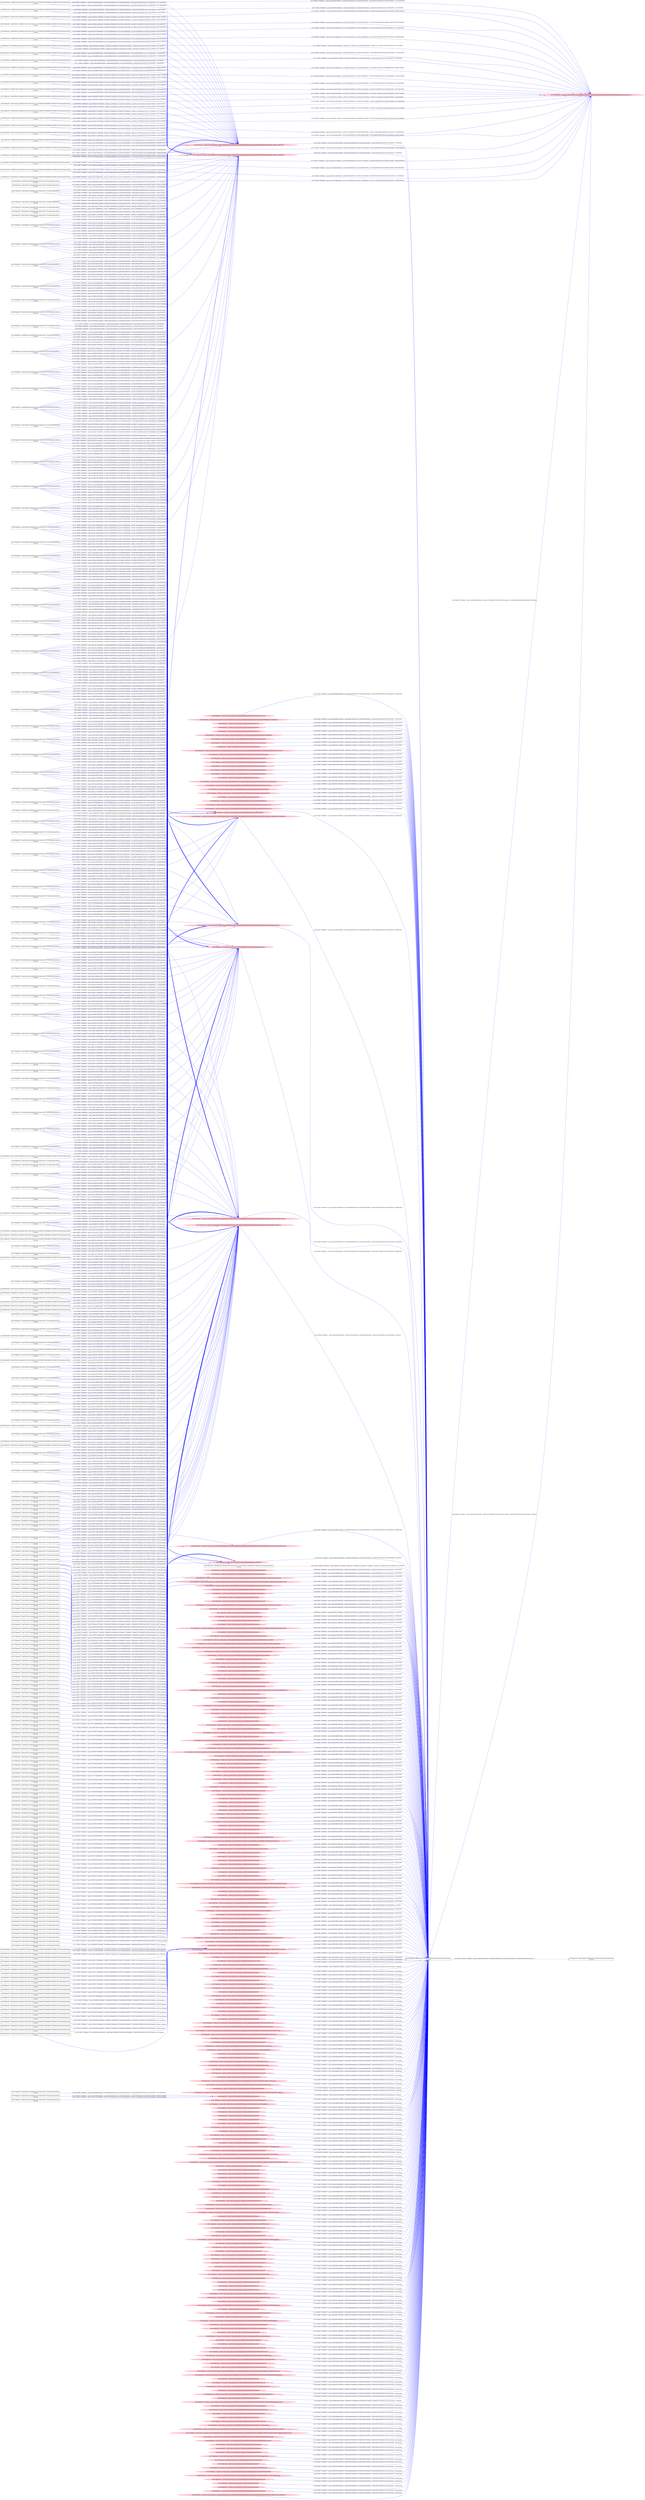 digraph  {
rankdir=LR
"0"[color=black,label="id:0 HopCount: 0 pid:7628 proc_starttime:0 cmd: owner uid:null owner group id:null,\n null null", shape=box,style=solid];
"1"[color=black,label="id:1 HopCount: 1 pid:8704 proc_starttime:0 cmd: owner uid:null owner group id:null,\n null null", shape=box,style=solid];
"0" -> "1" [id=559,__obj="PROC_CREATE"color=red,label="id:559 PROC_CREATE **NORMAL**  seqs:[1558045387898000000, 1558045387898000000] T:[1558045387898000000, 1558045387898000000] relT:[0, 0]",style=solid];
"20"[color=black,label="id:20 HopCount: -3 pid:4680 proc_starttime:0 cmd: owner uid:S-1-5-18 owner group id:null,\n null null", shape=box,style=solid];
"465"[color=pink,label="id:465 HopCount: -2 owner uid: owner group id: /Device/HarddiskVolume2/Users/admin/AppData/Local ", shape=oval,style=filled];
"20" -> "465" [id=560,__obj="WRITE"color=blue,label="id:560 WRITE **NORMAL**  seqs:[1558032932080000000, 1558032932080000000] T:[1558032932080000000, 1558032932080000000] relT:[12455818000000, 12455818000000]",style=solid];
"4"[color=black,label="id:4 HopCount: -3 pid:4620 proc_starttime:0 cmd: owner uid:S-1-5-18 owner group id:null,\n null null", shape=box,style=solid];
"160"[color=pink,label="id:160 HopCount: -2 owner uid: owner group id: /Device/HarddiskVolume2/Users/admin ", shape=oval,style=filled];
"4" -> "160" [id=561,__obj="WRITE"color=blue,label="id:561 WRITE **NORMAL**  seqs:[1557891030458000000, 1557891030458000000] T:[1557891030458000000, 1557891030458000000] relT:[154357440000000, 154357440000000]",style=solid];
"274"[color=black,label="id:274 HopCount: -3 pid:6660 proc_starttime:0 cmd: owner uid:S-1-5-18 owner group id:null,\n null null", shape=box,style=solid];
"274" -> "160" [id=562,__obj="WRITE"color=blue,label="id:562 WRITE **NORMAL**  seqs:[1558044299731000000, 1558045154501000000] T:[1558044299731000000, 1558045154501000000] relT:[1088167000000, 233397000000]",style=solid];
"184"[color=black,label="id:184 HopCount: -3 pid:432 proc_starttime:0 cmd: owner uid:S-1-5-18 owner group id:null,\n null null", shape=box,style=solid];
"184" -> "465" [id=563,__obj="WRITE"color=blue,label="id:563 WRITE **NORMAL**  seqs:[1557943176413000000, 1557943673883000000] T:[1557943176413000000, 1557943673883000000] relT:[102211485000000, 101714015000000]",style=solid];
"7"[color=black,label="id:7 HopCount: -3 pid:1876 proc_starttime:0 cmd: owner uid:S-1-5-18 owner group id:null,\n null null", shape=box,style=solid];
"7" -> "160" [id=564,__obj="WRITE"color=blue,label="id:564 WRITE **NORMAL**  seqs:[1557936244468000000, 1557937015911000000] T:[1557936244468000000, 1557937015911000000] relT:[109143430000000, 108371987000000]",style=solid];
"214"[color=black,label="id:214 HopCount: -3 pid:3740 proc_starttime:0 cmd: owner uid:S-1-5-18 owner group id:null,\n null null", shape=box,style=solid];
"214" -> "465" [id=565,__obj="WRITE"color=blue,label="id:565 WRITE **NORMAL**  seqs:[1557942016928000000, 1557942016928000000] T:[1557942016928000000, 1557942016928000000] relT:[103370970000000, 103370970000000]",style=solid];
"225"[color=black,label="id:225 HopCount: -3 pid:6632 proc_starttime:0 cmd: owner uid:S-1-5-18 owner group id:null,\n null null", shape=box,style=solid];
"225" -> "465" [id=566,__obj="WRITE"color=blue,label="id:566 WRITE **NORMAL**  seqs:[1558031688352000000, 1558031911267000000] T:[1558031688352000000, 1558031911267000000] relT:[13699546000000, 13476631000000]",style=solid];
"10"[color=black,label="id:10 HopCount: -3 pid:716 proc_starttime:0 cmd: owner uid:S-1-5-18 owner group id:null,\n null null", shape=box,style=solid];
"10" -> "160" [id=567,__obj="WRITE"color=blue,label="id:567 WRITE **NORMAL**  seqs:[1557919192068000000, 1557919192068000000] T:[1557919192068000000, 1557919192068000000] relT:[126195830000000, 126195830000000]",style=solid];
"49"[color=black,label="id:49 HopCount: -3 pid:5728 proc_starttime:0 cmd: owner uid:S-1-5-18 owner group id:null,\n null null", shape=box,style=solid];
"49" -> "465" [id=568,__obj="WRITE"color=blue,label="id:568 WRITE **NORMAL**  seqs:[1557967835133000000, 1557967835133000000] T:[1557967835133000000, 1557967835133000000] relT:[77552765000000, 77552765000000]",style=solid];
"318"[color=black,label="id:318 HopCount: -3 pid:2756 proc_starttime:0 cmd: owner uid:S-1-5-18 owner group id:null,\n null null", shape=box,style=solid];
"318" -> "465" [id=569,__obj="WRITE"color=blue,label="id:569 WRITE **NORMAL**  seqs:[1558030631465000000, 1558032536852000000] T:[1558030631465000000, 1558032536852000000] relT:[14756433000000, 12851046000000]",style=solid];
"13"[color=black,label="id:13 HopCount: -3 pid:7568 proc_starttime:0 cmd: owner uid:S-1-5-18 owner group id:null,\n null null", shape=box,style=solid];
"13" -> "160" [id=570,__obj="WRITE"color=blue,label="id:570 WRITE **NORMAL**  seqs:[1557931460171000000, 1557933585471000000] T:[1557931460171000000, 1557933585471000000] relT:[113927727000000, 111802427000000]",style=solid];
"14"[color=black,label="id:14 HopCount: -3 pid:1176 proc_starttime:0 cmd: owner uid:S-1-5-18 owner group id:null,\n null null", shape=box,style=solid];
"14" -> "465" [id=571,__obj="WRITE"color=blue,label="id:571 WRITE **NORMAL**  seqs:[1558045254074000000, 1558045254074000000] T:[1558045254074000000, 1558045254074000000] relT:[133824000000, 133824000000]",style=solid];
"16"[color=black,label="id:16 HopCount: -3 pid:1580 proc_starttime:0 cmd: owner uid:S-1-5-18 owner group id:null,\n null null", shape=box,style=solid];
"16" -> "160" [id=572,__obj="WRITE"color=blue,label="id:572 WRITE **NORMAL**  seqs:[1557880964099000000, 1557880964099000000] T:[1557880964099000000, 1557880964099000000] relT:[164423799000000, 164423799000000]",style=solid];
"557"[color=black,label="id:557 HopCount: -3 pid:1280 proc_starttime:0 cmd: owner uid:S-1-5-18 owner group id:null,\n null null", shape=box,style=solid];
"557" -> "465" [id=573,__obj="WRITE"color=blue,label="id:573 WRITE **NORMAL**  seqs:[1557940521611000000, 1557940521611000000] T:[1557940521611000000, 1557940521611000000] relT:[104866287000000, 104866287000000]",style=solid];
"135"[color=black,label="id:135 HopCount: -3 pid:7840 proc_starttime:0 cmd: owner uid:S-1-5-18 owner group id:null,\n null null", shape=box,style=solid];
"135" -> "465" [id=574,__obj="WRITE"color=blue,label="id:574 WRITE **NORMAL**  seqs:[1558016584167000000, 1558016645627000000] T:[1558016584167000000, 1558016645627000000] relT:[28803731000000, 28742271000000]",style=solid];
"107"[color=black,label="id:107 HopCount: -3 pid:6440 proc_starttime:0 cmd: owner uid:S-1-5-18 owner group id:null,\n null null", shape=box,style=solid];
"107" -> "465" [id=575,__obj="WRITE"color=blue,label="id:575 WRITE **NORMAL**  seqs:[1558030893539000000, 1558030893539000000] T:[1558030893539000000, 1558030893539000000] relT:[14494359000000, 14494359000000]",style=solid];
"217"[color=black,label="id:217 HopCount: -3 pid:7224 proc_starttime:0 cmd: owner uid:S-1-5-18 owner group id:null,\n null null", shape=box,style=solid];
"217" -> "465" [id=576,__obj="WRITE"color=blue,label="id:576 WRITE **NORMAL**  seqs:[1558024837974000000, 1558024837974000000] T:[1558024837974000000, 1558024837974000000] relT:[20549924000000, 20549924000000]",style=solid];
"168"[color=black,label="id:168 HopCount: -3 pid:4460 proc_starttime:0 cmd: owner uid:S-1-5-18 owner group id:null,\n null null", shape=box,style=solid];
"168" -> "160" [id=577,__obj="WRITE"color=blue,label="id:577 WRITE **NORMAL**  seqs:[1557955649795000000, 1557957355158000000] T:[1557955649795000000, 1557957355158000000] relT:[89738103000000, 88032740000000]",style=solid];
"166"[color=black,label="id:166 HopCount: -3 pid:7660 proc_starttime:0 cmd: owner uid:S-1-5-18 owner group id:null,\n null null", shape=box,style=solid];
"166" -> "160" [id=578,__obj="WRITE"color=blue,label="id:578 WRITE **NORMAL**  seqs:[1558033494508000000, 1558035432026000000] T:[1558033494508000000, 1558035432026000000] relT:[11893390000000, 9955872000000]",style=solid];
"29"[color=black,label="id:29 HopCount: -3 pid:4632 proc_starttime:0 cmd: owner uid:S-1-5-18 owner group id:null,\n null null", shape=box,style=solid];
"29" -> "160" [id=579,__obj="WRITE"color=blue,label="id:579 WRITE **NORMAL**  seqs:[1557892682994000000, 1557892682994000000] T:[1557892682994000000, 1557892682994000000] relT:[152704904000000, 152704904000000]",style=solid];
"234"[color=black,label="id:234 HopCount: -3 pid:8352 proc_starttime:0 cmd: owner uid:S-1-5-18 owner group id:null,\n null null", shape=box,style=solid];
"234" -> "465" [id=580,__obj="WRITE"color=blue,label="id:580 WRITE **NORMAL**  seqs:[1558019827279000000, 1558023498893000000] T:[1558019827279000000, 1558023498893000000] relT:[25560619000000, 21889005000000]",style=solid];
"287"[color=black,label="id:287 HopCount: -3 pid:8280 proc_starttime:0 cmd: owner uid:S-1-5-18 owner group id:null,\n null null", shape=box,style=solid];
"287" -> "465" [id=581,__obj="WRITE"color=blue,label="id:581 WRITE **NORMAL**  seqs:[1558037667687000000, 1558039186897000000] T:[1558037667687000000, 1558039186897000000] relT:[7720211000000, 6201001000000]",style=solid];
"292"[color=black,label="id:292 HopCount: -3 pid:1104 proc_starttime:0 cmd: owner uid:S-1-5-18 owner group id:null,\n null null", shape=box,style=solid];
"292" -> "465" [id=582,__obj="WRITE"color=blue,label="id:582 WRITE **NORMAL**  seqs:[1558037193833000000, 1558037467672000000] T:[1558037193833000000, 1558037467672000000] relT:[8194065000000, 7920226000000]",style=solid];
"33"[color=black,label="id:33 HopCount: -3 pid:5220 proc_starttime:0 cmd: owner uid:S-1-5-18 owner group id:null,\n null null", shape=box,style=solid];
"33" -> "160" [id=583,__obj="WRITE"color=blue,label="id:583 WRITE **NORMAL**  seqs:[1557861946456000000, 1557861946456000000] T:[1557861946456000000, 1557861946456000000] relT:[183441442000000, 183441442000000]",style=solid];
"171"[color=black,label="id:171 HopCount: -3 pid:2032 proc_starttime:0 cmd: owner uid:S-1-5-18 owner group id:null,\n null null", shape=box,style=solid];
"171" -> "465" [id=584,__obj="WRITE"color=blue,label="id:584 WRITE **NORMAL**  seqs:[1558040322504000000, 1558040696878000000] T:[1558040322504000000, 1558040696878000000] relT:[5065394000000, 4691020000000]",style=solid];
"30"[color=black,label="id:30 HopCount: -2 pid:4804 proc_starttime:0 cmd: owner uid:S-1-5-21-231540947-922634896-4161786520-1004 owner group id:null,\n null null", shape=box,style=solid];
"30" -> "0" [id=585,__obj="PROC_CREATE"color=red,label="id:585 PROC_CREATE **NORMAL**  seqs:[1558045367779000000, 1558045367779000000] T:[1558045367779000000, 1558045367779000000] relT:[20119000000, 20119000000]",style=solid];
"37"[color=black,label="id:37 HopCount: -3 pid:868 proc_starttime:0 cmd: owner uid:S-1-5-18 owner group id:null,\n null null", shape=box,style=solid];
"37" -> "465" [id=586,__obj="WRITE"color=blue,label="id:586 WRITE **NORMAL**  seqs:[1557955034633000000, 1557955034633000000] T:[1557955034633000000, 1557955034633000000] relT:[90353265000000, 90353265000000]",style=solid];
"167"[color=black,label="id:167 HopCount: -3 pid:6152 proc_starttime:0 cmd: owner uid:S-1-5-18 owner group id:null,\n null null", shape=box,style=solid];
"167" -> "160" [id=587,__obj="WRITE"color=blue,label="id:587 WRITE **NORMAL**  seqs:[1557957708281000000, 1557960805224000000] T:[1557957708281000000, 1557960805224000000] relT:[87679617000000, 84582674000000]",style=solid];
"206"[color=black,label="id:206 HopCount: -3 pid:5816 proc_starttime:0 cmd: owner uid:S-1-5-18 owner group id:null,\n null null", shape=box,style=solid];
"206" -> "160" [id=588,__obj="WRITE"color=blue,label="id:588 WRITE **NORMAL**  seqs:[1558045328823000000, 1558045328823000000] T:[1558045328823000000, 1558045328823000000] relT:[59075000000, 59075000000]",style=solid];
"35"[color=pink,label="id:35 HopCount: -2 owner uid: owner group id: /Device/HarddiskVolume2/Windows/System32/msimg32.dll ", shape=oval,style=filled];
"35" -> "0" [id=589,__obj="READ"color=blue,label="id:589 READ **NORMAL**  seqs:[1558045367816000000, 1558045367816000000] T:[1558045367816000000, 1558045367816000000] relT:[20082000000, 20082000000]",style=solid];
"83"[color=black,label="id:83 HopCount: -3 pid:3928 proc_starttime:0 cmd: owner uid:S-1-5-18 owner group id:null,\n null null", shape=box,style=solid];
"83" -> "465" [id=590,__obj="WRITE"color=blue,label="id:590 WRITE **NORMAL**  seqs:[1558037300235000000, 1558037814818000000] T:[1558037300235000000, 1558037814818000000] relT:[8087663000000, 7573080000000]",style=solid];
"43"[color=black,label="id:43 HopCount: -3 pid:6444 proc_starttime:0 cmd: owner uid:S-1-5-18 owner group id:null,\n null null", shape=box,style=solid];
"43" -> "160" [id=591,__obj="WRITE"color=blue,label="id:591 WRITE **NORMAL**  seqs:[1557849683494000000, 1557851362424000000] T:[1557849683494000000, 1557851362424000000] relT:[195704404000000, 194025474000000]",style=solid];
"81"[color=black,label="id:81 HopCount: -3 pid:5788 proc_starttime:0 cmd: owner uid:S-1-5-18 owner group id:null,\n null null", shape=box,style=solid];
"81" -> "465" [id=592,__obj="WRITE"color=blue,label="id:592 WRITE **NORMAL**  seqs:[1558021463848000000, 1558021463848000000] T:[1558021463848000000, 1558021463848000000] relT:[23924050000000, 23924050000000]",style=solid];
"40"[color=pink,label="id:40 HopCount: -2 owner uid: owner group id: /Device/HarddiskVolume2/Windows/System32/winhttp.dll ", shape=oval,style=filled];
"40" -> "0" [id=593,__obj="READ"color=blue,label="id:593 READ **NORMAL**  seqs:[1558045368856000000, 1558045368856000000] T:[1558045368856000000, 1558045368856000000] relT:[19042000000, 19042000000]",style=solid];
"180"[color=black,label="id:180 HopCount: -3 pid:5096 proc_starttime:0 cmd: owner uid:S-1-5-18 owner group id:null,\n null null", shape=box,style=solid];
"392"[color=pink,label="id:392 HopCount: -2 owner uid: owner group id: /Device/HarddiskVolume2/USERS/ADMIN/APPDATA/ROAMING/MOZILLA/FIREFOX/PROFILES/LXKEHH21.DEFAULT/XULSTORE.JSON ", shape=oval,style=filled];
"180" -> "392" [id=594,__obj="WRITE"color=blue,label="id:594 WRITE **NORMAL**  seqs:[1557951922962000000, 1557951922962000000] T:[1557951922962000000, 1557951922962000000] relT:[93464936000000, 93464936000000]",style=solid];
"47"[color=black,label="id:47 HopCount: -3 pid:2880 proc_starttime:0 cmd: owner uid:S-1-5-18 owner group id:null,\n null null", shape=box,style=solid];
"47" -> "392" [id=595,__obj="WRITE"color=blue,label="id:595 WRITE **NORMAL**  seqs:[1558037362856000000, 1558037362856000000] T:[1558037362856000000, 1558037362856000000] relT:[8025042000000, 8025042000000]",style=solid];
"49" -> "392" [id=596,__obj="WRITE"color=blue,label="id:596 WRITE **NORMAL**  seqs:[1557967390899000000, 1557967390899000000] T:[1557967390899000000, 1557967390899000000] relT:[77996999000000, 77996999000000]",style=solid];
"50"[color=black,label="id:50 HopCount: -3 pid:236 proc_starttime:0 cmd: owner uid:S-1-5-18 owner group id:null,\n null null", shape=box,style=solid];
"50" -> "392" [id=597,__obj="WRITE"color=blue,label="id:597 WRITE **NORMAL**  seqs:[1558021013940000000, 1558021196759000000] T:[1558021013940000000, 1558021196759000000] relT:[24373958000000, 24191139000000]",style=solid];
"105"[color=black,label="id:105 HopCount: -3 pid:6444 proc_starttime:0 cmd: owner uid:S-1-5-18 owner group id:null,\n null null", shape=box,style=solid];
"105" -> "465" [id=598,__obj="WRITE"color=blue,label="id:598 WRITE **NORMAL**  seqs:[1557946080966000000, 1557946809720000000] T:[1557946080966000000, 1557946809720000000] relT:[99306932000000, 98578178000000]",style=solid];
"52"[color=black,label="id:52 HopCount: -3 pid:4736 proc_starttime:0 cmd: owner uid:S-1-5-18 owner group id:null,\n null null", shape=box,style=solid];
"52" -> "392" [id=599,__obj="WRITE"color=blue,label="id:599 WRITE **NORMAL**  seqs:[1558008211100000000, 1558008211100000000] T:[1558008211100000000, 1558008211100000000] relT:[37176798000000, 37176798000000]",style=solid];
"183"[color=black,label="id:183 HopCount: -3 pid:6332 proc_starttime:0 cmd: owner uid:S-1-5-18 owner group id:null,\n null null", shape=box,style=solid];
"183" -> "392" [id=600,__obj="WRITE"color=blue,label="id:600 WRITE **NORMAL**  seqs:[1558045056413000000, 1558045056413000000] T:[1558045056413000000, 1558045056413000000] relT:[331485000000, 331485000000]",style=solid];
"177"[color=black,label="id:177 HopCount: -3 pid:5196 proc_starttime:0 cmd: owner uid:S-1-5-18 owner group id:null,\n null null", shape=box,style=solid];
"410"[color=pink,label="id:410 HopCount: -2 owner uid: owner group id: /Device/HarddiskVolume2/USERS/ADMIN/APPDATA/ROAMING/MOZILLA/FIREFOX/PROFILES/LXKEHH21.DEFAULT ", shape=oval,style=filled];
"177" -> "410" [id=601,__obj="WRITE"color=blue,label="id:601 WRITE **NORMAL**  seqs:[1557977923912000000, 1557977923912000000] T:[1557977923912000000, 1557977923912000000] relT:[67463986000000, 67463986000000]",style=solid];
"312"[color=black,label="id:312 HopCount: -3 pid:1524 proc_starttime:0 cmd: owner uid:S-1-5-18 owner group id:null,\n null null", shape=box,style=solid];
"312" -> "465" [id=602,__obj="WRITE"color=blue,label="id:602 WRITE **NORMAL**  seqs:[1557953165291000000, 1557953518159000000] T:[1557953165291000000, 1557953518159000000] relT:[92222607000000, 91869739000000]",style=solid];
"54"[color=black,label="id:54 HopCount: -3 pid:456 proc_starttime:0 cmd: owner uid:S-1-5-18 owner group id:null,\n null null", shape=box,style=solid];
"54" -> "160" [id=603,__obj="WRITE"color=blue,label="id:603 WRITE **NORMAL**  seqs:[1557925191462000000, 1557925191462000000] T:[1557925191462000000, 1557925191462000000] relT:[120196436000000, 120196436000000]",style=solid];
"85"[color=black,label="id:85 HopCount: -3 pid:4240 proc_starttime:0 cmd: owner uid:S-1-5-18 owner group id:null,\n null null", shape=box,style=solid];
"85" -> "465" [id=604,__obj="WRITE"color=blue,label="id:604 WRITE **NORMAL**  seqs:[1558039543343000000, 1558039584704000000] T:[1558039543343000000, 1558039584704000000] relT:[5844555000000, 5803194000000]",style=solid];
"82"[color=black,label="id:82 HopCount: -3 pid:380 proc_starttime:0 cmd: owner uid:S-1-5-18 owner group id:null,\n null null", shape=box,style=solid];
"82" -> "465" [id=605,__obj="WRITE"color=blue,label="id:605 WRITE **NORMAL**  seqs:[1558009356550000000, 1558009389020000000] T:[1558009356550000000, 1558009389020000000] relT:[36031348000000, 35998878000000]",style=solid];
"348"[color=black,label="id:348 HopCount: -3 pid:3892 proc_starttime:0 cmd: owner uid:S-1-5-18 owner group id:null,\n null null", shape=box,style=solid];
"348" -> "160" [id=606,__obj="WRITE"color=blue,label="id:606 WRITE **NORMAL**  seqs:[1558013363194000000, 1558013363195000000] T:[1558013363194000000, 1558013363195000000] relT:[32024704000000, 32024703000000]",style=solid];
"56"[color=black,label="id:56 HopCount: -3 pid:1580 proc_starttime:0 cmd: owner uid:S-1-5-18 owner group id:null,\n null null", shape=box,style=solid];
"56" -> "160" [id=607,__obj="WRITE"color=blue,label="id:607 WRITE **NORMAL**  seqs:[1557850732824000000, 1557853106724000000] T:[1557850732824000000, 1557853106724000000] relT:[194655074000000, 192281174000000]",style=solid];
"168" -> "465" [id=608,__obj="WRITE"color=blue,label="id:608 WRITE **NORMAL**  seqs:[1557957355166000000, 1557957355166000000] T:[1557957355166000000, 1557957355166000000] relT:[88032732000000, 88032732000000]",style=solid];
"180" -> "465" [id=609,__obj="WRITE"color=blue,label="id:609 WRITE **NORMAL**  seqs:[1557952045172000000, 1557952094307000000] T:[1557952045172000000, 1557952094307000000] relT:[93342726000000, 93293591000000]",style=solid];
"130"[color=black,label="id:130 HopCount: -3 pid:7628 proc_starttime:0 cmd: owner uid:S-1-5-18 owner group id:null,\n null null", shape=box,style=solid];
"130" -> "465" [id=610,__obj="WRITE"color=blue,label="id:610 WRITE **NORMAL**  seqs:[1557952784316000000, 1557953115588000000] T:[1557952784316000000, 1557953115588000000] relT:[92603582000000, 92272310000000]",style=solid];
"68"[color=black,label="id:68 HopCount: -3 pid:3616 proc_starttime:0 cmd: owner uid:S-1-5-18 owner group id:null,\n null null", shape=box,style=solid];
"68" -> "160" [id=611,__obj="WRITE"color=blue,label="id:611 WRITE **NORMAL**  seqs:[1557941598635000000, 1557941598636000000] T:[1557941598635000000, 1557941598636000000] relT:[103789263000000, 103789262000000]",style=solid];
"101"[color=black,label="id:101 HopCount: -3 pid:600 proc_starttime:0 cmd: owner uid:S-1-5-18 owner group id:null,\n null null", shape=box,style=solid];
"101" -> "465" [id=612,__obj="WRITE"color=blue,label="id:612 WRITE **NORMAL**  seqs:[1557967408699000000, 1557967408699000000] T:[1557967408699000000, 1557967408699000000] relT:[77979199000000, 77979199000000]",style=solid];
"183" -> "160" [id=613,__obj="WRITE"color=blue,label="id:613 WRITE **NORMAL**  seqs:[1558039837619000000, 1558045365632000000] T:[1558039837619000000, 1558045365632000000] relT:[5550279000000, 22266000000]",style=solid];
"243"[color=black,label="id:243 HopCount: -3 pid:1556 proc_starttime:0 cmd: owner uid:S-1-5-18 owner group id:null,\n null null", shape=box,style=solid];
"243" -> "465" [id=614,__obj="WRITE"color=blue,label="id:614 WRITE **NORMAL**  seqs:[1557953368033000000, 1557954992461000000] T:[1557953368033000000, 1557954992461000000] relT:[92019865000000, 90395437000000]",style=solid];
"62"[color=black,label="id:62 HopCount: -3 pid:4848 proc_starttime:0 cmd: owner uid:S-1-5-18 owner group id:null,\n null null", shape=box,style=solid];
"62" -> "160" [id=615,__obj="WRITE"color=blue,label="id:615 WRITE **NORMAL**  seqs:[1557890168839000000, 1557892821295000000] T:[1557890168839000000, 1557892821295000000] relT:[155219059000000, 152566603000000]",style=solid];
"197"[color=black,label="id:197 HopCount: -3 pid:5444 proc_starttime:0 cmd: owner uid:S-1-5-18 owner group id:null,\n null null", shape=box,style=solid];
"197" -> "465" [id=616,__obj="WRITE"color=blue,label="id:616 WRITE **NORMAL**  seqs:[1558032623690000000, 1558032623690000000] T:[1558032623690000000, 1558032623690000000] relT:[12764208000000, 12764208000000]",style=solid];
"253"[color=black,label="id:253 HopCount: -3 pid:1380 proc_starttime:0 cmd: owner uid:S-1-5-18 owner group id:null,\n null null", shape=box,style=solid];
"253" -> "465" [id=617,__obj="WRITE"color=blue,label="id:617 WRITE **NORMAL**  seqs:[1557946597189000000, 1557946597189000000] T:[1557946597189000000, 1557946597189000000] relT:[98790709000000, 98790709000000]",style=solid];
"197" -> "160" [id=618,__obj="WRITE"color=blue,label="id:618 WRITE **NORMAL**  seqs:[1558032100132000000, 1558034486767000000] T:[1558032100132000000, 1558034486767000000] relT:[13287766000000, 10901131000000]",style=solid];
"217" -> "392" [id=619,__obj="WRITE"color=blue,label="id:619 WRITE **NORMAL**  seqs:[1558024740501000000, 1558024740501000000] T:[1558024740501000000, 1558024740501000000] relT:[20647397000000, 20647397000000]",style=solid];
"65"[color=black,label="id:65 HopCount: -3 pid:6656 proc_starttime:0 cmd: owner uid:S-1-5-18 owner group id:null,\n null null", shape=box,style=solid];
"65" -> "465" [id=620,__obj="WRITE"color=blue,label="id:620 WRITE **NORMAL**  seqs:[1557944326046000000, 1557944999859000000] T:[1557944326046000000, 1557944999859000000] relT:[101061852000000, 100388039000000]",style=solid];
"23"[color=black,label="id:23 HopCount: -3 pid:4708 proc_starttime:0 cmd: owner uid:S-1-5-18 owner group id:null,\n null null", shape=box,style=solid];
"23" -> "160" [id=621,__obj="WRITE"color=blue,label="id:621 WRITE **NORMAL**  seqs:[1557931684118000000, 1557932771642000000] T:[1557931684118000000, 1557932771642000000] relT:[113703780000000, 112616256000000]",style=solid];
"147"[color=black,label="id:147 HopCount: -3 pid:7448 proc_starttime:0 cmd: owner uid:S-1-5-18 owner group id:null,\n null null", shape=box,style=solid];
"147" -> "392" [id=622,__obj="WRITE"color=blue,label="id:622 WRITE **NORMAL**  seqs:[1558014521000000000, 1558016018512000000] T:[1558014521000000000, 1558016018512000000] relT:[30866898000000, 29369386000000]",style=solid];
"128"[color=black,label="id:128 HopCount: -3 pid:7500 proc_starttime:0 cmd: owner uid:S-1-5-18 owner group id:null,\n null null", shape=box,style=solid];
"128" -> "392" [id=623,__obj="WRITE"color=blue,label="id:623 WRITE **NORMAL**  seqs:[1558039912522000000, 1558042405455000000] T:[1558039912522000000, 1558042405455000000] relT:[5475376000000, 2982443000000]",style=solid];
"167" -> "392" [id=624,__obj="WRITE"color=blue,label="id:624 WRITE **NORMAL**  seqs:[1557955682457000000, 1557960014156000000] T:[1557955682457000000, 1557960014156000000] relT:[89705441000000, 85373742000000]",style=solid];
"193"[color=black,label="id:193 HopCount: -3 pid:1260 proc_starttime:0 cmd: owner uid:S-1-5-18 owner group id:null,\n null null", shape=box,style=solid];
"193" -> "392" [id=625,__obj="WRITE"color=blue,label="id:625 WRITE **NORMAL**  seqs:[1557945455011000000, 1557945455011000000] T:[1557945455011000000, 1557945455011000000] relT:[99932887000000, 99932887000000]",style=solid];
"178"[color=black,label="id:178 HopCount: -3 pid:8832 proc_starttime:0 cmd: owner uid:S-1-5-18 owner group id:null,\n null null", shape=box,style=solid];
"178" -> "392" [id=626,__obj="WRITE"color=blue,label="id:626 WRITE **NORMAL**  seqs:[1557950331809000000, 1557950331809000000] T:[1557950331809000000, 1557950331809000000] relT:[95056089000000, 95056089000000]",style=solid];
"206" -> "392" [id=627,__obj="WRITE"color=blue,label="id:627 WRITE **NORMAL**  seqs:[1558045350618000000, 1558045350618000000] T:[1558045350618000000, 1558045350618000000] relT:[37280000000, 37280000000]",style=solid];
"68" -> "392" [id=628,__obj="WRITE"color=blue,label="id:628 WRITE **NORMAL**  seqs:[1557940767091000000, 1557940767091000000] T:[1557940767091000000, 1557940767091000000] relT:[104620807000000, 104620807000000]",style=solid];
"154"[color=black,label="id:154 HopCount: -3 pid:6816 proc_starttime:0 cmd: owner uid:S-1-5-18 owner group id:null,\n null null", shape=box,style=solid];
"154" -> "392" [id=629,__obj="WRITE"color=blue,label="id:629 WRITE **NORMAL**  seqs:[1557953895365000000, 1557953895365000000] T:[1557953895365000000, 1557953895365000000] relT:[91492533000000, 91492533000000]",style=solid];
"121"[color=black,label="id:121 HopCount: -3 pid:8380 proc_starttime:0 cmd: owner uid:S-1-5-18 owner group id:null,\n null null", shape=box,style=solid];
"121" -> "465" [id=630,__obj="WRITE"color=blue,label="id:630 WRITE **NORMAL**  seqs:[1557955534985000000, 1557955534985000000] T:[1557955534985000000, 1557955534985000000] relT:[89852913000000, 89852913000000]",style=solid];
"49" -> "160" [id=631,__obj="WRITE"color=blue,label="id:631 WRITE **NORMAL**  seqs:[1557968490353000000, 1557968490353000000] T:[1557968490353000000, 1557968490353000000] relT:[76897545000000, 76897545000000]",style=solid];
"87"[color=black,label="id:87 HopCount: -3 pid:316 proc_starttime:0 cmd: owner uid:S-1-5-18 owner group id:null,\n null null", shape=box,style=solid];
"87" -> "410" [id=632,__obj="WRITE"color=blue,label="id:632 WRITE **NORMAL**  seqs:[1557845864836000000, 1557845864836000000] T:[1557845864836000000, 1557845864836000000] relT:[199523062000000, 199523062000000]",style=solid];
"166" -> "465" [id=633,__obj="WRITE"color=blue,label="id:633 WRITE **NORMAL**  seqs:[1558033425792000000, 1558033425792000000] T:[1558033425792000000, 1558033425792000000] relT:[11962106000000, 11962106000000]",style=solid];
"188"[color=black,label="id:188 HopCount: -3 pid:4528 proc_starttime:0 cmd: owner uid:S-1-5-18 owner group id:null,\n null null", shape=box,style=solid];
"188" -> "160" [id=634,__obj="WRITE"color=blue,label="id:634 WRITE **NORMAL**  seqs:[1558023250910000000, 1558024674400000000] T:[1558023250910000000, 1558024674400000000] relT:[22136988000000, 20713498000000]",style=solid];
"194"[color=black,label="id:194 HopCount: -3 pid:8464 proc_starttime:0 cmd: owner uid:S-1-5-18 owner group id:null,\n null null", shape=box,style=solid];
"194" -> "465" [id=635,__obj="WRITE"color=blue,label="id:635 WRITE **NORMAL**  seqs:[1558026901632000000, 1558026901632000000] T:[1558026901632000000, 1558026901632000000] relT:[18486266000000, 18486266000000]",style=solid];
"73"[color=black,label="id:73 HopCount: -3 pid:240 proc_starttime:0 cmd: owner uid:S-1-5-18 owner group id:null,\n null null", shape=box,style=solid];
"73" -> "160" [id=636,__obj="WRITE"color=blue,label="id:636 WRITE **NORMAL**  seqs:[1557912202621000000, 1557912202621000000] T:[1557912202621000000, 1557912202621000000] relT:[133185277000000, 133185277000000]",style=solid];
"134"[color=black,label="id:134 HopCount: -3 pid:3772 proc_starttime:0 cmd: owner uid:S-1-5-18 owner group id:null,\n null null", shape=box,style=solid];
"134" -> "465" [id=637,__obj="WRITE"color=blue,label="id:637 WRITE **NORMAL**  seqs:[1557942749861000000, 1557943124717000000] T:[1557942749861000000, 1557943124717000000] relT:[102638037000000, 102263181000000]",style=solid];
"142"[color=black,label="id:142 HopCount: -3 pid:6024 proc_starttime:0 cmd: owner uid:S-1-5-18 owner group id:null,\n null null", shape=box,style=solid];
"142" -> "160" [id=638,__obj="WRITE"color=blue,label="id:638 WRITE **NORMAL**  seqs:[1557959225787000000, 1557964471036000000] T:[1557959225787000000, 1557964471036000000] relT:[86162111000000, 80916862000000]",style=solid];
"304"[color=black,label="id:304 HopCount: -3 pid:8256 proc_starttime:0 cmd: owner uid:S-1-5-18 owner group id:null,\n null null", shape=box,style=solid];
"304" -> "160" [id=639,__obj="WRITE"color=blue,label="id:639 WRITE **NORMAL**  seqs:[1557951822488000000, 1557954788552000000] T:[1557951822488000000, 1557954788552000000] relT:[93565410000000, 90599346000000]",style=solid];
"197" -> "410" [id=640,__obj="WRITE"color=blue,label="id:640 WRITE **NORMAL**  seqs:[1558032179235000000, 1558034683092000000] T:[1558032179235000000, 1558034683092000000] relT:[13208663000000, 10704806000000]",style=solid];
"302"[color=black,label="id:302 HopCount: -3 pid:6248 proc_starttime:0 cmd: owner uid:S-1-5-18 owner group id:null,\n null null", shape=box,style=solid];
"302" -> "410" [id=641,__obj="WRITE"color=blue,label="id:641 WRITE **NORMAL**  seqs:[1558043179924000000, 1558043834573000000] T:[1558043179924000000, 1558043834573000000] relT:[2207974000000, 1553325000000]",style=solid];
"167" -> "465" [id=642,__obj="WRITE"color=blue,label="id:642 WRITE **NORMAL**  seqs:[1557960805201000000, 1557960990481000000] T:[1557960805201000000, 1557960990481000000] relT:[84582697000000, 84397417000000]",style=solid];
"77"[color=black,label="id:77 HopCount: -3 pid:1868 proc_starttime:0 cmd: owner uid:S-1-5-18 owner group id:null,\n null null", shape=box,style=solid];
"77" -> "410" [id=643,__obj="WRITE"color=blue,label="id:643 WRITE **NORMAL**  seqs:[1557986400157000000, 1557986400157000000] T:[1557986400157000000, 1557986400157000000] relT:[58987741000000, 58987741000000]",style=solid];
"274" -> "465" [id=644,__obj="WRITE"color=blue,label="id:644 WRITE **NORMAL**  seqs:[1558044299706000000, 1558044800098000000] T:[1558044299706000000, 1558044800098000000] relT:[1088192000000, 587800000000]",style=solid];
"178" -> "465" [id=645,__obj="WRITE"color=blue,label="id:645 WRITE **NORMAL**  seqs:[1557951293357000000, 1557951293357000000] T:[1557951293357000000, 1557951293357000000] relT:[94094541000000, 94094541000000]",style=solid];
"128" -> "160" [id=646,__obj="WRITE"color=blue,label="id:646 WRITE **NORMAL**  seqs:[1558038147624000000, 1558042946828000000] T:[1558038147624000000, 1558042946828000000] relT:[7240274000000, 2441070000000]",style=solid];
"112"[color=black,label="id:112 HopCount: -3 pid:3468 proc_starttime:0 cmd: owner uid:S-1-5-18 owner group id:null,\n null null", shape=box,style=solid];
"112" -> "410" [id=647,__obj="WRITE"color=blue,label="id:647 WRITE **NORMAL**  seqs:[1558021276052000000, 1558021276052000000] T:[1558021276052000000, 1558021276052000000] relT:[24111846000000, 24111846000000]",style=solid];
"254"[color=black,label="id:254 HopCount: -3 pid:3620 proc_starttime:0 cmd: owner uid:S-1-5-18 owner group id:null,\n null null", shape=box,style=solid];
"254" -> "465" [id=648,__obj="WRITE"color=blue,label="id:648 WRITE **NORMAL**  seqs:[1557968375284000000, 1557968375284000000] T:[1557968375284000000, 1557968375284000000] relT:[77012614000000, 77012614000000]",style=solid];
"252"[color=black,label="id:252 HopCount: -3 pid:876 proc_starttime:0 cmd: owner uid:S-1-5-18 owner group id:null,\n null null", shape=box,style=solid];
"252" -> "160" [id=649,__obj="WRITE"color=blue,label="id:649 WRITE **NORMAL**  seqs:[1557963079231000000, 1557963079231000000] T:[1557963079231000000, 1557963079231000000] relT:[82308667000000, 82308667000000]",style=solid];
"257"[color=black,label="id:257 HopCount: -3 pid:1596 proc_starttime:0 cmd: owner uid:S-1-5-18 owner group id:null,\n null null", shape=box,style=solid];
"257" -> "410" [id=650,__obj="WRITE"color=blue,label="id:650 WRITE **NORMAL**  seqs:[1558013817473000000, 1558016384668000000] T:[1558013817473000000, 1558016384668000000] relT:[31570425000000, 29003230000000]",style=solid];
"193" -> "465" [id=651,__obj="WRITE"color=blue,label="id:651 WRITE **NORMAL**  seqs:[1557941425481000000, 1557945090161000000] T:[1557941425481000000, 1557945090161000000] relT:[103962417000000, 100297737000000]",style=solid];
"80"[color=black,label="id:80 HopCount: -3 pid:2360 proc_starttime:0 cmd: owner uid:S-1-5-18 owner group id:null,\n null null", shape=box,style=solid];
"80" -> "160" [id=652,__obj="WRITE"color=blue,label="id:652 WRITE **NORMAL**  seqs:[1557896232541000000, 1557896232541000000] T:[1557896232541000000, 1557896232541000000] relT:[149155357000000, 149155357000000]",style=solid];
"197" -> "392" [id=653,__obj="WRITE"color=blue,label="id:653 WRITE **NORMAL**  seqs:[1558032140975000000, 1558032140975000000] T:[1558032140975000000, 1558032140975000000] relT:[13246923000000, 13246923000000]",style=solid];
"81" -> "410" [id=654,__obj="WRITE"color=blue,label="id:654 WRITE **NORMAL**  seqs:[1558021463874000000, 1558021463874000000] T:[1558021463874000000, 1558021463874000000] relT:[23924024000000, 23924024000000]",style=solid];
"137"[color=black,label="id:137 HopCount: -3 pid:5508 proc_starttime:0 cmd: owner uid:S-1-5-18 owner group id:null,\n null null", shape=box,style=solid];
"137" -> "465" [id=655,__obj="WRITE"color=blue,label="id:655 WRITE **NORMAL**  seqs:[1558021550854000000, 1558021646039000000] T:[1558021550854000000, 1558021646039000000] relT:[23837044000000, 23741859000000]",style=solid];
"355"[color=black,label="id:355 HopCount: -3 pid:8152 proc_starttime:0 cmd: owner uid:S-1-5-18 owner group id:null,\n null null", shape=box,style=solid];
"355" -> "392" [id=656,__obj="WRITE"color=blue,label="id:656 WRITE **NORMAL**  seqs:[1558011897400000000, 1558011897400000000] T:[1558011897400000000, 1558011897400000000] relT:[33490498000000, 33490498000000]",style=solid];
"161"[color=black,label="id:161 HopCount: -3 pid:1188 proc_starttime:0 cmd: owner uid:S-1-5-18 owner group id:null,\n null null", shape=box,style=solid];
"161" -> "465" [id=657,__obj="WRITE"color=blue,label="id:657 WRITE **NORMAL**  seqs:[1557957923313000000, 1557957923313000000] T:[1557957923313000000, 1557957923313000000] relT:[87464585000000, 87464585000000]",style=solid];
"360"[color=black,label="id:360 HopCount: -3 pid:6496 proc_starttime:0 cmd: owner uid:S-1-5-18 owner group id:null,\n null null", shape=box,style=solid];
"360" -> "160" [id=658,__obj="WRITE"color=blue,label="id:658 WRITE **NORMAL**  seqs:[1557963692859000000, 1557969555488000000] T:[1557963692859000000, 1557969555488000000] relT:[81695039000000, 75832410000000]",style=solid];
"302" -> "392" [id=659,__obj="WRITE"color=blue,label="id:659 WRITE **NORMAL**  seqs:[1558043993591000000, 1558043993591000000] T:[1558043993591000000, 1558043993591000000] relT:[1394307000000, 1394307000000]",style=solid];
"274" -> "392" [id=660,__obj="WRITE"color=blue,label="id:660 WRITE **NORMAL**  seqs:[1558044828747000000, 1558044828747000000] T:[1558044828747000000, 1558044828747000000] relT:[559151000000, 559151000000]",style=solid];
"105" -> "392" [id=661,__obj="WRITE"color=blue,label="id:661 WRITE **NORMAL**  seqs:[1557945692385000000, 1557947727455000000] T:[1557945692385000000, 1557947727455000000] relT:[99695513000000, 97660443000000]",style=solid];
"253" -> "392" [id=662,__obj="WRITE"color=blue,label="id:662 WRITE **NORMAL**  seqs:[1557947866815000000, 1557951339710000000] T:[1557947866815000000, 1557951339710000000] relT:[97521083000000, 94048188000000]",style=solid];
"234" -> "392" [id=663,__obj="WRITE"color=blue,label="id:663 WRITE **NORMAL**  seqs:[1558023383624000000, 1558023383624000000] T:[1558023383624000000, 1558023383624000000] relT:[22004274000000, 22004274000000]",style=solid];
"265"[color=black,label="id:265 HopCount: -3 pid:8896 proc_starttime:0 cmd: owner uid:S-1-5-18 owner group id:null,\n null null", shape=box,style=solid];
"265" -> "392" [id=664,__obj="WRITE"color=blue,label="id:664 WRITE **NORMAL**  seqs:[1557957191630000000, 1557963155268000000] T:[1557957191630000000, 1557963155268000000] relT:[88196268000000, 82232630000000]",style=solid];
"314"[color=black,label="id:314 HopCount: -3 pid:6836 proc_starttime:0 cmd: owner uid:S-1-5-18 owner group id:null,\n null null", shape=box,style=solid];
"314" -> "392" [id=665,__obj="WRITE"color=blue,label="id:665 WRITE **NORMAL**  seqs:[1558010515594000000, 1558013641219000000] T:[1558010515594000000, 1558013641219000000] relT:[34872304000000, 31746679000000]",style=solid];
"287" -> "392" [id=666,__obj="WRITE"color=blue,label="id:666 WRITE **NORMAL**  seqs:[1558038555902000000, 1558038555902000000] T:[1558038555902000000, 1558038555902000000] relT:[6831996000000, 6831996000000]",style=solid];
"402"[color=pink,label="id:402 HopCount: -2 owner uid: owner group id: /Device/HarddiskVolume2/USERS/ADMIN/APPDATA/LOCAL/MOZILLA/FIREFOX/PROFILES/LXKEHH21.DEFAULT ", shape=oval,style=filled];
"161" -> "402" [id=667,__obj="WRITE"color=blue,label="id:667 WRITE **NORMAL**  seqs:[1557958462976000000, 1557958593915000000] T:[1557958462976000000, 1557958593915000000] relT:[86924922000000, 86793983000000]",style=solid];
"110"[color=black,label="id:110 HopCount: -3 pid:2212 proc_starttime:0 cmd: owner uid:S-1-5-18 owner group id:null,\n null null", shape=box,style=solid];
"110" -> "465" [id=668,__obj="WRITE"color=blue,label="id:668 WRITE **NORMAL**  seqs:[1558037853140000000, 1558038398719000000] T:[1558037853140000000, 1558038398719000000] relT:[7534758000000, 6989179000000]",style=solid];
"128" -> "402" [id=669,__obj="WRITE"color=blue,label="id:669 WRITE **NORMAL**  seqs:[1558042477784000000, 1558042477784000000] T:[1558042477784000000, 1558042477784000000] relT:[2910114000000, 2910114000000]",style=solid];
"154" -> "465" [id=670,__obj="WRITE"color=blue,label="id:670 WRITE **NORMAL**  seqs:[1557953569090000000, 1557953569090000000] T:[1557953569090000000, 1557953569090000000] relT:[91818808000000, 91818808000000]",style=solid];
"183" -> "402" [id=671,__obj="WRITE"color=blue,label="id:671 WRITE **NORMAL**  seqs:[1558039804924000000, 1558045035118000000] T:[1558039804924000000, 1558045035118000000] relT:[5582974000000, 352780000000]",style=solid];
"90"[color=black,label="id:90 HopCount: -3 pid:6320 proc_starttime:0 cmd: owner uid:S-1-5-18 owner group id:null,\n null null", shape=box,style=solid];
"90" -> "465" [id=672,__obj="WRITE"color=blue,label="id:672 WRITE **NORMAL**  seqs:[1557957708282000000, 1557957872841000000] T:[1557957708282000000, 1557957872841000000] relT:[87679616000000, 87515057000000]",style=solid];
"360" -> "465" [id=673,__obj="WRITE"color=blue,label="id:673 WRITE **NORMAL**  seqs:[1557964138285000000, 1557968356198000000] T:[1557964138285000000, 1557968356198000000] relT:[81249613000000, 77031700000000]",style=solid];
"81" -> "402" [id=674,__obj="WRITE"color=blue,label="id:674 WRITE **NORMAL**  seqs:[1558021463874000000, 1558021463874000000] T:[1558021463874000000, 1558021463874000000] relT:[23924024000000, 23924024000000]",style=solid];
"193" -> "402" [id=675,__obj="WRITE"color=blue,label="id:675 WRITE **NORMAL**  seqs:[1557941441782000000, 1557943778554000000] T:[1557941441782000000, 1557943778554000000] relT:[103946116000000, 101609344000000]",style=solid];
"167" -> "402" [id=676,__obj="WRITE"color=blue,label="id:676 WRITE **NORMAL**  seqs:[1557955690213000000, 1557960805203000000] T:[1557955690213000000, 1557960805203000000] relT:[89697685000000, 84582695000000]",style=solid];
"92"[color=black,label="id:92 HopCount: -3 pid:8512 proc_starttime:0 cmd: owner uid:S-1-5-18 owner group id:null,\n null null", shape=box,style=solid];
"92" -> "465" [id=677,__obj="WRITE"color=blue,label="id:677 WRITE **NORMAL**  seqs:[1557998532324000000, 1557998532324000000] T:[1557998532324000000, 1557998532324000000] relT:[46855574000000, 46855574000000]",style=solid];
"217" -> "402" [id=678,__obj="WRITE"color=blue,label="id:678 WRITE **NORMAL**  seqs:[1558027105044000000, 1558027105044000000] T:[1558027105044000000, 1558027105044000000] relT:[18282854000000, 18282854000000]",style=solid];
"50" -> "402" [id=679,__obj="WRITE"color=blue,label="id:679 WRITE **NORMAL**  seqs:[1558018697711000000, 1558018697711000000] T:[1558018697711000000, 1558018697711000000] relT:[26690187000000, 26690187000000]",style=solid];
"67"[color=black,label="id:67 HopCount: -3 pid:1276 proc_starttime:0 cmd: owner uid:S-1-5-18 owner group id:null,\n null null", shape=box,style=solid];
"67" -> "465" [id=680,__obj="WRITE"color=blue,label="id:680 WRITE **NORMAL**  seqs:[1557955358463000000, 1557955577641000000] T:[1557955358463000000, 1557955577641000000] relT:[90029435000000, 89810257000000]",style=solid];
"300"[color=black,label="id:300 HopCount: -3 pid:8452 proc_starttime:0 cmd: owner uid:S-1-5-18 owner group id:null,\n null null", shape=box,style=solid];
"300" -> "160" [id=681,__obj="WRITE"color=blue,label="id:681 WRITE **NORMAL**  seqs:[1558043522951000000, 1558045211469000000] T:[1558043522951000000, 1558045211469000000] relT:[1864947000000, 176429000000]",style=solid];
"83" -> "392" [id=682,__obj="WRITE"color=blue,label="id:682 WRITE **NORMAL**  seqs:[1558037396937000000, 1558037396937000000] T:[1558037396937000000, 1558037396937000000] relT:[7990961000000, 7990961000000]",style=solid];
"95"[color=black,label="id:95 HopCount: -3 pid:7952 proc_starttime:0 cmd: owner uid:S-1-5-18 owner group id:null,\n null null", shape=box,style=solid];
"95" -> "410" [id=683,__obj="WRITE"color=blue,label="id:683 WRITE **NORMAL**  seqs:[1557976092386000000, 1557976092386000000] T:[1557976092386000000, 1557976092386000000] relT:[69295512000000, 69295512000000]",style=solid];
"277"[color=black,label="id:277 HopCount: -3 pid:7696 proc_starttime:0 cmd: owner uid:S-1-5-18 owner group id:null,\n null null", shape=box,style=solid];
"277" -> "465" [id=684,__obj="WRITE"color=blue,label="id:684 WRITE **NORMAL**  seqs:[1558013221342000000, 1558013221342000000] T:[1558013221342000000, 1558013221342000000] relT:[32166556000000, 32166556000000]",style=solid];
"97"[color=black,label="id:97 HopCount: -3 pid:5808 proc_starttime:0 cmd: owner uid:S-1-5-18 owner group id:null,\n null null", shape=box,style=solid];
"97" -> "160" [id=685,__obj="WRITE"color=blue,label="id:685 WRITE **NORMAL**  seqs:[1557884590754000000, 1557884590754000000] T:[1557884590754000000, 1557884590754000000] relT:[160797144000000, 160797144000000]",style=solid];
"292" -> "392" [id=686,__obj="WRITE"color=blue,label="id:686 WRITE **NORMAL**  seqs:[1558034231136000000, 1558034505800000000] T:[1558034231136000000, 1558034505800000000] relT:[11156762000000, 10882098000000]",style=solid];
"183" -> "465" [id=687,__obj="WRITE"color=blue,label="id:687 WRITE **NORMAL**  seqs:[1558041011075000000, 1558044694691000000] T:[1558041011075000000, 1558044694691000000] relT:[4376823000000, 693207000000]",style=solid];
"70"[color=black,label="id:70 HopCount: -3 pid:3212 proc_starttime:0 cmd: owner uid:S-1-5-18 owner group id:null,\n null null", shape=box,style=solid];
"70" -> "410" [id=688,__obj="WRITE"color=blue,label="id:688 WRITE **NORMAL**  seqs:[1558002869711000000, 1558002869711000000] T:[1558002869711000000, 1558002869711000000] relT:[42518187000000, 42518187000000]",style=solid];
"231"[color=black,label="id:231 HopCount: -3 pid:6752 proc_starttime:0 cmd: owner uid:S-1-5-18 owner group id:null,\n null null", shape=box,style=solid];
"231" -> "465" [id=689,__obj="WRITE"color=blue,label="id:689 WRITE **NORMAL**  seqs:[1557960355350000000, 1557964945101000000] T:[1557960355350000000, 1557964945101000000] relT:[85032548000000, 80442797000000]",style=solid];
"335"[color=black,label="id:335 HopCount: -3 pid:1460 proc_starttime:0 cmd: owner uid:S-1-5-18 owner group id:null,\n null null", shape=box,style=solid];
"335" -> "160" [id=690,__obj="WRITE"color=blue,label="id:690 WRITE **NORMAL**  seqs:[1557949868728000000, 1557952159637000000] T:[1557949868728000000, 1557952159637000000] relT:[95519170000000, 93228261000000]",style=solid];
"101" -> "392" [id=691,__obj="WRITE"color=blue,label="id:691 WRITE **NORMAL**  seqs:[1557965615719000000, 1557965615719000000] T:[1557965615719000000, 1557965615719000000] relT:[79772179000000, 79772179000000]",style=solid];
"104"[color=black,label="id:104 HopCount: -3 pid:9116 proc_starttime:0 cmd: owner uid:S-1-5-18 owner group id:null,\n null null", shape=box,style=solid];
"104" -> "392" [id=692,__obj="WRITE"color=blue,label="id:692 WRITE **NORMAL**  seqs:[1558021945592000000, 1558021945592000000] T:[1558021945592000000, 1558021945592000000] relT:[23442306000000, 23442306000000]",style=solid];
"198"[color=black,label="id:198 HopCount: -3 pid:6132 proc_starttime:0 cmd: owner uid:S-1-5-18 owner group id:null,\n null null", shape=box,style=solid];
"198" -> "392" [id=693,__obj="WRITE"color=blue,label="id:693 WRITE **NORMAL**  seqs:[1557965469810000000, 1557965469810000000] T:[1557965469810000000, 1557965469810000000] relT:[79918088000000, 79918088000000]",style=solid];
"161" -> "392" [id=694,__obj="WRITE"color=blue,label="id:694 WRITE **NORMAL**  seqs:[1557958477882000000, 1557958477882000000] T:[1557958477882000000, 1557958477882000000] relT:[86910016000000, 86910016000000]",style=solid];
"277" -> "392" [id=695,__obj="WRITE"color=blue,label="id:695 WRITE **NORMAL**  seqs:[1558012351751000000, 1558013806519000000] T:[1558012351751000000, 1558013806519000000] relT:[33036147000000, 31581379000000]",style=solid];
"225" -> "392" [id=696,__obj="WRITE"color=blue,label="id:696 WRITE **NORMAL**  seqs:[1558031908959000000, 1558031908959000000] T:[1558031908959000000, 1558031908959000000] relT:[13478939000000, 13478939000000]",style=solid];
"105" -> "402" [id=697,__obj="WRITE"color=blue,label="id:697 WRITE **NORMAL**  seqs:[1557946168108000000, 1557947691833000000] T:[1557946168108000000, 1557947691833000000] relT:[99219790000000, 97696065000000]",style=solid];
"142" -> "465" [id=698,__obj="WRITE"color=blue,label="id:698 WRITE **NORMAL**  seqs:[1557960222978000000, 1557960222978000000] T:[1557960222978000000, 1557960222978000000] relT:[85164920000000, 85164920000000]",style=solid];
"234" -> "402" [id=699,__obj="WRITE"color=blue,label="id:699 WRITE **NORMAL**  seqs:[1558021285433000000, 1558023498878000000] T:[1558021285433000000, 1558023498878000000] relT:[24102465000000, 21889020000000]",style=solid];
"159"[color=black,label="id:159 HopCount: -3 pid:588 proc_starttime:0 cmd: owner uid:S-1-5-18 owner group id:null,\n null null", shape=box,style=solid];
"159" -> "465" [id=700,__obj="WRITE"color=blue,label="id:700 WRITE **NORMAL**  seqs:[1557968414813000000, 1557969741081000000] T:[1557968414813000000, 1557969741081000000] relT:[76973085000000, 75646817000000]",style=solid];
"208"[color=black,label="id:208 HopCount: -3 pid:6332 proc_starttime:0 cmd: owner uid:S-1-5-18 owner group id:null,\n null null", shape=box,style=solid];
"208" -> "402" [id=701,__obj="WRITE"color=blue,label="id:701 WRITE **NORMAL**  seqs:[1558020337491000000, 1558020337491000000] T:[1558020337491000000, 1558020337491000000] relT:[25050407000000, 25050407000000]",style=solid];
"100"[color=black,label="id:100 HopCount: -3 pid:4856 proc_starttime:0 cmd: owner uid:S-1-5-18 owner group id:null,\n null null", shape=box,style=solid];
"100" -> "465" [id=702,__obj="WRITE"color=blue,label="id:702 WRITE **NORMAL**  seqs:[1558016886375000000, 1558017081706000000] T:[1558016886375000000, 1558017081706000000] relT:[28501523000000, 28306192000000]",style=solid];
"168" -> "402" [id=703,__obj="WRITE"color=blue,label="id:703 WRITE **NORMAL**  seqs:[1557955716679000000, 1557957259797000000] T:[1557955716679000000, 1557957259797000000] relT:[89671219000000, 88128101000000]",style=solid];
"147" -> "465" [id=704,__obj="WRITE"color=blue,label="id:704 WRITE **NORMAL**  seqs:[1558018553782000000, 1558032716753000000] T:[1558018553782000000, 1558032716753000000] relT:[26834116000000, 12671145000000]",style=solid];
"48"[color=black,label="id:48 HopCount: -3 pid:8080 proc_starttime:0 cmd: owner uid:S-1-5-18 owner group id:null,\n null null", shape=box,style=solid];
"48" -> "465" [id=705,__obj="WRITE"color=blue,label="id:705 WRITE **NORMAL**  seqs:[1557940450751000000, 1557940450751000000] T:[1557940450751000000, 1557940450751000000] relT:[104937147000000, 104937147000000]",style=solid];
"128" -> "465" [id=706,__obj="WRITE"color=blue,label="id:706 WRITE **NORMAL**  seqs:[1558039092252000000, 1558041526412000000] T:[1558039092252000000, 1558041526412000000] relT:[6295646000000, 3861486000000]",style=solid];
"355" -> "402" [id=707,__obj="WRITE"color=blue,label="id:707 WRITE **NORMAL**  seqs:[1558011440268000000, 1558012383100000000] T:[1558011440268000000, 1558012383100000000] relT:[33947630000000, 33004798000000]",style=solid];
"192"[color=black,label="id:192 HopCount: -3 pid:9204 proc_starttime:0 cmd: owner uid:S-1-5-18 owner group id:null,\n null null", shape=box,style=solid];
"192" -> "402" [id=708,__obj="WRITE"color=blue,label="id:708 WRITE **NORMAL**  seqs:[1558026901648000000, 1558026978614000000] T:[1558026901648000000, 1558026978614000000] relT:[18486250000000, 18409284000000]",style=solid];
"348" -> "402" [id=709,__obj="WRITE"color=blue,label="id:709 WRITE **NORMAL**  seqs:[1558013626299000000, 1558013626299000000] T:[1558013626299000000, 1558013626299000000] relT:[31761599000000, 31761599000000]",style=solid];
"219"[color=black,label="id:219 HopCount: -3 pid:8528 proc_starttime:0 cmd: owner uid:S-1-5-18 owner group id:null,\n null null", shape=box,style=solid];
"219" -> "465" [id=710,__obj="WRITE"color=blue,label="id:710 WRITE **NORMAL**  seqs:[1558013185861000000, 1558013185861000000] T:[1558013185861000000, 1558013185861000000] relT:[32202037000000, 32202037000000]",style=solid];
"231" -> "392" [id=711,__obj="WRITE"color=blue,label="id:711 WRITE **NORMAL**  seqs:[1557961574169000000, 1557962589039000000] T:[1557961574169000000, 1557962589039000000] relT:[83813729000000, 82798859000000]",style=solid];
"197" -> "402" [id=712,__obj="WRITE"color=blue,label="id:712 WRITE **NORMAL**  seqs:[1558032100135000000, 1558034439054000000] T:[1558032100135000000, 1558034439054000000] relT:[13287763000000, 10948844000000]",style=solid];
"45"[color=black,label="id:45 HopCount: -3 pid:8544 proc_starttime:0 cmd: owner uid:S-1-5-18 owner group id:null,\n null null", shape=box,style=solid];
"45" -> "465" [id=713,__obj="WRITE"color=blue,label="id:713 WRITE **NORMAL**  seqs:[1558033160671000000, 1558033160671000000] T:[1558033160671000000, 1558033160671000000] relT:[12227227000000, 12227227000000]",style=solid];
"87" -> "402" [id=714,__obj="WRITE"color=blue,label="id:714 WRITE **NORMAL**  seqs:[1557845864834000000, 1557845864834000000] T:[1557845864834000000, 1557845864834000000] relT:[199523064000000, 199523064000000]",style=solid];
"115"[color=black,label="id:115 HopCount: -3 pid:6132 proc_starttime:0 cmd: owner uid:S-1-5-18 owner group id:null,\n null null", shape=box,style=solid];
"115" -> "465" [id=715,__obj="WRITE"color=blue,label="id:715 WRITE **NORMAL**  seqs:[1557845433523000000, 1557845433523000000] T:[1557845433523000000, 1557845433523000000] relT:[199954375000000, 199954375000000]",style=solid];
"365"[color=black,label="id:365 HopCount: -3 pid:2536 proc_starttime:0 cmd: owner uid:S-1-5-18 owner group id:null,\n null null", shape=box,style=solid];
"368"[color=pink,label="id:368 HopCount: -2 owner uid: owner group id: /Device/HarddiskVolume2/USERS/ADMIN/APPDATA/ROAMING/MOZILLA/FIREFOX/PROFILES/LXKEHH21.DEFAULT/COOKIES.SQLITE ", shape=oval,style=filled];
"365" -> "368" [id=716,__obj="WRITE"color=blue,label="id:716 WRITE **NORMAL**  seqs:[1558030306467000000, 1558030306467000000] T:[1558030306467000000, 1558030306467000000] relT:[15081431000000, 15081431000000]",style=solid];
"113"[color=black,label="id:113 HopCount: -3 pid:2376 proc_starttime:0 cmd: owner uid:S-1-5-18 owner group id:null,\n null null", shape=box,style=solid];
"113" -> "392" [id=717,__obj="WRITE"color=blue,label="id:717 WRITE **NORMAL**  seqs:[1558011321574000000, 1558011321574000000] T:[1558011321574000000, 1558011321574000000] relT:[34066324000000, 34066324000000]",style=solid];
"166" -> "402" [id=718,__obj="WRITE"color=blue,label="id:718 WRITE **NORMAL**  seqs:[1558034190439000000, 1558034470404000000] T:[1558034190439000000, 1558034470404000000] relT:[11197459000000, 10917494000000]",style=solid];
"184" -> "392" [id=719,__obj="WRITE"color=blue,label="id:719 WRITE **NORMAL**  seqs:[1557943763483000000, 1557943763483000000] T:[1557943763483000000, 1557943763483000000] relT:[101624415000000, 101624415000000]",style=solid];
"178" -> "402" [id=720,__obj="WRITE"color=blue,label="id:720 WRITE **NORMAL**  seqs:[1557949816883000000, 1557951293356000000] T:[1557949816883000000, 1557951293356000000] relT:[95571015000000, 94094542000000]",style=solid];
"208" -> "465" [id=721,__obj="WRITE"color=blue,label="id:721 WRITE **NORMAL**  seqs:[1558020504650000000, 1558021599561000000] T:[1558020504650000000, 1558021599561000000] relT:[24883248000000, 23788337000000]",style=solid];
"117"[color=black,label="id:117 HopCount: -3 pid:320 proc_starttime:0 cmd: owner uid:S-1-5-18 owner group id:null,\n null null", shape=box,style=solid];
"117" -> "368" [id=722,__obj="WRITE"color=blue,label="id:722 WRITE **NORMAL**  seqs:[1557947958266000000, 1557947958266000000] T:[1557947958266000000, 1557947958266000000] relT:[97429632000000, 97429632000000]",style=solid];
"119"[color=black,label="id:119 HopCount: -3 pid:8836 proc_starttime:0 cmd: owner uid:S-1-5-18 owner group id:null,\n null null", shape=box,style=solid];
"400"[color=pink,label="id:400 HopCount: -2 owner uid: owner group id: /Device/HarddiskVolume2/Users/admin/AppData/Roaming/Mozilla/Firefox/Profiles/lxkehh21.default/cookies.sqlite-shm ", shape=oval,style=filled];
"119" -> "400" [id=723,__obj="WRITE"color=blue,label="id:723 WRITE **NORMAL**  seqs:[1557996805318000000, 1557996805318000000] T:[1557996805318000000, 1557996805318000000] relT:[48582580000000, 48582580000000]",style=solid];
"120"[color=black,label="id:120 HopCount: -3 pid:1312 proc_starttime:0 cmd: owner uid:S-1-5-21-231540947-922634896-4161786520-1004 owner group id:null,\n null null", shape=box,style=solid];
"120" -> "368" [id=724,__obj="WRITE"color=blue,label="id:724 WRITE **NORMAL**  seqs:[1557951338985000000, 1557951338985000000] T:[1557951338985000000, 1557951338985000000] relT:[94048913000000, 94048913000000]",style=solid];
"122"[color=black,label="id:122 HopCount: -3 pid:5192 proc_starttime:0 cmd: owner uid:S-1-5-18 owner group id:null,\n null null", shape=box,style=solid];
"394"[color=pink,label="id:394 HopCount: -2 owner uid: owner group id: /Device/HarddiskVolume2/Users/admin/AppData/Local/Microsoft/Windows/Caches ", shape=oval,style=filled];
"122" -> "394" [id=725,__obj="WRITE"color=blue,label="id:725 WRITE **NORMAL**  seqs:[1557845325245000000, 1557845325245000000] T:[1557845325245000000, 1557845325245000000] relT:[200062653000000, 200062653000000]",style=solid];
"123"[color=black,label="id:123 HopCount: -3 pid:532 proc_starttime:0 cmd: owner uid:S-1-5-18 owner group id:null,\n null null", shape=box,style=solid];
"123" -> "368" [id=726,__obj="WRITE"color=blue,label="id:726 WRITE **NORMAL**  seqs:[1558043930038000000, 1558044005640000000] T:[1558043930038000000, 1558044005640000000] relT:[1457860000000, 1382258000000]",style=solid];
"125"[color=black,label="id:125 HopCount: -3 pid:7376 proc_starttime:0 cmd: owner uid:S-1-5-18 owner group id:null,\n null null", shape=box,style=solid];
"125" -> "394" [id=727,__obj="WRITE"color=blue,label="id:727 WRITE **NORMAL**  seqs:[1558000964785000000, 1558000964785000000] T:[1558000964785000000, 1558000964785000000] relT:[44423113000000, 44423113000000]",style=solid];
"126"[color=black,label="id:126 HopCount: -3 pid:940 proc_starttime:0 cmd: owner uid:S-1-5-18 owner group id:null,\n null null", shape=box,style=solid];
"126" -> "368" [id=728,__obj="WRITE"color=blue,label="id:728 WRITE **NORMAL**  seqs:[1557943635774000000, 1557943637140000000] T:[1557943635774000000, 1557943637140000000] relT:[101752124000000, 101750758000000]",style=solid];
"231" -> "402" [id=729,__obj="WRITE"color=blue,label="id:729 WRITE **NORMAL**  seqs:[1557960355348000000, 1557964647480000000] T:[1557960355348000000, 1557964647480000000] relT:[85032550000000, 80740418000000]",style=solid];
"205"[color=black,label="id:205 HopCount: -3 pid:5920 proc_starttime:0 cmd: owner uid:S-1-5-21-231540947-922634896-4161786520-1004 owner group id:null,\n null null", shape=box,style=solid];
"472"[color=pink,label="id:472 HopCount: -2 owner uid: owner group id: /Device/HarddiskVolume2/Users/admin/AppData/Roaming/Mozilla/Firefox/Profiles/lxkehh21.default/prefs-1.js ", shape=oval,style=filled];
"205" -> "472" [id=730,__obj="WRITE"color=blue,label="id:730 WRITE **NORMAL**  seqs:[1557946100477000000, 1557946135320000000] T:[1557946100477000000, 1557946135320000000] relT:[99287421000000, 99252578000000]",style=solid];
"265" -> "402" [id=731,__obj="WRITE"color=blue,label="id:731 WRITE **NORMAL**  seqs:[1557958395239000000, 1557963166207000000] T:[1557958395239000000, 1557963166207000000] relT:[86992659000000, 82221691000000]",style=solid];
"215"[color=black,label="id:215 HopCount: -3 pid:2176 proc_starttime:0 cmd: owner uid:S-1-5-21-231540947-922634896-4161786520-1004 owner group id:null,\n null null", shape=box,style=solid];
"215" -> "472" [id=732,__obj="WRITE"color=blue,label="id:732 WRITE **NORMAL**  seqs:[1557960765601000000, 1558021011832000000] T:[1557960765601000000, 1558021011832000000] relT:[84622297000000, 24376066000000]",style=solid];
"292" -> "402" [id=733,__obj="WRITE"color=blue,label="id:733 WRITE **NORMAL**  seqs:[1558037366983000000, 1558037366983000000] T:[1558037366983000000, 1558037366983000000] relT:[8020915000000, 8020915000000]",style=solid];
"61"[color=black,label="id:61 HopCount: -3 pid:364 proc_starttime:0 cmd: owner uid:S-1-5-21-231540947-922634896-4161786520-1004 owner group id:null,\n null null", shape=box,style=solid];
"61" -> "472" [id=734,__obj="WRITE"color=blue,label="id:734 WRITE **NORMAL**  seqs:[1557951268845000000, 1557951339087000000] T:[1557951268845000000, 1557951339087000000] relT:[94119053000000, 94048811000000]",style=solid];
"269"[color=black,label="id:269 HopCount: -3 pid:1552 proc_starttime:0 cmd: owner uid:S-1-5-18 owner group id:null,\n null null", shape=box,style=solid];
"269" -> "402" [id=735,__obj="WRITE"color=blue,label="id:735 WRITE **NORMAL**  seqs:[1558043834573000000, 1558043834573000000] T:[1558043834573000000, 1558043834573000000] relT:[1553325000000, 1553325000000]",style=solid];
"229"[color=black,label="id:229 HopCount: -3 pid:6324 proc_starttime:0 cmd: owner uid:S-1-5-21-231540947-922634896-4161786520-1004 owner group id:null,\n null null", shape=box,style=solid];
"229" -> "472" [id=736,__obj="WRITE"color=blue,label="id:736 WRITE **NORMAL**  seqs:[1558032720283000000, 1558039250306000000] T:[1558032720283000000, 1558039250306000000] relT:[12667615000000, 6137592000000]",style=solid];
"101" -> "402" [id=737,__obj="WRITE"color=blue,label="id:737 WRITE **NORMAL**  seqs:[1557965547653000000, 1557965547653000000] T:[1557965547653000000, 1557965547653000000] relT:[79840245000000, 79840245000000]",style=solid];
"230"[color=black,label="id:230 HopCount: -3 pid:3924 proc_starttime:0 cmd: owner uid:S-1-5-21-231540947-922634896-4161786520-1004 owner group id:null,\n null null", shape=box,style=solid];
"230" -> "472" [id=738,__obj="WRITE"color=blue,label="id:738 WRITE **NORMAL**  seqs:[1557940766953000000, 1557943635452000000] T:[1557940766953000000, 1557943635452000000] relT:[104620945000000, 101752446000000]",style=solid];
"241"[color=black,label="id:241 HopCount: -3 pid:2540 proc_starttime:0 cmd: owner uid:S-1-5-21-231540947-922634896-4161786520-1004 owner group id:null,\n null null", shape=box,style=solid];
"241" -> "472" [id=739,__obj="WRITE"color=blue,label="id:739 WRITE **NORMAL**  seqs:[1557948421485000000, 1557948474495000000] T:[1557948421485000000, 1557948474495000000] relT:[96966413000000, 96913403000000]",style=solid];
"123" -> "465" [id=740,__obj="WRITE"color=blue,label="id:740 WRITE **NORMAL**  seqs:[1558040883437000000, 1558041103016000000] T:[1558040883437000000, 1558041103016000000] relT:[4504461000000, 4284882000000]",style=solid];
"98"[color=black,label="id:98 HopCount: -3 pid:6176 proc_starttime:0 cmd: owner uid:S-1-5-18 owner group id:null,\n null null", shape=box,style=solid];
"98" -> "402" [id=741,__obj="WRITE"color=blue,label="id:741 WRITE **NORMAL**  seqs:[1557945317986000000, 1557945455003000000] T:[1557945317986000000, 1557945455003000000] relT:[100069912000000, 99932895000000]",style=solid];
"142" -> "410" [id=742,__obj="WRITE"color=blue,label="id:742 WRITE **NORMAL**  seqs:[1557959175345000000, 1557964486952000000] T:[1557959175345000000, 1557964486952000000] relT:[86212553000000, 80900946000000]",style=solid];
"314" -> "402" [id=743,__obj="WRITE"color=blue,label="id:743 WRITE **NORMAL**  seqs:[1558011302611000000, 1558013764359000000] T:[1558011302611000000, 1558013764359000000] relT:[34085287000000, 31623539000000]",style=solid];
"253" -> "402" [id=744,__obj="WRITE"color=blue,label="id:744 WRITE **NORMAL**  seqs:[1557950082613000000, 1557951470250000000] T:[1557950082613000000, 1557951470250000000] relT:[95305285000000, 93917648000000]",style=solid];
"141"[color=black,label="id:141 HopCount: -3 pid:8248 proc_starttime:0 cmd: owner uid:S-1-5-18 owner group id:null,\n null null", shape=box,style=solid];
"141" -> "465" [id=745,__obj="WRITE"color=blue,label="id:745 WRITE **NORMAL**  seqs:[1557985931965000000, 1557985931965000000] T:[1557985931965000000, 1557985931965000000] relT:[59455933000000, 59455933000000]",style=solid];
"128" -> "368" [id=746,__obj="WRITE"color=blue,label="id:746 WRITE **NORMAL**  seqs:[1558042405458000000, 1558042405460000000] T:[1558042405458000000, 1558042405460000000] relT:[2982440000000, 2982438000000]",style=solid];
"131"[color=black,label="id:131 HopCount: -3 pid:5484 proc_starttime:0 cmd: owner uid:S-1-5-18 owner group id:null,\n null null", shape=box,style=solid];
"131" -> "410" [id=747,__obj="WRITE"color=blue,label="id:747 WRITE **NORMAL**  seqs:[1557972485164000000, 1557972485164000000] T:[1557972485164000000, 1557972485164000000] relT:[72902734000000, 72902734000000]",style=solid];
"67" -> "402" [id=748,__obj="WRITE"color=blue,label="id:748 WRITE **NORMAL**  seqs:[1557955786158000000, 1557955786158000000] T:[1557955786158000000, 1557955786158000000] relT:[89601740000000, 89601740000000]",style=solid];
"103"[color=black,label="id:103 HopCount: -3 pid:5548 proc_starttime:0 cmd: owner uid:S-1-5-18 owner group id:null,\n null null", shape=box,style=solid];
"103" -> "465" [id=749,__obj="WRITE"color=blue,label="id:749 WRITE **NORMAL**  seqs:[1558037545667000000, 1558038287160000000] T:[1558037545667000000, 1558038287160000000] relT:[7842231000000, 7100738000000]",style=solid];
"243" -> "410" [id=750,__obj="WRITE"color=blue,label="id:750 WRITE **NORMAL**  seqs:[1557953368032000000, 1557953368032000000] T:[1557953368032000000, 1557953368032000000] relT:[92019866000000, 92019866000000]",style=solid];
"247"[color=black,label="id:247 HopCount: -3 pid:4944 proc_starttime:0 cmd: owner uid:S-1-5-18 owner group id:null,\n null null", shape=box,style=solid];
"247" -> "402" [id=751,__obj="WRITE"color=blue,label="id:751 WRITE **NORMAL**  seqs:[1558028279346000000, 1558028377345000000] T:[1558028279346000000, 1558028377345000000] relT:[17108552000000, 17010553000000]",style=solid];
"50" -> "465" [id=752,__obj="WRITE"color=blue,label="id:752 WRITE **NORMAL**  seqs:[1558016747833000000, 1558020126372000000] T:[1558016747833000000, 1558020126372000000] relT:[28640065000000, 25261526000000]",style=solid];
"134" -> "368" [id=753,__obj="WRITE"color=blue,label="id:753 WRITE **NORMAL**  seqs:[1557943547073000000, 1557943547133000000] T:[1557943547073000000, 1557943547133000000] relT:[101840825000000, 101840765000000]",style=solid];
"287" -> "402" [id=754,__obj="WRITE"color=blue,label="id:754 WRITE **NORMAL**  seqs:[1558038551947000000, 1558038551947000000] T:[1558038551947000000, 1558038551947000000] relT:[6835951000000, 6835951000000]",style=solid];
"307"[color=black,label="id:307 HopCount: -3 pid:6652 proc_starttime:0 cmd: owner uid:S-1-5-18 owner group id:null,\n null null", shape=box,style=solid];
"307" -> "465" [id=755,__obj="WRITE"color=blue,label="id:755 WRITE **NORMAL**  seqs:[1558042914154000000, 1558044419792000000] T:[1558042914154000000, 1558044419792000000] relT:[2473744000000, 968106000000]",style=solid];
"136"[color=black,label="id:136 HopCount: -3 pid:1100 proc_starttime:0 cmd: owner uid:S-1-5-18 owner group id:null,\n null null", shape=box,style=solid];
"136" -> "410" [id=756,__obj="WRITE"color=blue,label="id:756 WRITE **NORMAL**  seqs:[1557993606171000000, 1557993606171000000] T:[1557993606171000000, 1557993606171000000] relT:[51781727000000, 51781727000000]",style=solid];
"137" -> "368" [id=757,__obj="WRITE"color=blue,label="id:757 WRITE **NORMAL**  seqs:[1558021829329000000, 1558021907196000000] T:[1558021829329000000, 1558021907196000000] relT:[23558569000000, 23480702000000]",style=solid];
"234" -> "410" [id=758,__obj="WRITE"color=blue,label="id:758 WRITE **NORMAL**  seqs:[1558021285430000000, 1558023385024000000] T:[1558021285430000000, 1558023385024000000] relT:[24102468000000, 22002874000000]",style=solid];
"123" -> "410" [id=759,__obj="WRITE"color=blue,label="id:759 WRITE **NORMAL**  seqs:[1558041269302000000, 1558043984848000000] T:[1558041269302000000, 1558043984848000000] relT:[4118596000000, 1403050000000]",style=solid];
"140"[color=black,label="id:140 HopCount: -3 pid:1100 proc_starttime:0 cmd: owner uid:S-1-5-21-231540947-922634896-4161786520-1004 owner group id:null,\n null null", shape=box,style=solid];
"140" -> "368" [id=760,__obj="WRITE"color=blue,label="id:760 WRITE **NORMAL**  seqs:[1557950243339000000, 1557950329707000000] T:[1557950243339000000, 1557950329707000000] relT:[95144559000000, 95058191000000]",style=solid];
"141" -> "410" [id=761,__obj="WRITE"color=blue,label="id:761 WRITE **NORMAL**  seqs:[1557985585384000000, 1557988722915000000] T:[1557985585384000000, 1557988722915000000] relT:[59802514000000, 56664983000000]",style=solid];
"142" -> "368" [id=762,__obj="WRITE"color=blue,label="id:762 WRITE **NORMAL**  seqs:[1557959575182000000, 1557963081625000000] T:[1557959575182000000, 1557963081625000000] relT:[85812716000000, 82306273000000]",style=solid];
"304" -> "402" [id=763,__obj="WRITE"color=blue,label="id:763 WRITE **NORMAL**  seqs:[1557951822482000000, 1557954049487000000] T:[1557951822482000000, 1557954049487000000] relT:[93565416000000, 91338411000000]",style=solid];
"78"[color=black,label="id:78 HopCount: -3 pid:6696 proc_starttime:0 cmd: owner uid:S-1-5-21-231540947-922634896-4161786520-1004 owner group id:null,\n null null", shape=box,style=solid];
"78" -> "472" [id=764,__obj="WRITE"color=blue,label="id:764 WRITE **NORMAL**  seqs:[1557951354909000000, 1557951355199000000] T:[1557951354909000000, 1557951355199000000] relT:[94032989000000, 94032699000000]",style=solid];
"198" -> "402" [id=765,__obj="WRITE"color=blue,label="id:765 WRITE **NORMAL**  seqs:[1557967325917000000, 1557967325917000000] T:[1557967325917000000, 1557967325917000000] relT:[78061981000000, 78061981000000]",style=solid];
"0" -> "472" [id=766,__obj="WRITE"color=blue,label="id:766 WRITE **NORMAL**  seqs:[1558045387802000000, 1558045387803000000] T:[1558045387802000000, 1558045387803000000] relT:[96000000, 95000000]",style=solid];
"300" -> "402" [id=767,__obj="WRITE"color=blue,label="id:767 WRITE **NORMAL**  seqs:[1558044872447000000, 1558044906464000000] T:[1558044872447000000, 1558044906464000000] relT:[515451000000, 481434000000]",style=solid];
"59"[color=black,label="id:59 HopCount: -3 pid:9088 proc_starttime:0 cmd: owner uid:S-1-5-21-231540947-922634896-4161786520-1004 owner group id:null,\n null null", shape=box,style=solid];
"59" -> "472" [id=768,__obj="WRITE"color=blue,label="id:768 WRITE **NORMAL**  seqs:[1557951100668000000, 1557951100912000000] T:[1557951100668000000, 1557951100912000000] relT:[94287230000000, 94286986000000]",style=solid];
"219" -> "402" [id=769,__obj="WRITE"color=blue,label="id:769 WRITE **NORMAL**  seqs:[1558010462571000000, 1558012365425000000] T:[1558010462571000000, 1558012365425000000] relT:[34925327000000, 33022473000000]",style=solid];
"96"[color=black,label="id:96 HopCount: -3 pid:2880 proc_starttime:0 cmd: owner uid:S-1-5-21-231540947-922634896-4161786520-1004 owner group id:null,\n null null", shape=box,style=solid];
"96" -> "472" [id=770,__obj="WRITE"color=blue,label="id:770 WRITE **NORMAL**  seqs:[1558044826490000000, 1558045053177000000] T:[1558044826490000000, 1558045053177000000] relT:[561408000000, 334721000000]",style=solid];
"323"[color=black,label="id:323 HopCount: -3 pid:8572 proc_starttime:0 cmd: owner uid:S-1-5-18 owner group id:null,\n null null", shape=box,style=solid];
"323" -> "402" [id=771,__obj="WRITE"color=blue,label="id:771 WRITE **NORMAL**  seqs:[1557962729725000000, 1557963012871000000] T:[1557962729725000000, 1557963012871000000] relT:[82658173000000, 82375027000000]",style=solid];
"75"[color=black,label="id:75 HopCount: -3 pid:8868 proc_starttime:0 cmd: owner uid:S-1-5-21-231540947-922634896-4161786520-1004 owner group id:null,\n null null", shape=box,style=solid];
"75" -> "472" [id=772,__obj="WRITE"color=blue,label="id:772 WRITE **NORMAL**  seqs:[1558045349270000000, 1558045365054000000] T:[1558045349270000000, 1558045365054000000] relT:[38628000000, 22844000000]",style=solid];
"279"[color=black,label="id:279 HopCount: -3 pid:6632 proc_starttime:0 cmd: owner uid:S-1-5-18 owner group id:null,\n null null", shape=box,style=solid];
"279" -> "402" [id=773,__obj="WRITE"color=blue,label="id:773 WRITE **NORMAL**  seqs:[1558038606372000000, 1558039299255000000] T:[1558038606372000000, 1558039299255000000] relT:[6781526000000, 6088643000000]",style=solid];
"204"[color=black,label="id:204 HopCount: -3 pid:8960 proc_starttime:0 cmd: owner uid:S-1-5-21-231540947-922634896-4161786520-1004 owner group id:null,\n null null", shape=box,style=solid];
"204" -> "472" [id=774,__obj="WRITE"color=blue,label="id:774 WRITE **NORMAL**  seqs:[1557945687998000000, 1557945688251000000] T:[1557945687998000000, 1557945688251000000] relT:[99699900000000, 99699647000000]",style=solid];
"71"[color=black,label="id:71 HopCount: -3 pid:4460 proc_starttime:0 cmd: owner uid:S-1-5-21-231540947-922634896-4161786520-1004 owner group id:null,\n null null", shape=box,style=solid];
"71" -> "472" [id=775,__obj="WRITE"color=blue,label="id:775 WRITE **NORMAL**  seqs:[1557943755940000000, 1557943756242000000] T:[1557943755940000000, 1557943756242000000] relT:[101631958000000, 101631656000000]",style=solid];
"74"[color=black,label="id:74 HopCount: -3 pid:2332 proc_starttime:0 cmd: owner uid:S-1-5-21-231540947-922634896-4161786520-1004 owner group id:null,\n null null", shape=box,style=solid];
"74" -> "472" [id=776,__obj="WRITE"color=blue,label="id:776 WRITE **NORMAL**  seqs:[1557947865030000000, 1557947958160000000] T:[1557947865030000000, 1557947958160000000] relT:[97522868000000, 97429738000000]",style=solid];
"307" -> "410" [id=777,__obj="WRITE"color=blue,label="id:777 WRITE **NORMAL**  seqs:[1558043705558000000, 1558044906458000000] T:[1558043705558000000, 1558044906458000000] relT:[1682340000000, 481440000000]",style=solid];
"274" -> "410" [id=778,__obj="WRITE"color=blue,label="id:778 WRITE **NORMAL**  seqs:[1558045050979000000, 1558045050979000000] T:[1558045050979000000, 1558045050979000000] relT:[336919000000, 336919000000]",style=solid];
"188" -> "402" [id=779,__obj="WRITE"color=blue,label="id:779 WRITE **NORMAL**  seqs:[1558024172408000000, 1558024172408000000] T:[1558024172408000000, 1558024172408000000] relT:[21215490000000, 21215490000000]",style=solid];
"143"[color=black,label="id:143 HopCount: -3 pid:5848 proc_starttime:0 cmd: owner uid:S-1-5-18 owner group id:null,\n null null", shape=box,style=solid];
"143" -> "368" [id=780,__obj="WRITE"color=blue,label="id:780 WRITE **NORMAL**  seqs:[1557946136725000000, 1557950249050000000] T:[1557946136725000000, 1557950249050000000] relT:[99251173000000, 95138848000000]",style=solid];
"335" -> "402" [id=781,__obj="WRITE"color=blue,label="id:781 WRITE **NORMAL**  seqs:[1557947994492000000, 1557950177481000000] T:[1557947994492000000, 1557950177481000000] relT:[97393406000000, 95210417000000]",style=solid];
"145"[color=black,label="id:145 HopCount: -3 pid:1828 proc_starttime:0 cmd: owner uid:S-1-5-18 owner group id:null,\n null null", shape=box,style=solid];
"145" -> "410" [id=782,__obj="WRITE"color=blue,label="id:782 WRITE **NORMAL**  seqs:[1558025796087000000, 1558025796087000000] T:[1558025796087000000, 1558025796087000000] relT:[19591811000000, 19591811000000]",style=solid];
"289"[color=black,label="id:289 HopCount: -3 pid:5500 proc_starttime:0 cmd: owner uid:S-1-5-18 owner group id:null,\n null null", shape=box,style=solid];
"289" -> "402" [id=783,__obj="WRITE"color=blue,label="id:783 WRITE **NORMAL**  seqs:[1557947745295000000, 1557947745295000000] T:[1557947745295000000, 1557947745295000000] relT:[97642603000000, 97642603000000]",style=solid];
"91"[color=black,label="id:91 HopCount: -3 pid:6012 proc_starttime:0 cmd: owner uid:S-1-5-21-231540947-922634896-4161786520-1004 owner group id:null,\n null null", shape=box,style=solid];
"91" -> "472" [id=784,__obj="WRITE"color=blue,label="id:784 WRITE **NORMAL**  seqs:[1558021438297000000, 1558023382708000000] T:[1558021438297000000, 1558023382708000000] relT:[23949601000000, 22005190000000]",style=solid];
"147" -> "368" [id=785,__obj="WRITE"color=blue,label="id:785 WRITE **NORMAL**  seqs:[1558015936735000000, 1558032074186000000] T:[1558015936735000000, 1558032074186000000] relT:[29451163000000, 13313712000000]",style=solid];
"231" -> "410" [id=786,__obj="WRITE"color=blue,label="id:786 WRITE **NORMAL**  seqs:[1557960355348000000, 1557965149696000000] T:[1557960355348000000, 1557965149696000000] relT:[85032550000000, 80238202000000]",style=solid];
"225" -> "402" [id=787,__obj="WRITE"color=blue,label="id:787 WRITE **NORMAL**  seqs:[1558030381981000000, 1558031985878000000] T:[1558030381981000000, 1558031985878000000] relT:[15005917000000, 13402020000000]",style=solid];
"51"[color=black,label="id:51 HopCount: -3 pid:5244 proc_starttime:0 cmd: owner uid:S-1-5-21-231540947-922634896-4161786520-1004 owner group id:null,\n null null", shape=box,style=solid];
"51" -> "472" [id=788,__obj="WRITE"color=blue,label="id:788 WRITE **NORMAL**  seqs:[1558039303219000000, 1558043741378000000] T:[1558039303219000000, 1558043741378000000] relT:[6084679000000, 1646520000000]",style=solid];
"312" -> "410" [id=789,__obj="WRITE"color=blue,label="id:789 WRITE **NORMAL**  seqs:[1557953303014000000, 1557955476892000000] T:[1557953303014000000, 1557955476892000000] relT:[92084884000000, 89911006000000]",style=solid];
"277" -> "402" [id=790,__obj="WRITE"color=blue,label="id:790 WRITE **NORMAL**  seqs:[1558011337959000000, 1558013659044000000] T:[1558011337959000000, 1558013659044000000] relT:[34049939000000, 31728854000000]",style=solid];
"36"[color=black,label="id:36 HopCount: -3 pid:5564 proc_starttime:0 cmd: owner uid:S-1-5-21-231540947-922634896-4161786520-1004 owner group id:null,\n null null", shape=box,style=solid];
"36" -> "472" [id=791,__obj="WRITE"color=blue,label="id:791 WRITE **NORMAL**  seqs:[1557945302175000000, 1557945302382000000] T:[1557945302175000000, 1557945302382000000] relT:[100085723000000, 100085516000000]",style=solid];
"150"[color=black,label="id:150 HopCount: -3 pid:320 proc_starttime:0 cmd: owner uid:S-1-5-21-231540947-922634896-4161786520-1004 owner group id:null,\n null null", shape=box,style=solid];
"150" -> "368" [id=792,__obj="WRITE"color=blue,label="id:792 WRITE **NORMAL**  seqs:[1557947712276000000, 1557947712276000000] T:[1557947712276000000, 1557947712276000000] relT:[97675622000000, 97675622000000]",style=solid];
"164"[color=black,label="id:164 HopCount: -3 pid:6816 proc_starttime:0 cmd: owner uid:S-1-5-18 owner group id:null,\n null null", shape=box,style=solid];
"164" -> "410" [id=793,__obj="WRITE"color=blue,label="id:793 WRITE **NORMAL**  seqs:[1558017873765000000, 1558020337500000000] T:[1558017873765000000, 1558020337500000000] relT:[27514133000000, 25050398000000]",style=solid];
"180" -> "410" [id=794,__obj="WRITE"color=blue,label="id:794 WRITE **NORMAL**  seqs:[1557951551911000000, 1557952045171000000] T:[1557951551911000000, 1557952045171000000] relT:[93835987000000, 93342727000000]",style=solid];
"153"[color=black,label="id:153 HopCount: -3 pid:2340 proc_starttime:0 cmd: owner uid:S-1-5-21-231540947-922634896-4161786520-1004 owner group id:null,\n null null", shape=box,style=solid];
"153" -> "368" [id=795,__obj="WRITE"color=blue,label="id:795 WRITE **NORMAL**  seqs:[1558034162592000000, 1558039250234000000] T:[1558034162592000000, 1558039250234000000] relT:[11225306000000, 6137664000000]",style=solid];
"157"[color=black,label="id:157 HopCount: -3 pid:5060 proc_starttime:0 cmd: owner uid:S-1-5-18 owner group id:null,\n null null", shape=box,style=solid];
"157" -> "410" [id=796,__obj="WRITE"color=blue,label="id:796 WRITE **NORMAL**  seqs:[1558002328005000000, 1558002328005000000] T:[1558002328005000000, 1558002328005000000] relT:[43059893000000, 43059893000000]",style=solid];
"158"[color=black,label="id:158 HopCount: -3 pid:1192 proc_starttime:0 cmd: owner uid:S-1-5-21-231540947-922634896-4161786520-1004 owner group id:null,\n null null", shape=box,style=solid];
"158" -> "368" [id=797,__obj="WRITE"color=blue,label="id:797 WRITE **NORMAL**  seqs:[1557961446327000000, 1558021011763000000] T:[1557961446327000000, 1558021011763000000] relT:[83941571000000, 24376135000000]",style=solid];
"103" -> "402" [id=798,__obj="WRITE"color=blue,label="id:798 WRITE **NORMAL**  seqs:[1558038640453000000, 1558038640453000000] T:[1558038640453000000, 1558038640453000000] relT:[6747445000000, 6747445000000]",style=solid];
"252" -> "402" [id=799,__obj="WRITE"color=blue,label="id:799 WRITE **NORMAL**  seqs:[1557965516188000000, 1557965516188000000] T:[1557965516188000000, 1557965516188000000] relT:[79871710000000, 79871710000000]",style=solid];
"318" -> "402" [id=800,__obj="WRITE"color=blue,label="id:800 WRITE **NORMAL**  seqs:[1558030668300000000, 1558032235138000000] T:[1558030668300000000, 1558032235138000000] relT:[14719598000000, 13152760000000]",style=solid];
"129"[color=black,label="id:129 HopCount: -3 pid:8092 proc_starttime:0 cmd: owner uid:S-1-5-18 owner group id:null,\n null null", shape=box,style=solid];
"129" -> "402" [id=801,__obj="WRITE"color=blue,label="id:801 WRITE **NORMAL**  seqs:[1558028225932000000, 1558028242336000000] T:[1558028225932000000, 1558028242336000000] relT:[17161966000000, 17145562000000]",style=solid];
"100" -> "402" [id=802,__obj="WRITE"color=blue,label="id:802 WRITE **NORMAL**  seqs:[1558014459775000000, 1558017081703000000] T:[1558014459775000000, 1558017081703000000] relT:[30928123000000, 28306195000000]",style=solid];
"123" -> "402" [id=803,__obj="WRITE"color=blue,label="id:803 WRITE **NORMAL**  seqs:[1558042461457000000, 1558043984877000000] T:[1558042461457000000, 1558043984877000000] relT:[2926441000000, 1403021000000]",style=solid];
"143" -> "402" [id=804,__obj="WRITE"color=blue,label="id:804 WRITE **NORMAL**  seqs:[1557945722468000000, 1557951429405000000] T:[1557945722468000000, 1557951429405000000] relT:[99665430000000, 93958493000000]",style=solid];
"104" -> "410" [id=805,__obj="WRITE"color=blue,label="id:805 WRITE **NORMAL**  seqs:[1558022791563000000, 1558023498878000000] T:[1558022791563000000, 1558023498878000000] relT:[22596335000000, 21889020000000]",style=solid];
"161" -> "368" [id=806,__obj="WRITE"color=blue,label="id:806 WRITE **NORMAL**  seqs:[1557960651602000000, 1557960651602000000] T:[1557960651602000000, 1557960651602000000] relT:[84736296000000, 84736296000000]",style=solid];
"165"[color=black,label="id:165 HopCount: -3 pid:6364 proc_starttime:0 cmd: owner uid:S-1-5-18 owner group id:null,\n null null", shape=box,style=solid];
"165" -> "410" [id=807,__obj="WRITE"color=blue,label="id:807 WRITE **NORMAL**  seqs:[1557995940146000000, 1557995940146000000] T:[1557995940146000000, 1557995940146000000] relT:[49447752000000, 49447752000000]",style=solid];
"365" -> "402" [id=808,__obj="WRITE"color=blue,label="id:808 WRITE **NORMAL**  seqs:[1558030279363000000, 1558030279363000000] T:[1558030279363000000, 1558030279363000000] relT:[15108535000000, 15108535000000]",style=solid];
"167" -> "368" [id=809,__obj="WRITE"color=blue,label="id:809 WRITE **NORMAL**  seqs:[1557955798503000000, 1557955842223000000] T:[1557955798503000000, 1557955842223000000] relT:[89589395000000, 89545675000000]",style=solid];
"168" -> "410" [id=810,__obj="WRITE"color=blue,label="id:810 WRITE **NORMAL**  seqs:[1557955885883000000, 1557957259801000000] T:[1557955885883000000, 1557957259801000000] relT:[89502015000000, 88128097000000]",style=solid];
"107" -> "402" [id=811,__obj="WRITE"color=blue,label="id:811 WRITE **NORMAL**  seqs:[1558030417099000000, 1558030417099000000] T:[1558030417099000000, 1558030417099000000] relT:[14970799000000, 14970799000000]",style=solid];
"193" -> "410" [id=812,__obj="WRITE"color=blue,label="id:812 WRITE **NORMAL**  seqs:[1557940788939000000, 1557945455003000000] T:[1557940788939000000, 1557945455003000000] relT:[104598959000000, 99932895000000]",style=solid];
"326"[color=black,label="id:326 HopCount: -3 pid:8236 proc_starttime:0 cmd: owner uid:S-1-5-18 owner group id:null,\n null null", shape=box,style=solid];
"326" -> "402" [id=813,__obj="WRITE"color=blue,label="id:813 WRITE **NORMAL**  seqs:[1557962589035000000, 1557962622199000000] T:[1557962589035000000, 1557962622199000000] relT:[82798863000000, 82765699000000]",style=solid];
"53"[color=black,label="id:53 HopCount: -3 pid:5136 proc_starttime:0 cmd: owner uid:S-1-5-21-231540947-922634896-4161786520-1004 owner group id:null,\n null null", shape=box,style=solid];
"53" -> "472" [id=814,__obj="WRITE"color=blue,label="id:814 WRITE **NORMAL**  seqs:[1557947702866000000, 1557947727035000000] T:[1557947702866000000, 1557947727035000000] relT:[97685032000000, 97660863000000]",style=solid];
"170"[color=black,label="id:170 HopCount: -3 pid:9044 proc_starttime:0 cmd: owner uid:S-1-5-21-231540947-922634896-4161786520-1004 owner group id:null,\n null null", shape=box,style=solid];
"170" -> "368" [id=815,__obj="WRITE"color=blue,label="id:815 WRITE **NORMAL**  seqs:[1558039851886000000, 1558042396966000000] T:[1558039851886000000, 1558042396966000000] relT:[5536012000000, 2990932000000]",style=solid];
"135" -> "402" [id=816,__obj="WRITE"color=blue,label="id:816 WRITE **NORMAL**  seqs:[1558015823638000000, 1558015961381000000] T:[1558015823638000000, 1558015961381000000] relT:[29564260000000, 29426517000000]",style=solid];
"88"[color=black,label="id:88 HopCount: -3 pid:6840 proc_starttime:0 cmd: owner uid:S-1-5-21-231540947-922634896-4161786520-1004 owner group id:null,\n null null", shape=box,style=solid];
"88" -> "472" [id=817,__obj="WRITE"color=blue,label="id:817 WRITE **NORMAL**  seqs:[1558043861804000000, 1558043974154000000] T:[1558043861804000000, 1558043974154000000] relT:[1526094000000, 1413744000000]",style=solid];
"173"[color=black,label="id:173 HopCount: -3 pid:1448 proc_starttime:0 cmd: owner uid:S-1-5-18 owner group id:null,\n null null", shape=box,style=solid];
"173" -> "410" [id=818,__obj="WRITE"color=blue,label="id:818 WRITE **NORMAL**  seqs:[1558037869527000000, 1558037869527000000] T:[1558037869527000000, 1558037869527000000] relT:[7518371000000, 7518371000000]",style=solid];
"175"[color=black,label="id:175 HopCount: -3 pid:2660 proc_starttime:0 cmd: owner uid:S-1-5-21-231540947-922634896-4161786520-1004 owner group id:null,\n null null", shape=box,style=solid];
"175" -> "368" [id=819,__obj="WRITE"color=blue,label="id:819 WRITE **NORMAL**  seqs:[1557951634472000000, 1557960634379000000] T:[1557951634472000000, 1557960634379000000] relT:[93753426000000, 84753519000000]",style=solid];
"252" -> "410" [id=820,__obj="WRITE"color=blue,label="id:820 WRITE **NORMAL**  seqs:[1557963079238000000, 1557965623910000000] T:[1557963079238000000, 1557965623910000000] relT:[82308660000000, 79763988000000]",style=solid];
"178" -> "410" [id=821,__obj="WRITE"color=blue,label="id:821 WRITE **NORMAL**  seqs:[1557949816878000000, 1557951342488000000] T:[1557949816878000000, 1557951342488000000] relT:[95571020000000, 94045410000000]",style=solid];
"178" -> "368" [id=822,__obj="WRITE"color=blue,label="id:822 WRITE **NORMAL**  seqs:[1557949800492000000, 1557951341041000000] T:[1557949800492000000, 1557951341041000000] relT:[95587406000000, 94046857000000]",style=solid];
"121" -> "402" [id=823,__obj="WRITE"color=blue,label="id:823 WRITE **NORMAL**  seqs:[1557955667511000000, 1557955732937000000] T:[1557955667511000000, 1557955732937000000] relT:[89720387000000, 89654961000000]",style=solid];
"151"[color=black,label="id:151 HopCount: -3 pid:3608 proc_starttime:0 cmd: owner uid:S-1-5-18 owner group id:null,\n null null", shape=box,style=solid];
"151" -> "402" [id=824,__obj="WRITE"color=blue,label="id:824 WRITE **NORMAL**  seqs:[1557951163016000000, 1557951163016000000] T:[1557951163016000000, 1557951163016000000] relT:[94224882000000, 94224882000000]",style=solid];
"360" -> "402" [id=825,__obj="WRITE"color=blue,label="id:825 WRITE **NORMAL**  seqs:[1557963418682000000, 1557967374011000000] T:[1557963418682000000, 1557967374011000000] relT:[81969216000000, 78013887000000]",style=solid];
"312" -> "402" [id=826,__obj="WRITE"color=blue,label="id:826 WRITE **NORMAL**  seqs:[1557953303016000000, 1557953303016000000] T:[1557953303016000000, 1557953303016000000] relT:[92084882000000, 92084882000000]",style=solid];
"214" -> "402" [id=827,__obj="WRITE"color=blue,label="id:827 WRITE **NORMAL**  seqs:[1557940788940000000, 1557941516796000000] T:[1557940788940000000, 1557941516796000000] relT:[104598958000000, 103871102000000]",style=solid];
"142" -> "402" [id=828,__obj="WRITE"color=blue,label="id:828 WRITE **NORMAL**  seqs:[1557959475645000000, 1557963079233000000] T:[1557959475645000000, 1557963079233000000] relT:[85912253000000, 82308665000000]",style=solid];
"254" -> "402" [id=829,__obj="WRITE"color=blue,label="id:829 WRITE **NORMAL**  seqs:[1557967242769000000, 1557967275431000000] T:[1557967242769000000, 1557967275431000000] relT:[78145129000000, 78112467000000]",style=solid];
"147" -> "402" [id=830,__obj="WRITE"color=blue,label="id:830 WRITE **NORMAL**  seqs:[1558014442018000000, 1558032716753000000] T:[1558014442018000000, 1558032716753000000] relT:[30945880000000, 12671145000000]",style=solid];
"50" -> "410" [id=831,__obj="WRITE"color=blue,label="id:831 WRITE **NORMAL**  seqs:[1558017277939000000, 1558021028999000000] T:[1558017277939000000, 1558021028999000000] relT:[28109959000000, 24358899000000]",style=solid];
"101" -> "410" [id=832,__obj="WRITE"color=blue,label="id:832 WRITE **NORMAL**  seqs:[1557964507168000000, 1557967475557000000] T:[1557964507168000000, 1557967475557000000] relT:[80880730000000, 77912341000000]",style=solid];
"180" -> "368" [id=833,__obj="WRITE"color=blue,label="id:833 WRITE **NORMAL**  seqs:[1557951645913000000, 1557951645914000000] T:[1557951645913000000, 1557951645914000000] relT:[93741985000000, 93741984000000]",style=solid];
"137" -> "410" [id=834,__obj="WRITE"color=blue,label="id:834 WRITE **NORMAL**  seqs:[1558021876929000000, 1558022078455000000] T:[1558021876929000000, 1558022078455000000] relT:[23510969000000, 23309443000000]",style=solid];
"304" -> "410" [id=835,__obj="WRITE"color=blue,label="id:835 WRITE **NORMAL**  seqs:[1557951822468000000, 1557954580087000000] T:[1557951822468000000, 1557954580087000000] relT:[93565430000000, 90807811000000]",style=solid];
"459"[color=pink,label="id:459 HopCount: -2 owner uid: owner group id: /Device/HarddiskVolume2/Windows/System32/xmllite.dll ", shape=oval,style=filled];
"459" -> "0" [id=836,__obj="READ"color=blue,label="id:836 READ **NORMAL**  seqs:[1558045368309000000, 1558045368310000000] T:[1558045368309000000, 1558045368310000000] relT:[19589000000, 19588000000]",style=solid];
"183" -> "368" [id=837,__obj="WRITE"color=blue,label="id:837 WRITE **NORMAL**  seqs:[1558042402735000000, 1558045055056000000] T:[1558042402735000000, 1558045055056000000] relT:[2985163000000, 332842000000]",style=solid];
"68" -> "410" [id=838,__obj="WRITE"color=blue,label="id:838 WRITE **NORMAL**  seqs:[1557941516805000000, 1557941516805000000] T:[1557941516805000000, 1557941516805000000] relT:[103871093000000, 103871093000000]",style=solid];
"163"[color=black,label="id:163 HopCount: -3 pid:2960 proc_starttime:0 cmd: owner uid:S-1-5-18 owner group id:null,\n null null", shape=box,style=solid];
"163" -> "402" [id=839,__obj="WRITE"color=blue,label="id:839 WRITE **NORMAL**  seqs:[1558024720133000000, 1558025263046000000] T:[1558024720133000000, 1558025263046000000] relT:[20667765000000, 20124852000000]",style=solid];
"186"[color=pink,label="id:186 HopCount: -2 owner uid: owner group id: /Device/HarddiskVolume2/PROGRAM FILES/MOZILLA ", shape=oval,style=filled];
"186" -> "0" [id=840,__obj="READ"color=blue,label="id:840 READ **NORMAL**  seqs:[1558045368020000000, 1558045369171000000] T:[1558045368020000000, 1558045369171000000] relT:[19878000000, 18727000000]",style=solid];
"187"[color=black,label="id:187 HopCount: -3 pid:6908 proc_starttime:0 cmd: owner uid:S-1-5-21-231540947-922634896-4161786520-1004 owner group id:null,\n null null", shape=box,style=solid];
"187" -> "368" [id=841,__obj="WRITE"color=blue,label="id:841 WRITE **NORMAL**  seqs:[1557949797755000000, 1557949797755000000] T:[1557949797755000000, 1557949797755000000] relT:[95590143000000, 95590143000000]",style=solid];
"189"[color=black,label="id:189 HopCount: -3 pid:8028 proc_starttime:0 cmd: owner uid:S-1-5-18 owner group id:null,\n null null", shape=box,style=solid];
"189" -> "410" [id=842,__obj="WRITE"color=blue,label="id:842 WRITE **NORMAL**  seqs:[1558034519483000000, 1558034864358000000] T:[1558034519483000000, 1558034864358000000] relT:[10868415000000, 10523540000000]",style=solid];
"2"[color=black,label="id:2 HopCount: -3 pid:6304 proc_starttime:0 cmd: owner uid:S-1-5-18 owner group id:null,\n null null", shape=box,style=solid];
"2" -> "402" [id=843,__obj="WRITE"color=blue,label="id:843 WRITE **NORMAL**  seqs:[1558025246658000000, 1558028191283000000] T:[1558025246658000000, 1558028191283000000] relT:[20141240000000, 17196615000000]",style=solid];
"180" -> "402" [id=844,__obj="WRITE"color=blue,label="id:844 WRITE **NORMAL**  seqs:[1557951606382000000, 1557951606382000000] T:[1557951606382000000, 1557951606382000000] relT:[93781516000000, 93781516000000]",style=solid];
"191"[color=pink,label="id:191 HopCount: -2 owner uid: owner group id: /Windows/System32/msctf.dll ", shape=oval,style=filled];
"191" -> "0" [id=845,__obj="READ"color=blue,label="id:845 READ **NORMAL**  seqs:[1558045367855000000, 1558045367855000000] T:[1558045367855000000, 1558045367855000000] relT:[20043000000, 20043000000]",style=solid];
"192" -> "368" [id=846,__obj="WRITE"color=blue,label="id:846 WRITE **NORMAL**  seqs:[1558026980336000000, 1558026980337000000] T:[1558026980336000000, 1558026980337000000] relT:[18407562000000, 18407561000000]",style=solid];
"194" -> "410" [id=847,__obj="WRITE"color=blue,label="id:847 WRITE **NORMAL**  seqs:[1558026901648000000, 1558026901648000000] T:[1558026901648000000, 1558026901648000000] relT:[18486250000000, 18486250000000]",style=solid];
"323" -> "410" [id=848,__obj="WRITE"color=blue,label="id:848 WRITE **NORMAL**  seqs:[1557962563234000000, 1557963055851000000] T:[1557962563234000000, 1557963055851000000] relT:[82824664000000, 82332047000000]",style=solid];
"196"[color=pink,label="id:196 HopCount: -2 owner uid: owner group id: /Device/HarddiskVolume2/Windows/System32/rpcss.dll ", shape=oval,style=filled];
"196" -> "0" [id=849,__obj="READ"color=blue,label="id:849 READ **NORMAL**  seqs:[1558045367833000000, 1558045368396000000] T:[1558045367833000000, 1558045368396000000] relT:[20065000000, 19502000000]",style=solid];
"197" -> "368" [id=850,__obj="WRITE"color=blue,label="id:850 WRITE **NORMAL**  seqs:[1558032068725000000, 1558032068780000000] T:[1558032068725000000, 1558032068780000000] relT:[13319173000000, 13319118000000]",style=solid];
"200"[color=pink,label="id:200 HopCount: -2 owner uid: owner group id: /Device/HarddiskVolume2/Users/admin/AppData/Roaming/Mozilla/Firefox/Profiles/lxkehh21.default/cookies.sqlite-wal ", shape=oval,style=filled];
"200" -> "0" [id=851,__obj="READ"color=blue,label="id:851 READ **NORMAL**  seqs:[1558045369369000000, 1558045369416000000] T:[1558045369369000000, 1558045369416000000] relT:[18529000000, 18482000000]",style=solid];
"438"[color=pink,label="id:438 HopCount: -2 owner uid: owner group id: /Device/HarddiskVolume2/USERS/ADMIN/APPDATA/ROAMING/MOZILLA/FIREFOX/PROFILES/LXKEHH21.DEFAULT/KEY3.DB ", shape=oval,style=filled];
"215" -> "438" [id=852,__obj="WRITE"color=blue,label="id:852 WRITE **NORMAL**  seqs:[1558021011785000000, 1558021011785000000] T:[1558021011785000000, 1558021011785000000] relT:[24376113000000, 24376113000000]",style=solid];
"234" -> "438" [id=853,__obj="WRITE"color=blue,label="id:853 WRITE **NORMAL**  seqs:[1558023385031000000, 1558023473738000000] T:[1558023385031000000, 1558023473738000000] relT:[22002867000000, 21914160000000]",style=solid];
"204" -> "438" [id=854,__obj="WRITE"color=blue,label="id:854 WRITE **NORMAL**  seqs:[1557945688203000000, 1557945688203000000] T:[1557945688203000000, 1557945688203000000] relT:[99699695000000, 99699695000000]",style=solid];
"143" -> "438" [id=855,__obj="WRITE"color=blue,label="id:855 WRITE **NORMAL**  seqs:[1557945696471000000, 1557951134920000000] T:[1557945696471000000, 1557951134920000000] relT:[99691427000000, 94252978000000]",style=solid];
"126" -> "438" [id=856,__obj="WRITE"color=blue,label="id:856 WRITE **NORMAL**  seqs:[1557943764840000000, 1557945330504000000] T:[1557943764840000000, 1557945330504000000] relT:[101623058000000, 100057394000000]",style=solid];
"205" -> "438" [id=857,__obj="WRITE"color=blue,label="id:857 WRITE **NORMAL**  seqs:[1557946135139000000, 1557946135139000000] T:[1557946135139000000, 1557946135139000000] relT:[99252759000000, 99252759000000]",style=solid];
"355" -> "410" [id=858,__obj="WRITE"color=blue,label="id:858 WRITE **NORMAL**  seqs:[1558008673630000000, 1558011912450000000] T:[1558008673630000000, 1558011912450000000] relT:[36714268000000, 33475448000000]",style=solid];
"265" -> "438" [id=859,__obj="WRITE"color=blue,label="id:859 WRITE **NORMAL**  seqs:[1557960715670000000, 1557960715670000000] T:[1557960715670000000, 1557960715670000000] relT:[84672228000000, 84672228000000]",style=solid];
"201"[color=black,label="id:201 HopCount: -3 pid:8476 proc_starttime:0 cmd: owner uid:S-1-5-21-231540947-922634896-4161786520-1004 owner group id:null,\n null null", shape=box,style=solid];
"201" -> "368" [id=860,__obj="WRITE"color=blue,label="id:860 WRITE **NORMAL**  seqs:[1558025291842000000, 1558032666883000000] T:[1558025291842000000, 1558032666883000000] relT:[20096056000000, 12721015000000]",style=solid];
"207"[color=black,label="id:207 HopCount: -3 pid:7328 proc_starttime:0 cmd: owner uid:S-1-5-18 owner group id:null,\n null null", shape=box,style=solid];
"207" -> "410" [id=861,__obj="WRITE"color=blue,label="id:861 WRITE **NORMAL**  seqs:[1558019060777000000, 1558019611180000000] T:[1558019060777000000, 1558019611180000000] relT:[26327121000000, 25776718000000]",style=solid];
"348" -> "410" [id=862,__obj="WRITE"color=blue,label="id:862 WRITE **NORMAL**  seqs:[1558013626299000000, 1558013626299000000] T:[1558013626299000000, 1558013626299000000] relT:[31761599000000, 31761599000000]",style=solid];
"203"[color=pink,label="id:203 HopCount: -2 owner uid: owner group id: /Device/HarddiskVolume2/Windows/System32/windows.storage.dll ", shape=oval,style=filled];
"203" -> "0" [id=863,__obj="READ"color=blue,label="id:863 READ **NORMAL**  seqs:[1558045367828000000, 1558045367828000000] T:[1558045367828000000, 1558045367828000000] relT:[20070000000, 20070000000]",style=solid];
"208" -> "368" [id=864,__obj="WRITE"color=blue,label="id:864 WRITE **NORMAL**  seqs:[1558021015293000000, 1558021840240000000] T:[1558021015293000000, 1558021840240000000] relT:[24372605000000, 23547658000000]",style=solid];
"210"[color=black,label="id:210 HopCount: -3 pid:2124 proc_starttime:0 cmd: owner uid:S-1-5-18 owner group id:null,\n null null", shape=box,style=solid];
"210" -> "410" [id=865,__obj="WRITE"color=blue,label="id:865 WRITE **NORMAL**  seqs:[1558026861885000000, 1558026861885000000] T:[1558026861885000000, 1558026861885000000] relT:[18526013000000, 18526013000000]",style=solid];
"211"[color=pink,label="id:211 HopCount: -2 owner uid: owner group id: /Windows/System32/KernelBase.dll ", shape=oval,style=filled];
"211" -> "0" [id=866,__obj="READ"color=blue,label="id:866 READ **NORMAL**  seqs:[1558045367785000000, 1558045367785000000] T:[1558045367785000000, 1558045367785000000] relT:[20113000000, 20113000000]",style=solid];
"212"[color=black,label="id:212 HopCount: -3 pid:8456 proc_starttime:0 cmd: owner uid:S-1-5-18 owner group id:null,\n null null", shape=box,style=solid];
"212" -> "368" [id=867,__obj="WRITE"color=blue,label="id:867 WRITE **NORMAL**  seqs:[1558027047749000000, 1558027061561000000] T:[1558027047749000000, 1558027061561000000] relT:[18340149000000, 18326337000000]",style=solid];
"214" -> "410" [id=868,__obj="WRITE"color=blue,label="id:868 WRITE **NORMAL**  seqs:[1557941482730000000, 1557942017103000000] T:[1557941482730000000, 1557942017103000000] relT:[103905168000000, 103370795000000]",style=solid];
"216"[color=pink,label="id:216 HopCount: -2 owner uid: owner group id: /Program Files/mozilla/firefox/softokn3.dll ", shape=oval,style=filled];
"216" -> "0" [id=869,__obj="READ"color=blue,label="id:869 READ **NORMAL**  seqs:[1558045368160000000, 1558045368160000000] T:[1558045368160000000, 1558045368160000000] relT:[19738000000, 19738000000]",style=solid];
"217" -> "368" [id=870,__obj="WRITE"color=blue,label="id:870 WRITE **NORMAL**  seqs:[1558025306554000000, 1558025307813000000] T:[1558025306554000000, 1558025307813000000] relT:[20081344000000, 20080085000000]",style=solid];
"154" -> "410" [id=871,__obj="WRITE"color=blue,label="id:871 WRITE **NORMAL**  seqs:[1557954067249000000, 1557954067249000000] T:[1557954067249000000, 1557954067249000000] relT:[91320649000000, 91320649000000]",style=solid];
"207" -> "438" [id=872,__obj="WRITE"color=blue,label="id:872 WRITE **NORMAL**  seqs:[1558021015317000000, 1558021015317000000] T:[1558021015317000000, 1558021015317000000] relT:[24372581000000, 24372581000000]",style=solid];
"159" -> "410" [id=873,__obj="WRITE"color=blue,label="id:873 WRITE **NORMAL**  seqs:[1557968610092000000, 1557968967613000000] T:[1557968610092000000, 1557968967613000000] relT:[76777806000000, 76420285000000]",style=solid];
"220"[color=pink,label="id:220 HopCount: -2 owner uid: owner group id: /Windows/System32/cfgmgr32.dll ", shape=oval,style=filled];
"220" -> "0" [id=874,__obj="READ"color=blue,label="id:874 READ **NORMAL**  seqs:[1558045367793000000, 1558045367793000000] T:[1558045367793000000, 1558045367793000000] relT:[20105000000, 20105000000]",style=solid];
"221"[color=black,label="id:221 HopCount: -3 pid:5648 proc_starttime:0 cmd: owner uid:S-1-5-21-231540947-922634896-4161786520-1004 owner group id:null,\n null null", shape=box,style=solid];
"221" -> "368" [id=875,__obj="WRITE"color=blue,label="id:875 WRITE **NORMAL**  seqs:[1557947958091000000, 1557947958091000000] T:[1557947958091000000, 1557947958091000000] relT:[97429807000000, 97429807000000]",style=solid];
"224"[color=pink,label="id:224 HopCount: -2 owner uid: owner group id: /Windows/System32/advapi32.dll ", shape=oval,style=filled];
"224" -> "0" [id=876,__obj="READ"color=blue,label="id:876 READ **NORMAL**  seqs:[1558045367786000000, 1558045367786000000] T:[1558045367786000000, 1558045367786000000] relT:[20112000000, 20112000000]",style=solid];
"241" -> "438" [id=877,__obj="WRITE"color=blue,label="id:877 WRITE **NORMAL**  seqs:[1557948474454000000, 1557948474454000000] T:[1557948474454000000, 1557948474454000000] relT:[96913444000000, 96913444000000]",style=solid];
"287" -> "438" [id=878,__obj="WRITE"color=blue,label="id:878 WRITE **NORMAL**  seqs:[1558039252329000000, 1558039252329000000] T:[1558039252329000000, 1558039252329000000] relT:[6135569000000, 6135569000000]",style=solid];
"274" -> "438" [id=879,__obj="WRITE"color=blue,label="id:879 WRITE **NORMAL**  seqs:[1558045057804000000, 1558045057804000000] T:[1558045057804000000, 1558045057804000000] relT:[330094000000, 330094000000]",style=solid];
"105" -> "438" [id=880,__obj="WRITE"color=blue,label="id:880 WRITE **NORMAL**  seqs:[1557945466743000000, 1557945466743000000] T:[1557945466743000000, 1557945466743000000] relT:[99921155000000, 99921155000000]",style=solid];
"229" -> "438" [id=881,__obj="WRITE"color=blue,label="id:881 WRITE **NORMAL**  seqs:[1558039250258000000, 1558039250258000000] T:[1558039250258000000, 1558039250258000000] relT:[6137640000000, 6137640000000]",style=solid];
"230" -> "438" [id=882,__obj="WRITE"color=blue,label="id:882 WRITE **NORMAL**  seqs:[1557943635404000000, 1557943635404000000] T:[1557943635404000000, 1557943635404000000] relT:[101752494000000, 101752494000000]",style=solid];
"228"[color=black,label="id:228 HopCount: -3 pid:3064 proc_starttime:0 cmd: owner uid:S-1-5-21-231540947-922634896-4161786520-1004 owner group id:null,\n null null", shape=box,style=solid];
"228" -> "438" [id=883,__obj="WRITE"color=blue,label="id:883 WRITE **NORMAL**  seqs:[1558032666904000000, 1558032666904000000] T:[1558032666904000000, 1558032666904000000] relT:[12720994000000, 12720994000000]",style=solid];
"225" -> "368" [id=884,__obj="WRITE"color=blue,label="id:884 WRITE **NORMAL**  seqs:[1558030369297000000, 1558030370532000000] T:[1558030369297000000, 1558030370532000000] relT:[15018601000000, 15017366000000]",style=solid];
"227"[color=pink,label="id:227 HopCount: -2 owner uid: owner group id: /Device/HarddiskVolume2/USERS/ADMIN/APPDATA/ROAMING/MOZILLA/FIREFOX/PROFILES/LXKEHH21.DEFAULT/PLACES.SQLITE-WAL ", shape=oval,style=filled];
"227" -> "0" [id=885,__obj="READ"color=blue,label="id:885 READ **NORMAL**  seqs:[1558045368419000000, 1558045368420000000] T:[1558045368419000000, 1558045368420000000] relT:[19479000000, 19478000000]",style=solid];
"231" -> "368" [id=886,__obj="WRITE"color=blue,label="id:886 WRITE **NORMAL**  seqs:[1557960650298000000, 1557964610607000000] T:[1557960650298000000, 1557964610607000000] relT:[84737600000000, 80777291000000]",style=solid];
"233"[color=pink,label="id:233 HopCount: -2 owner uid: owner group id: /Windows/System32/pnrpnsp.dll ", shape=oval,style=filled];
"233" -> "0" [id=887,__obj="READ"color=blue,label="id:887 READ **NORMAL**  seqs:[1558045368015000000, 1558045368015000000] T:[1558045368015000000, 1558045368015000000] relT:[19883000000, 19883000000]",style=solid];
"234" -> "368" [id=888,__obj="WRITE"color=blue,label="id:888 WRITE **NORMAL**  seqs:[1558023385026000000, 1558023385027000000] T:[1558023385026000000, 1558023385027000000] relT:[22002872000000, 22002871000000]",style=solid];
"237"[color=pink,label="id:237 HopCount: -2 owner uid: owner group id: /Device/HarddiskVolume2/WINDOWS/SYSTEM32/USP10.DLL ", shape=oval,style=filled];
"237" -> "0" [id=889,__obj="READ"color=blue,label="id:889 READ **NORMAL**  seqs:[1558045367816000000, 1558045367816000000] T:[1558045367816000000, 1558045367816000000] relT:[20082000000, 20082000000]",style=solid];
"238"[color=black,label="id:238 HopCount: -3 pid:7016 proc_starttime:0 cmd: owner uid:S-1-5-21-231540947-922634896-4161786520-1004 owner group id:null,\n null null", shape=box,style=solid];
"238" -> "368" [id=890,__obj="WRITE"color=blue,label="id:890 WRITE **NORMAL**  seqs:[1558021824016000000, 1558023382636000000] T:[1558021824016000000, 1558023382636000000] relT:[23563882000000, 22005262000000]",style=solid];
"242"[color=pink,label="id:242 HopCount: -2 owner uid: owner group id: /Device/HarddiskVolume2/Users/admin/AppData/Roaming/Mozilla/Firefox/Crash Reports ", shape=oval,style=filled];
"242" -> "0" [id=891,__obj="READ"color=blue,label="id:891 READ **NORMAL**  seqs:[1558045367853000000, 1558045367853000000] T:[1558045367853000000, 1558045367853000000] relT:[20045000000, 20045000000]",style=solid];
"243" -> "368" [id=892,__obj="WRITE"color=blue,label="id:892 WRITE **NORMAL**  seqs:[1557953215706000000, 1557953217087000000] T:[1557953215706000000, 1557953217087000000] relT:[92172192000000, 92170811000000]",style=solid];
"246"[color=pink,label="id:246 HopCount: -2 owner uid: owner group id: /Device/HarddiskVolume2/users/admin/AppData/Roaming/Mozilla/Firefox/Profiles/lxkehh21.default/compatibility.ini ", shape=oval,style=filled];
"246" -> "0" [id=893,__obj="READ"color=blue,label="id:893 READ **NORMAL**  seqs:[1558045367865000000, 1558045367867000000] T:[1558045367865000000, 1558045367867000000] relT:[20033000000, 20031000000]",style=solid];
"247" -> "368" [id=894,__obj="WRITE"color=blue,label="id:894 WRITE **NORMAL**  seqs:[1558029300999000000, 1558030418277000000] T:[1558029300999000000, 1558030418277000000] relT:[16086899000000, 14969621000000]",style=solid];
"250"[color=pink,label="id:250 HopCount: -2 owner uid: owner group id: /Device/HarddiskVolume2/USERS/ADMIN/APPDATA/ROAMING/MOZILLA/FIREFOX/PROFILES/LXKEHH21.DEFAULT/MIMETYPES.RDF ", shape=oval,style=filled];
"250" -> "0" [id=895,__obj="READ"color=blue,label="id:895 READ **NORMAL**  seqs:[1558045369049000000, 1558045369085000000] T:[1558045369049000000, 1558045369085000000] relT:[18849000000, 18813000000]",style=solid];
"253" -> "368" [id=896,__obj="WRITE"color=blue,label="id:896 WRITE **NORMAL**  seqs:[1557948459394000000, 1557950257256000000] T:[1557948459394000000, 1557950257256000000] relT:[96928504000000, 95130642000000]",style=solid];
"256"[color=pink,label="id:256 HopCount: -2 owner uid: owner group id: /Device/HarddiskVolume2/users/admin/AppData/Roaming/Mozilla/Firefox/profiles.ini ", shape=oval,style=filled];
"256" -> "0" [id=897,__obj="READ"color=blue,label="id:897 READ **NORMAL**  seqs:[1558045367863000000, 1558045367864000000] T:[1558045367864000000, 1558045367864000000] relT:[20034000000, 20034000000]",style=solid];
"257" -> "368" [id=898,__obj="WRITE"color=blue,label="id:898 WRITE **NORMAL**  seqs:[1558015856301000000, 1558015863115000000] T:[1558015856301000000, 1558015863115000000] relT:[29531597000000, 29524783000000]",style=solid];
"260"[color=pink,label="id:260 HopCount: -2 owner uid: owner group id: /Device/HarddiskVolume2/Program Files/mozilla/firefox/chrome.manifest ", shape=oval,style=filled];
"260" -> "0" [id=899,__obj="READ"color=blue,label="id:899 READ **NORMAL**  seqs:[1558045367877000000, 1558045367877000000] T:[1558045367877000000, 1558045367877000000] relT:[20021000000, 20021000000]",style=solid];
"261"[color=black,label="id:261 HopCount: -3 pid:4888 proc_starttime:0 cmd: owner uid:S-1-5-21-231540947-922634896-4161786520-1004 owner group id:null,\n null null", shape=box,style=solid];
"261" -> "368" [id=900,__obj="WRITE"color=blue,label="id:900 WRITE **NORMAL**  seqs:[1558043917744000000, 1558043974039000000] T:[1558043917744000000, 1558043974039000000] relT:[1470154000000, 1413859000000]",style=solid];
"264"[color=pink,label="id:264 HopCount: -2 owner uid: owner group id: /Windows/System32/twinapi.appcore.dll ", shape=oval,style=filled];
"264" -> "0" [id=901,__obj="READ"color=blue,label="id:901 READ **NORMAL**  seqs:[1558045368402000000, 1558045368402000000] T:[1558045368402000000, 1558045368402000000] relT:[19496000000, 19496000000]",style=solid];
"265" -> "368" [id=902,__obj="WRITE"color=blue,label="id:902 WRITE **NORMAL**  seqs:[1557958334694000000, 1557962629872000000] T:[1557958334694000000, 1557962629872000000] relT:[87053204000000, 82758026000000]",style=solid];
"268"[color=pink,label="id:268 HopCount: -2 owner uid: owner group id: /Device/HarddiskVolume2/Windows/System32/winmm.dll ", shape=oval,style=filled];
"268" -> "0" [id=903,__obj="READ"color=blue,label="id:903 READ **NORMAL**  seqs:[1558045367792000000, 1558045367793000000] T:[1558045367792000000, 1558045367793000000] relT:[20106000000, 20105000000]",style=solid];
"269" -> "368" [id=904,__obj="WRITE"color=blue,label="id:904 WRITE **NORMAL**  seqs:[1558043993591000000, 1558043993591000000] T:[1558043993591000000, 1558043993591000000] relT:[1394307000000, 1394307000000]",style=solid];
"272"[color=pink,label="id:272 HopCount: -2 owner uid: owner group id: /Windows/System32/MMDevAPI.dll ", shape=oval,style=filled];
"272" -> "0" [id=905,__obj="READ"color=blue,label="id:905 READ **NORMAL**  seqs:[1558045368501000000, 1558045368501000000] T:[1558045368501000000, 1558045368501000000] relT:[19397000000, 19397000000]",style=solid];
"274" -> "368" [id=906,__obj="WRITE"color=blue,label="id:906 WRITE **NORMAL**  seqs:[1558045057803000000, 1558045057803000000] T:[1558045057803000000, 1558045057803000000] relT:[330095000000, 330095000000]",style=solid];
"518"[color=pink,label="id:518 HopCount: -2 owner uid: owner group id: /Windows/System32/NapiNSP.dll ", shape=oval,style=filled];
"518" -> "0" [id=907,__obj="READ"color=blue,label="id:907 READ **NORMAL**  seqs:[1558045368014000000, 1558045368014000000] T:[1558045368014000000, 1558045368014000000] relT:[19884000000, 19884000000]",style=solid];
"276"[color=pink,label="id:276 HopCount: -2 owner uid: owner group id: /Device/HarddiskVolume2/Windows/Fonts/segoeui.ttf ", shape=oval,style=filled];
"276" -> "0" [id=908,__obj="READ"color=blue,label="id:908 READ **NORMAL**  seqs:[1558045368785000000, 1558045368785000000] T:[1558045368785000000, 1558045368785000000] relT:[19113000000, 19113000000]",style=solid];
"277" -> "368" [id=909,__obj="WRITE"color=blue,label="id:909 WRITE **NORMAL**  seqs:[1558011373566000000, 1558011373566000000] T:[1558011373566000000, 1558011373566000000] relT:[34014332000000, 34014332000000]",style=solid];
"280"[color=pink,label="id:280 HopCount: -2 owner uid: owner group id: /Windows/System32/powrprof.dll ", shape=oval,style=filled];
"280" -> "0" [id=910,__obj="READ"color=blue,label="id:910 READ **NORMAL**  seqs:[1558045367814000000, 1558045367814000000] T:[1558045367814000000, 1558045367814000000] relT:[20084000000, 20084000000]",style=solid];
"281"[color=pink,label="id:281 HopCount: -2 owner uid: owner group id: /Device/HarddiskVolume2/Windows/System32/CoreUIComponents.dll ", shape=oval,style=filled];
"281" -> "0" [id=911,__obj="READ"color=blue,label="id:911 READ **NORMAL**  seqs:[1558045368875000000, 1558045368876000000] T:[1558045368875000000, 1558045368876000000] relT:[19023000000, 19022000000]",style=solid];
"282"[color=black,label="id:282 HopCount: -3 pid:2452 proc_starttime:0 cmd: owner uid:S-1-5-21-231540947-922634896-4161786520-1004 owner group id:null,\n null null", shape=box,style=solid];
"282" -> "368" [id=912,__obj="WRITE"color=blue,label="id:912 WRITE **NORMAL**  seqs:[1557946135120000000, 1557946135121000000] T:[1557946135120000000, 1557946135121000000] relT:[99252778000000, 99252777000000]",style=solid];
"285"[color=pink,label="id:285 HopCount: -2 owner uid: owner group id: /Device/HarddiskVolume2/Windows/System32/fltLib.dll ", shape=oval,style=filled];
"285" -> "0" [id=913,__obj="READ"color=blue,label="id:913 READ **NORMAL**  seqs:[1558045367843000000, 1558045367843000000] T:[1558045367843000000, 1558045367843000000] relT:[20055000000, 20055000000]",style=solid];
"286"[color=pink,label="id:286 HopCount: -2 owner uid: owner group id: /Device/HarddiskVolume2/PROGRAM FILES/MOZILLA/FIREFOX/BROWSER/EXTENSIONS/{972CE4C6-7E08-4474-A285-3208198CE6FD}.XPI ", shape=oval,style=filled];
"286" -> "0" [id=914,__obj="READ"color=blue,label="id:914 READ **NORMAL**  seqs:[1558045368199000000, 1558045368255000000] T:[1558045368199000000, 1558045368255000000] relT:[19699000000, 19643000000]",style=solid];
"287" -> "368" [id=915,__obj="WRITE"color=blue,label="id:915 WRITE **NORMAL**  seqs:[1558038569543000000, 1558039252328000000] T:[1558038569543000000, 1558039252328000000] relT:[6818355000000, 6135570000000]",style=solid];
"290"[color=pink,label="id:290 HopCount: -2 owner uid: owner group id: /Windows/System32/rmclient.dll ", shape=oval,style=filled];
"290" -> "0" [id=916,__obj="READ"color=blue,label="id:916 READ **NORMAL**  seqs:[1558045368402000000, 1558045368402000000] T:[1558045368402000000, 1558045368402000000] relT:[19496000000, 19496000000]",style=solid];
"291"[color=pink,label="id:291 HopCount: -2 owner uid: owner group id: /Device/HarddiskVolume2/Windows/System32/NapiNSP.dll ", shape=oval,style=filled];
"291" -> "0" [id=917,__obj="READ"color=blue,label="id:917 READ **NORMAL**  seqs:[1558045368014000000, 1558045368014000000] T:[1558045368014000000, 1558045368014000000] relT:[19884000000, 19884000000]",style=solid];
"295"[color=pink,label="id:295 HopCount: -2 owner uid: owner group id: /Windows/System32/fltLib.dll ", shape=oval,style=filled];
"295" -> "0" [id=918,__obj="READ"color=blue,label="id:918 READ **NORMAL**  seqs:[1558045367843000000, 1558045367843000000] T:[1558045367843000000, 1558045367843000000] relT:[20055000000, 20055000000]",style=solid];
"292" -> "368" [id=919,__obj="WRITE"color=blue,label="id:919 WRITE **NORMAL**  seqs:[1558032134199000000, 1558032671368000000] T:[1558032134199000000, 1558032671368000000] relT:[13253699000000, 12716530000000]",style=solid];
"296"[color=pink,label="id:296 HopCount: -2 owner uid: owner group id: /Device/HarddiskVolume2/Program Files/Java/jre1.8.0_144/bin/dtplugin/npdeployJava1.dll ", shape=oval,style=filled];
"296" -> "0" [id=920,__obj="READ"color=blue,label="id:920 READ **NORMAL**  seqs:[1558045369274000000, 1558045369275000000] T:[1558045369274000000, 1558045369275000000] relT:[18624000000, 18623000000]",style=solid];
"299"[color=black,label="id:299 HopCount: -3 pid:5604 proc_starttime:0 cmd: owner uid:S-1-5-18 owner group id:null,\n null null", shape=box,style=solid];
"299" -> "368" [id=921,__obj="WRITE"color=blue,label="id:921 WRITE **NORMAL**  seqs:[1557946135344000000, 1557946135344000000] T:[1557946135344000000, 1557946135344000000] relT:[99252554000000, 99252554000000]",style=solid];
"298"[color=pink,label="id:298 HopCount: -2 owner uid: owner group id: /Device/HarddiskVolume2/Users/admin/Videos/desktop.ini ", shape=oval,style=filled];
"298" -> "0" [id=922,__obj="READ"color=blue,label="id:922 READ **NORMAL**  seqs:[1558045367851000000, 1558045367851000000] T:[1558045367851000000, 1558045367851000000] relT:[20047000000, 20047000000]",style=solid];
"301"[color=pink,label="id:301 HopCount: -2 owner uid: owner group id: /Device/HarddiskVolume2/Windows/System32/combase.dll ", shape=oval,style=filled];
"301" -> "0" [id=923,__obj="READ"color=blue,label="id:923 READ **NORMAL**  seqs:[1558045367821000000, 1558045368236000000] T:[1558045367821000000, 1558045368236000000] relT:[20077000000, 19662000000]",style=solid];
"378"[color=pink,label="id:378 HopCount: -2 owner uid: owner group id: /Device/HarddiskVolume2/Users/admin/Desktop ", shape=oval,style=filled];
"302" -> "378" [id=924,__obj="WRITE"color=blue,label="id:924 WRITE **NORMAL**  seqs:[1558043416315000000, 1558043585244000000] T:[1558043416315000000, 1558043585244000000] relT:[1971583000000, 1802654000000]",style=solid];
"305"[color=pink,label="id:305 HopCount: -2 owner uid: owner group id: /Windows/System32/mscms.dll ", shape=oval,style=filled];
"305" -> "0" [id=925,__obj="READ"color=blue,label="id:925 READ **NORMAL**  seqs:[1558045368334000000, 1558045368334000000] T:[1558045368334000000, 1558045368334000000] relT:[19564000000, 19564000000]",style=solid];
"306"[color=pink,label="id:306 HopCount: -2 owner uid: owner group id: /SystemRoot/System32/ntdll.dll ", shape=oval,style=filled];
"306" -> "0" [id=926,__obj="READ"color=blue,label="id:926 READ **NORMAL**  seqs:[1558045367784000000, 1558045367784000000] T:[1558045367784000000, 1558045367784000000] relT:[20114000000, 20114000000]",style=solid];
"307" -> "378" [id=927,__obj="WRITE"color=blue,label="id:927 WRITE **NORMAL**  seqs:[1558043705562000000, 1558044469404000000] T:[1558043705562000000, 1558044469404000000] relT:[1682336000000, 918494000000]",style=solid];
"310"[color=pink,label="id:310 HopCount: -2 owner uid: owner group id: /Device/HarddiskVolume2/Program Files/mozilla/firefox/browser/extensions ", shape=oval,style=filled];
"310" -> "0" [id=928,__obj="READ"color=blue,label="id:928 READ **NORMAL**  seqs:[1558045368198000000, 1558045368198000000] T:[1558045368198000000, 1558045368198000000] relT:[19700000000, 19700000000]",style=solid];
"311"[color=pink,label="id:311 HopCount: -2 owner uid: owner group id: /Windows/System32/msimg32.dll ", shape=oval,style=filled];
"311" -> "0" [id=929,__obj="READ"color=blue,label="id:929 READ **NORMAL**  seqs:[1558045367816000000, 1558045367816000000] T:[1558045367816000000, 1558045367816000000] relT:[20082000000, 20082000000]",style=solid];
"312" -> "378" [id=930,__obj="WRITE"color=blue,label="id:930 WRITE **NORMAL**  seqs:[1557953452695000000, 1557953452696000000] T:[1557953452695000000, 1557953452696000000] relT:[91935203000000, 91935202000000]",style=solid];
"123" -> "378" [id=931,__obj="WRITE"color=blue,label="id:931 WRITE **NORMAL**  seqs:[1558041043925000000, 1558041103014000000] T:[1558041043925000000, 1558041103014000000] relT:[4343973000000, 4284884000000]",style=solid];
"315"[color=pink,label="id:315 HopCount: -2 owner uid: owner group id: /Device/HarddiskVolume2/Program Files/mozilla/firefox/browser/crashreporter-override.ini ", shape=oval,style=filled];
"315" -> "0" [id=932,__obj="READ"color=blue,label="id:932 READ **NORMAL**  seqs:[1558045367855000000, 1558045367855000000] T:[1558045367855000000, 1558045367855000000] relT:[20043000000, 20043000000]",style=solid];
"316"[color=pink,label="id:316 HopCount: -2 owner uid: owner group id: /Windows/System32/iertutil.dll ", shape=oval,style=filled];
"316" -> "0" [id=933,__obj="READ"color=blue,label="id:933 READ **NORMAL**  seqs:[1558045368845000000, 1558045368845000000] T:[1558045368845000000, 1558045368845000000] relT:[19053000000, 19053000000]",style=solid];
"319"[color=pink,label="id:319 HopCount: -2 owner uid: owner group id: /Device/HarddiskVolume2/users/admin/AppData/Roaming/Mozilla/Firefox/Profiles/lxkehh21.default/gmp/WINNT_x86_64-msvc ", shape=oval,style=filled];
"319" -> "0" [id=934,__obj="READ"color=blue,label="id:934 READ **NORMAL**  seqs:[1558045368243000000, 1558045368243000000] T:[1558045368243000000, 1558045368243000000] relT:[19655000000, 19655000000]",style=solid];
"320"[color=pink,label="id:320 HopCount: -2 owner uid: owner group id: /Device/HarddiskVolume2/Windows/Fonts/gadugi.ttf ", shape=oval,style=filled];
"320" -> "0" [id=935,__obj="READ"color=blue,label="id:935 READ **NORMAL**  seqs:[1558045369047000000, 1558045369626000000] T:[1558045369047000000, 1558045369626000000] relT:[18851000000, 18272000000]",style=solid];
"322"[color=pink,label="id:322 HopCount: -2 owner uid: owner group id: /Device/HarddiskVolume2/Users/admin/AppData/Roaming/Mozilla/Firefox ", shape=oval,style=filled];
"322" -> "0" [id=936,__obj="READ"color=blue,label="id:936 READ **NORMAL**  seqs:[1558045367853000000, 1558045387876000000] T:[1558045367853000000, 1558045387876000000] relT:[20045000000, 22000000]",style=solid];
"324"[color=pink,label="id:324 HopCount: -2 owner uid: owner group id: /Device/HarddiskVolume2/Users/admin/AppData/Local/Microsoft/Windows/Caches/{AFBF9F1A-8EE8-4C77-AF34-C647E37CA0D9}.1.ver0x0000000000000004.db ", shape=oval,style=filled];
"324" -> "0" [id=937,__obj="READ"color=blue,label="id:937 READ **NORMAL**  seqs:[1558045367847000000, 1558045367847000000] T:[1558045367847000000, 1558045367847000000] relT:[20051000000, 20051000000]",style=solid];
"327"[color=pink,label="id:327 HopCount: -2 owner uid: owner group id: /Windows/System32/TextInputFramework.dll ", shape=oval,style=filled];
"327" -> "0" [id=938,__obj="READ"color=blue,label="id:938 READ **NORMAL**  seqs:[1558045368874000000, 1558045368874000000] T:[1558045368874000000, 1558045368874000000] relT:[19024000000, 19024000000]",style=solid];
"328"[color=pink,label="id:328 HopCount: -2 owner uid: owner group id: /Device/HarddiskVolume2/Program Files/mozilla/firefox/fonts ", shape=oval,style=filled];
"328" -> "0" [id=939,__obj="READ"color=blue,label="id:939 READ **NORMAL**  seqs:[1558045368332000000, 1558045368333000000] T:[1558045368332000000, 1558045368333000000] relT:[19566000000, 19565000000]",style=solid];
"332"[color=pink,label="id:332 HopCount: -2 owner uid: owner group id: /Device/HarddiskVolume2/WINDOWS ", shape=oval,style=filled];
"332" -> "0" [id=940,__obj="READ"color=blue,label="id:940 READ **NORMAL**  seqs:[1558045368022000000, 1558045368856000000] T:[1558045368022000000, 1558045368856000000] relT:[19876000000, 19042000000]",style=solid];
"333"[color=pink,label="id:333 HopCount: -2 owner uid: owner group id: /Windows/System32/propsys.dll ", shape=oval,style=filled];
"333" -> "0" [id=941,__obj="READ"color=blue,label="id:941 READ **NORMAL**  seqs:[1558045367846000000, 1558045367846000000] T:[1558045367846000000, 1558045367846000000] relT:[20052000000, 20052000000]",style=solid];
"337"[color=pink,label="id:337 HopCount: -2 owner uid: owner group id: /Device/HarddiskVolume2/Windows/System32/sspicli.dll ", shape=oval,style=filled];
"337" -> "0" [id=942,__obj="READ"color=blue,label="id:942 READ **NORMAL**  seqs:[1558045368845000000, 1558045368846000000] T:[1558045368845000000, 1558045368846000000] relT:[19053000000, 19052000000]",style=solid];
"338"[color=pink,label="id:338 HopCount: -2 owner uid: owner group id: /Device/HarddiskVolume2/Windows/Fonts/times.ttf ", shape=oval,style=filled];
"338" -> "0" [id=943,__obj="READ"color=blue,label="id:943 READ **NORMAL**  seqs:[1558045368602000000, 1558045368602000000] T:[1558045368602000000, 1558045368602000000] relT:[19296000000, 19296000000]",style=solid];
"342"[color=pink,label="id:342 HopCount: -2 owner uid: owner group id: /Windows/System32/OnDemandConnRouteHelper.dll ", shape=oval,style=filled];
"342" -> "0" [id=944,__obj="READ"color=blue,label="id:944 READ **NORMAL**  seqs:[1558045368856000000, 1558045368856000000] T:[1558045368856000000, 1558045368856000000] relT:[19042000000, 19042000000]",style=solid];
"343"[color=pink,label="id:343 HopCount: -2 owner uid: owner group id: /Windows/System32/dxgi.dll ", shape=oval,style=filled];
"343" -> "0" [id=945,__obj="READ"color=blue,label="id:945 READ **NORMAL**  seqs:[1558045368401000000, 1558045368401000000] T:[1558045368401000000, 1558045368401000000] relT:[19497000000, 19497000000]",style=solid];
"346"[color=pink,label="id:346 HopCount: -2 owner uid: owner group id: /Device/HarddiskVolume2/Windows/System32/vcruntime140.dll ", shape=oval,style=filled];
"346" -> "0" [id=946,__obj="READ"color=blue,label="id:946 READ **NORMAL**  seqs:[1558045367788000000, 1558045367791000000] T:[1558045367788000000, 1558045367791000000] relT:[20110000000, 20107000000]",style=solid];
"349"[color=pink,label="id:349 HopCount: -2 owner uid: owner group id: /Device/HarddiskVolume2/Windows/System32/winrnr.dll ", shape=oval,style=filled];
"349" -> "0" [id=947,__obj="READ"color=blue,label="id:947 READ **NORMAL**  seqs:[1558045368018000000, 1558045368018000000] T:[1558045368018000000, 1558045368018000000] relT:[19880000000, 19880000000]",style=solid];
"352"[color=pink,label="id:352 HopCount: -2 owner uid: owner group id: /Program Files/mozilla/firefox/xul.dll ", shape=oval,style=filled];
"352" -> "0" [id=948,__obj="READ"color=blue,label="id:948 READ **NORMAL**  seqs:[1558045367813000000, 1558045367813000000] T:[1558045367813000000, 1558045367813000000] relT:[20085000000, 20085000000]",style=solid];
"353"[color=pink,label="id:353 HopCount: -2 owner uid: owner group id: /Windows/System32/d2d1.dll ", shape=oval,style=filled];
"353" -> "0" [id=949,__obj="READ"color=blue,label="id:949 READ **NORMAL**  seqs:[1558045368303000000, 1558045368303000000] T:[1558045368303000000, 1558045368303000000] relT:[19595000000, 19595000000]",style=solid];
"357"[color=pink,label="id:357 HopCount: -2 owner uid: owner group id: /Windows/System32/win32u.dll ", shape=oval,style=filled];
"357" -> "0" [id=950,__obj="READ"color=blue,label="id:950 READ **NORMAL**  seqs:[1558045367813000000, 1558045367813000000] T:[1558045367813000000, 1558045367813000000] relT:[20085000000, 20085000000]",style=solid];
"358"[color=pink,label="id:358 HopCount: -2 owner uid: owner group id: /Windows/System32/devobj.dll ", shape=oval,style=filled];
"358" -> "0" [id=951,__obj="READ"color=blue,label="id:951 READ **NORMAL**  seqs:[1558045368272000000, 1558045368272000000] T:[1558045368272000000, 1558045368272000000] relT:[19626000000, 19626000000]",style=solid];
"362"[color=pink,label="id:362 HopCount: -2 owner uid: owner group id: /Windows/System32/rpcrt4.dll ", shape=oval,style=filled];
"362" -> "0" [id=952,__obj="READ"color=blue,label="id:952 READ **NORMAL**  seqs:[1558045367786000000, 1558045367786000000] T:[1558045367786000000, 1558045367786000000] relT:[20112000000, 20112000000]",style=solid];
"363"[color=pink,label="id:363 HopCount: -2 owner uid: owner group id: /Program Files/mozilla/firefox/nss3.dll ", shape=oval,style=filled];
"363" -> "0" [id=953,__obj="READ"color=blue,label="id:953 READ **NORMAL**  seqs:[1558045367792000000, 1558045367792000000] T:[1558045367792000000, 1558045367792000000] relT:[20106000000, 20106000000]",style=solid];
"367"[color=pink,label="id:367 HopCount: -2 owner uid: owner group id: /Windows/System32/shlwapi.dll ", shape=oval,style=filled];
"367" -> "0" [id=954,__obj="READ"color=blue,label="id:954 READ **NORMAL**  seqs:[1558045367814000000, 1558045367814000000] T:[1558045367814000000, 1558045367814000000] relT:[20084000000, 20084000000]",style=solid];
"368" -> "0" [id=955,__obj="READ"color=blue,label="id:955 READ **NORMAL**  seqs:[1558045369365000000, 1558045369416000000] T:[1558045369365000000, 1558045369372000000] relT:[18533000000, 18526000000]",style=solid];
"371"[color=pink,label="id:371 HopCount: -2 owner uid: owner group id: /Device/HarddiskVolume2/Windows/Fonts/segoeuii.ttf ", shape=oval,style=filled];
"371" -> "0" [id=956,__obj="READ"color=blue,label="id:956 READ **NORMAL**  seqs:[1558045368789000000, 1558045368789000000] T:[1558045368789000000, 1558045368789000000] relT:[19109000000, 19109000000]",style=solid];
"378" -> "0" [id=957,__obj="READ"color=blue,label="id:957 READ **NORMAL**  seqs:[1558045367785000000, 1558045368493000000] T:[1558045367785000000, 1558045368493000000] relT:[20113000000, 19405000000]",style=solid];
"380"[color=pink,label="id:380 HopCount: -2 owner uid: owner group id: /Windows/System32/dcomp.dll ", shape=oval,style=filled];
"380" -> "0" [id=958,__obj="READ"color=blue,label="id:958 READ **NORMAL**  seqs:[1558045368337000000, 1558045368337000000] T:[1558045368337000000, 1558045368337000000] relT:[19561000000, 19561000000]",style=solid];
"381"[color=pink,label="id:381 HopCount: -2 owner uid: owner group id: /Windows/System32/oleaut32.dll ", shape=oval,style=filled];
"381" -> "0" [id=959,__obj="READ"color=blue,label="id:959 READ **NORMAL**  seqs:[1558045367815000000, 1558045367815000000] T:[1558045367815000000, 1558045367815000000] relT:[20083000000, 20083000000]",style=solid];
"384"[color=pink,label="id:384 HopCount: -2 owner uid: owner group id: /Windows/System32/user32.dll ", shape=oval,style=filled];
"384" -> "0" [id=960,__obj="READ"color=blue,label="id:960 READ **NORMAL**  seqs:[1558045367813000000, 1558045367813000000] T:[1558045367813000000, 1558045367813000000] relT:[20085000000, 20085000000]",style=solid];
"385"[color=pink,label="id:385 HopCount: -2 owner uid: owner group id: /Device/HarddiskVolume2/PROGRAM FILES/MOZILLA/FIREFOX/BROWSER/FEATURES ", shape=oval,style=filled];
"385" -> "0" [id=961,__obj="READ"color=blue,label="id:961 READ **NORMAL**  seqs:[1558045368196000000, 1558045368575000000] T:[1558045368196000000, 1558045368575000000] relT:[19702000000, 19323000000]",style=solid];
"388"[color=pink,label="id:388 HopCount: -2 owner uid: owner group id: /Device/HarddiskVolume2/WINDOWS/SYSTEM32/SPOOL/DRIVERS/COLOR/SRGB COLOR SPACE PROFILE.ICM ", shape=oval,style=filled];
"388" -> "0" [id=962,__obj="READ"color=blue,label="id:962 READ **NORMAL**  seqs:[1558045368335000000, 1558045368336000000] T:[1558045368336000000, 1558045368336000000] relT:[19562000000, 19562000000]",style=solid];
"389"[color=pink,label="id:389 HopCount: -2 owner uid: owner group id: /Windows/System32/dbghelp.dll ", shape=oval,style=filled];
"389" -> "0" [id=963,__obj="READ"color=blue,label="id:963 READ **NORMAL**  seqs:[1558045367789000000, 1558045367789000000] T:[1558045367789000000, 1558045367789000000] relT:[20109000000, 20109000000]",style=solid];
"392" -> "0" [id=964,__obj="READ"color=blue,label="id:964 READ **NORMAL**  seqs:[1558045368563000000, 1558045368564000000] T:[1558045368564000000, 1558045368564000000] relT:[19334000000, 19334000000]",style=solid];
"393"[color=pink,label="id:393 HopCount: -2 owner uid: owner group id: /Device/HarddiskVolume2/Windows/System32/en-US/d2d1.dll.mui ", shape=oval,style=filled];
"393" -> "0" [id=965,__obj="READ"color=blue,label="id:965 READ **NORMAL**  seqs:[1558045368306000000, 1558045368308000000] T:[1558045368306000000, 1558045368308000000] relT:[19592000000, 19590000000]",style=solid];
"396"[color=pink,label="id:396 HopCount: -2 owner uid: owner group id: /Windows/System32/WinTypes.dll ", shape=oval,style=filled];
"396" -> "0" [id=966,__obj="READ"color=blue,label="id:966 READ **NORMAL**  seqs:[1558045368875000000, 1558045368875000000] T:[1558045368875000000, 1558045368875000000] relT:[19023000000, 19023000000]",style=solid];
"403"[color=pink,label="id:403 HopCount: -2 owner uid: owner group id: /Windows/System32/crypt32.dll ", shape=oval,style=filled];
"403" -> "0" [id=967,__obj="READ"color=blue,label="id:967 READ **NORMAL**  seqs:[1558045367814000000, 1558045367814000000] T:[1558045367814000000, 1558045367814000000] relT:[20084000000, 20084000000]",style=solid];
"405"[color=pink,label="id:405 HopCount: -2 owner uid: owner group id: /Windows/System32/dwmapi.dll ", shape=oval,style=filled];
"405" -> "0" [id=968,__obj="READ"color=blue,label="id:968 READ **NORMAL**  seqs:[1558045367817000000, 1558045367817000000] T:[1558045367817000000, 1558045367817000000] relT:[20081000000, 20081000000]",style=solid];
"406"[color=pink,label="id:406 HopCount: -2 owner uid: owner group id: /Windows/System32/SHCore.dll ", shape=oval,style=filled];
"406" -> "0" [id=969,__obj="READ"color=blue,label="id:969 READ **NORMAL**  seqs:[1558045367814000000, 1558045367814000000] T:[1558045367814000000, 1558045367814000000] relT:[20084000000, 20084000000]",style=solid];
"409"[color=pink,label="id:409 HopCount: -2 owner uid: owner group id: /Device/HarddiskVolume2/Windows/System32/oleaut32.dll ", shape=oval,style=filled];
"409" -> "0" [id=970,__obj="READ"color=blue,label="id:970 READ **NORMAL**  seqs:[1558045367829000000, 1558045367829000000] T:[1558045367829000000, 1558045367829000000] relT:[20069000000, 20069000000]",style=solid];
"410" -> "0" [id=971,__obj="READ"color=blue,label="id:971 READ **NORMAL**  seqs:[1558045367864000000, 1558045387876000000] T:[1558045367864000000, 1558045387876000000] relT:[20034000000, 22000000]",style=solid];
"413"[color=pink,label="id:413 HopCount: -2 owner uid: owner group id: /Windows/System32/bcrypt.dll ", shape=oval,style=filled];
"413" -> "0" [id=972,__obj="READ"color=blue,label="id:972 READ **NORMAL**  seqs:[1558045367844000000, 1558045367844000000] T:[1558045367844000000, 1558045367844000000] relT:[20054000000, 20054000000]",style=solid];
"414"[color=pink,label="id:414 HopCount: -2 owner uid: owner group id: /Windows/System32/gdi32full.dll ", shape=oval,style=filled];
"414" -> "0" [id=973,__obj="READ"color=blue,label="id:973 READ **NORMAL**  seqs:[1558045367813000000, 1558045367813000000] T:[1558045367813000000, 1558045367813000000] relT:[20085000000, 20085000000]",style=solid];
"417"[color=pink,label="id:417 HopCount: -2 owner uid: owner group id: /Device/HarddiskVolume2/Windows/System32/wsock32.dll ", shape=oval,style=filled];
"417" -> "0" [id=974,__obj="READ"color=blue,label="id:974 READ **NORMAL**  seqs:[1558045367793000000, 1558045367793000000] T:[1558045367793000000, 1558045367793000000] relT:[20105000000, 20105000000]",style=solid];
"421"[color=pink,label="id:421 HopCount: -2 owner uid: owner group id: /Device/HarddiskVolume2/USERS/ADMIN/APPDATA/ROAMING/MOZILLA/FIREFOX/PROFILES/LXKEHH21.DEFAULT/PERMISSIONS.SQLITE ", shape=oval,style=filled];
"421" -> "0" [id=975,__obj="READ"color=blue,label="id:975 READ **NORMAL**  seqs:[1558045368267000000, 1558045368270000000] T:[1558045368267000000, 1558045368270000000] relT:[19631000000, 19628000000]",style=solid];
"429"[color=pink,label="id:429 HopCount: -2 owner uid: owner group id: /Device/HarddiskVolume2/USERS/ADMIN/APPDATA/ROAMING/MOZILLA/FIREFOX/CRASH REPORTS/INSTALLTIME20181023212207 ", shape=oval,style=filled];
"429" -> "0" [id=976,__obj="READ"color=blue,label="id:976 READ **NORMAL**  seqs:[1558045367854000000, 1558045367854000000] T:[1558045367854000000, 1558045367854000000] relT:[20044000000, 20044000000]",style=solid];
"432"[color=pink,label="id:432 HopCount: -2 owner uid: owner group id: /Windows/System32/dnsapi.dll ", shape=oval,style=filled];
"432" -> "0" [id=977,__obj="READ"color=blue,label="id:977 READ **NORMAL**  seqs:[1558045367890000000, 1558045367890000000] T:[1558045367890000000, 1558045367890000000] relT:[20008000000, 20008000000]",style=solid];
"435"[color=pink,label="id:435 HopCount: -2 owner uid: owner group id: /Windows/System32/twinapi.dll ", shape=oval,style=filled];
"435" -> "0" [id=978,__obj="READ"color=blue,label="id:978 READ **NORMAL**  seqs:[1558045368874000000, 1558045368874000000] T:[1558045368874000000, 1558045368874000000] relT:[19024000000, 19024000000]",style=solid];
"438" -> "0" [id=979,__obj="READ"color=blue,label="id:979 READ **NORMAL**  seqs:[1558045368163000000, 1558045368164000000] T:[1558045368163000000, 1558045368164000000] relT:[19735000000, 19734000000]",style=solid];
"441"[color=pink,label="id:441 HopCount: -2 owner uid: owner group id: /Device/HarddiskVolume2/USERS/ADMIN/APPDATA/ROAMING/MOZILLA/FIREFOX/PROFILES/LXKEHH21.DEFAULT/CERT8.DB ", shape=oval,style=filled];
"441" -> "0" [id=980,__obj="READ"color=blue,label="id:980 READ **NORMAL**  seqs:[1558045368162000000, 1558045368163000000] T:[1558045368162000000, 1558045368163000000] relT:[19736000000, 19735000000]",style=solid];
"449"[color=pink,label="id:449 HopCount: -2 owner uid: owner group id: /Device/HarddiskVolume2/WINDOWS/FONTS/SEGOEUIB.TTF ", shape=oval,style=filled];
"449" -> "0" [id=981,__obj="READ"color=blue,label="id:981 READ **NORMAL**  seqs:[1558045374246000000, 1558045374246000000] T:[1558045374246000000, 1558045374246000000] relT:[13652000000, 13652000000]",style=solid];
"452"[color=pink,label="id:452 HopCount: -2 owner uid: owner group id: /Device/HarddiskVolume2/USERS/ADMIN/ONEDRIVE/DESKTOP.INI ", shape=oval,style=filled];
"452" -> "0" [id=982,__obj="READ"color=blue,label="id:982 READ **NORMAL**  seqs:[1558045367852000000, 1558045367852000000] T:[1558045367852000000, 1558045367852000000] relT:[20046000000, 20046000000]",style=solid];
"455"[color=pink,label="id:455 HopCount: -2 owner uid: owner group id: /Device/HarddiskVolume2/Users/admin/AppData/Roaming ", shape=oval,style=filled];
"455" -> "0" [id=983,__obj="READ"color=blue,label="id:983 READ **NORMAL**  seqs:[1558045367840000000, 1558045387876000000] T:[1558045367840000000, 1558045387876000000] relT:[20058000000, 22000000]",style=solid];
"458"[color=pink,label="id:458 HopCount: -2 owner uid: owner group id: /Device/HarddiskVolume2/Windows/System32/OnDemandConnRouteHelper.dll ", shape=oval,style=filled];
"458" -> "0" [id=984,__obj="READ"color=blue,label="id:984 READ **NORMAL**  seqs:[1558045368855000000, 1558045368856000000] T:[1558045368855000000, 1558045368856000000] relT:[19043000000, 19042000000]",style=solid];
"461"[color=pink,label="id:461 HopCount: -2 owner uid: owner group id: /Windows/System32/kernel.appcore.dll ", shape=oval,style=filled];
"461" -> "0" [id=985,__obj="READ"color=blue,label="id:985 READ **NORMAL**  seqs:[1558045367814000000, 1558045367814000000] T:[1558045367814000000, 1558045367814000000] relT:[20084000000, 20084000000]",style=solid];
"468"[color=pink,label="id:468 HopCount: -2 owner uid: owner group id: /Device/HarddiskVolume2/Windows/System32/propsys.dll ", shape=oval,style=filled];
"468" -> "0" [id=986,__obj="READ"color=blue,label="id:986 READ **NORMAL**  seqs:[1558045367846000000, 1558045367846000000] T:[1558045367846000000, 1558045367846000000] relT:[20052000000, 20052000000]",style=solid];
"470"[color=pink,label="id:470 HopCount: -2 owner uid: owner group id: /Device/HarddiskVolume2/Windows/System32/DWrite.dll ", shape=oval,style=filled];
"470" -> "0" [id=987,__obj="READ"color=blue,label="id:987 READ **NORMAL**  seqs:[1558045368312000000, 1558045368316000000] T:[1558045368312000000, 1558045368316000000] relT:[19586000000, 19582000000]",style=solid];
"472" -> "0" [id=988,__obj="READ"color=blue,label="id:988 READ **NORMAL**  seqs:[1558045387801000000, 1558045387876000000] T:[1558045387801000000, 1558045387876000000] relT:[97000000, 22000000]",style=solid];
"474"[color=pink,label="id:474 HopCount: -2 owner uid: owner group id: /Device/HarddiskVolume2/Windows/System32/twinapi.dll ", shape=oval,style=filled];
"474" -> "0" [id=989,__obj="READ"color=blue,label="id:989 READ **NORMAL**  seqs:[1558045368874000000, 1558045368874000000] T:[1558045368874000000, 1558045368874000000] relT:[19024000000, 19024000000]",style=solid];
"476"[color=pink,label="id:476 HopCount: -2 owner uid: owner group id: /Windows/System32/wtsapi32.dll ", shape=oval,style=filled];
"476" -> "0" [id=990,__obj="READ"color=blue,label="id:990 READ **NORMAL**  seqs:[1558045367820000000, 1558045367820000000] T:[1558045367820000000, 1558045367820000000] relT:[20078000000, 20078000000]",style=solid];
"483"[color=pink,label="id:483 HopCount: -2 owner uid: owner group id: /Device/HarddiskVolume2/Windows/System32/winmmbase.dll ", shape=oval,style=filled];
"483" -> "0" [id=991,__obj="READ"color=blue,label="id:991 READ **NORMAL**  seqs:[1558045367793000000, 1558045367793000000] T:[1558045367793000000, 1558045367793000000] relT:[20105000000, 20105000000]",style=solid];
"485"[color=pink,label="id:485 HopCount: -2 owner uid: owner group id: /Device/HarddiskVolume2/PROGRAM FILES/MOZILLA/FIREFOX/BROWSER/FEATURES/SCREENSHOTS@MOZILLA.ORG.XPI ", shape=oval,style=filled];
"485" -> "0" [id=992,__obj="READ"color=blue,label="id:992 READ **NORMAL**  seqs:[1558045368197000000, 1558045387798000000] T:[1558045368197000000, 1558045387798000000] relT:[19701000000, 100000000]",style=solid];
"487"[color=pink,label="id:487 HopCount: -2 owner uid: owner group id: /Device/HarddiskVolume2/Program Files/Java/jre1.8.0_144/bin/plugin2/npjp2.dll ", shape=oval,style=filled];
"487" -> "0" [id=993,__obj="READ"color=blue,label="id:993 READ **NORMAL**  seqs:[1558045369274000000, 1558045369275000000] T:[1558045369274000000, 1558045369275000000] relT:[18624000000, 18623000000]",style=solid];
"489"[color=pink,label="id:489 HopCount: -2 owner uid: owner group id: /Device/HarddiskVolume2/Program Files/Java/jre1.8.0_144/bin/dtplugin ", shape=oval,style=filled];
"489" -> "0" [id=994,__obj="READ"color=blue,label="id:994 READ **NORMAL**  seqs:[1558045369274000000, 1558045369275000000] T:[1558045369274000000, 1558045369275000000] relT:[18624000000, 18623000000]",style=solid];
"219" -> "160" [id=995,__obj="WRITE"color=blue,label="id:995 WRITE **NORMAL**  seqs:[1558013495413000000, 1558013611201000000] T:[1558013495413000000, 1558013611201000000] relT:[31892485000000, 31776697000000]",style=solid];
"527"[color=black,label="id:527 HopCount: -3 pid:5140 proc_starttime:0 cmd: owner uid:S-1-5-18 owner group id:null,\n null null", shape=box,style=solid];
"527" -> "160" [id=996,__obj="WRITE"color=blue,label="id:996 WRITE **NORMAL**  seqs:[1558024604479000000, 1558024604480000000] T:[1558024604479000000, 1558024604480000000] relT:[20783419000000, 20783418000000]",style=solid];
"184" -> "160" [id=997,__obj="WRITE"color=blue,label="id:997 WRITE **NORMAL**  seqs:[1557944110124000000, 1557944110124000000] T:[1557944110124000000, 1557944110124000000] relT:[101277774000000, 101277774000000]",style=solid];
"279" -> "160" [id=998,__obj="WRITE"color=blue,label="id:998 WRITE **NORMAL**  seqs:[1558037814803000000, 1558042230230000000] T:[1558037814803000000, 1558042230230000000] relT:[7573095000000, 3157668000000]",style=solid];
"182"[color=black,label="id:182 HopCount: -3 pid:4328 proc_starttime:0 cmd: owner uid:S-1-5-18 owner group id:null,\n null null", shape=box,style=solid];
"182" -> "160" [id=999,__obj="WRITE"color=blue,label="id:999 WRITE **NORMAL**  seqs:[1557865480186000000, 1557866691007000000] T:[1557865480186000000, 1557866691007000000] relT:[179907712000000, 178696891000000]",style=solid];
"529"[color=black,label="id:529 HopCount: -3 pid:6840 proc_starttime:0 cmd: owner uid:S-1-5-18 owner group id:null,\n null null", shape=box,style=solid];
"529" -> "160" [id=1000,__obj="WRITE"color=blue,label="id:1000 WRITE **NORMAL**  seqs:[1557874699772000000, 1557875585746000000] T:[1557874699772000000, 1557875585746000000] relT:[170688126000000, 169802152000000]",style=solid];
"14" -> "160" [id=1001,__obj="WRITE"color=blue,label="id:1001 WRITE **NORMAL**  seqs:[1558045254082000000, 1558045254082000000] T:[1558045254082000000, 1558045254082000000] relT:[133816000000, 133816000000]",style=solid];
"198" -> "160" [id=1002,__obj="WRITE"color=blue,label="id:1002 WRITE **NORMAL**  seqs:[1557968375259000000, 1557968676955000000] T:[1557968375259000000, 1557968676955000000] relT:[77012639000000, 76710943000000]",style=solid];
"225" -> "160" [id=1003,__obj="WRITE"color=blue,label="id:1003 WRITE **NORMAL**  seqs:[1558030687386000000, 1558031985874000000] T:[1558030687386000000, 1558031985874000000] relT:[14700512000000, 13402024000000]",style=solid];
"65" -> "160" [id=1004,__obj="WRITE"color=blue,label="id:1004 WRITE **NORMAL**  seqs:[1557944561651000000, 1557945036382000000] T:[1557944561651000000, 1557945036382000000] relT:[100826247000000, 100351516000000]",style=solid];
"531"[color=black,label="id:531 HopCount: -3 pid:6160 proc_starttime:0 cmd: owner uid:S-1-5-18 owner group id:null,\n null null", shape=box,style=solid];
"531" -> "160" [id=1005,__obj="WRITE"color=blue,label="id:1005 WRITE **NORMAL**  seqs:[1557930794480000000, 1557931068241000000] T:[1557930794480000000, 1557931068241000000] relT:[114593418000000, 114319657000000]",style=solid];
"135" -> "160" [id=1006,__obj="WRITE"color=blue,label="id:1006 WRITE **NORMAL**  seqs:[1558015475898000000, 1558017212503000000] T:[1558015475898000000, 1558017212503000000] relT:[29912000000000, 28175395000000]",style=solid];
"534"[color=black,label="id:534 HopCount: -3 pid:4960 proc_starttime:0 cmd: owner uid:S-1-5-18 owner group id:null,\n null null", shape=box,style=solid];
"534" -> "160" [id=1007,__obj="WRITE"color=blue,label="id:1007 WRITE **NORMAL**  seqs:[1557853368892000000, 1557853368892000000] T:[1557853368892000000, 1557853368892000000] relT:[192019006000000, 192019006000000]",style=solid];
"277" -> "160" [id=1008,__obj="WRITE"color=blue,label="id:1008 WRITE **NORMAL**  seqs:[1558013764330000000, 1558013801203000000] T:[1558013764330000000, 1558013801203000000] relT:[31623568000000, 31586695000000]",style=solid];
"257" -> "160" [id=1009,__obj="WRITE"color=blue,label="id:1009 WRITE **NORMAL**  seqs:[1558016139246000000, 1558016519718000000] T:[1558016139246000000, 1558016519718000000] relT:[29248652000000, 28868180000000]",style=solid];
"253" -> "160" [id=1010,__obj="WRITE"color=blue,label="id:1010 WRITE **NORMAL**  seqs:[1557948643730000000, 1557952894044000000] T:[1557948643730000000, 1557952894044000000] relT:[96744168000000, 92493854000000]",style=solid];
"538"[color=black,label="id:538 HopCount: -3 pid:1948 proc_starttime:0 cmd: owner uid:S-1-5-18 owner group id:null,\n null null", shape=box,style=solid];
"538" -> "160" [id=1011,__obj="WRITE"color=blue,label="id:1011 WRITE **NORMAL**  seqs:[1558037467677000000, 1558037467677000000] T:[1558037467677000000, 1558037467677000000] relT:[7920221000000, 7920221000000]",style=solid];
"299" -> "160" [id=1012,__obj="WRITE"color=blue,label="id:1012 WRITE **NORMAL**  seqs:[1557945543216000000, 1557945581396000000] T:[1557945543216000000, 1557945581396000000] relT:[99844682000000, 99806502000000]",style=solid];
"287" -> "160" [id=1013,__obj="WRITE"color=blue,label="id:1013 WRITE **NORMAL**  seqs:[1558037684107000000, 1558039315615000000] T:[1558037684107000000, 1558039315615000000] relT:[7703791000000, 6072283000000]",style=solid];
"105" -> "160" [id=1014,__obj="WRITE"color=blue,label="id:1014 WRITE **NORMAL**  seqs:[1557945631930000000, 1557947798393000000] T:[1557945631930000000, 1557947798393000000] relT:[99755968000000, 97589505000000]",style=solid];
"50" -> "160" [id=1015,__obj="WRITE"color=blue,label="id:1015 WRITE **NORMAL**  seqs:[1558016585723000000, 1558021159970000000] T:[1558016585723000000, 1558021159970000000] relT:[28802175000000, 24227928000000]",style=solid];
"85" -> "160" [id=1016,__obj="WRITE"color=blue,label="id:1016 WRITE **NORMAL**  seqs:[1558039687049000000, 1558039926399000000] T:[1558039687049000000, 1558039926399000000] relT:[5700849000000, 5461499000000]",style=solid];
"536"[color=black,label="id:536 HopCount: -3 pid:4676 proc_starttime:0 cmd: owner uid:S-1-5-18 owner group id:null,\n null null", shape=box,style=solid];
"536" -> "160" [id=1017,__obj="WRITE"color=blue,label="id:1017 WRITE **NORMAL**  seqs:[1557933641474000000, 1557933641474000000] T:[1557933641474000000, 1557933641474000000] relT:[111746424000000, 111746424000000]",style=solid];
"130" -> "160" [id=1018,__obj="WRITE"color=blue,label="id:1018 WRITE **NORMAL**  seqs:[1557952958830000000, 1557955067304000000] T:[1557952958830000000, 1557955067304000000] relT:[92429068000000, 90320594000000]",style=solid];
"542"[color=black,label="id:542 HopCount: -3 pid:60 proc_starttime:0 cmd: owner uid:S-1-5-18 owner group id:null,\n null null", shape=box,style=solid];
"542" -> "160" [id=1019,__obj="WRITE"color=blue,label="id:1019 WRITE **NORMAL**  seqs:[1557889160043000000, 1557889160043000000] T:[1557889160043000000, 1557889160043000000] relT:[156227855000000, 156227855000000]",style=solid];
"101" -> "160" [id=1020,__obj="WRITE"color=blue,label="id:1020 WRITE **NORMAL**  seqs:[1557966562599000000, 1557967508324000000] T:[1557966562599000000, 1557967508324000000] relT:[78825299000000, 77879574000000]",style=solid];
"31"[color=black,label="id:31 HopCount: -3 pid:5036 proc_starttime:0 cmd: owner uid:S-1-5-21-231540947-922634896-4161786520-1004 owner group id:null,\n null null", shape=box,style=solid];
"31" -> "472" [id=1021,__obj="WRITE"color=blue,label="id:1021 WRITE **NORMAL**  seqs:[1558023451485000000, 1558023470803000000] T:[1558023451485000000, 1558023470803000000] relT:[21936413000000, 21917095000000]",style=solid];
"93"[color=black,label="id:93 HopCount: -3 pid:8220 proc_starttime:0 cmd: owner uid:S-1-5-21-231540947-922634896-4161786520-1004 owner group id:null,\n null null", shape=box,style=solid];
"93" -> "472" [id=1022,__obj="WRITE"color=blue,label="id:1022 WRITE **NORMAL**  seqs:[1557951391380000000, 1557960713525000000] T:[1557951391380000000, 1557960713525000000] relT:[93996518000000, 84674373000000]",style=solid];
"228" -> "472" [id=1023,__obj="WRITE"color=blue,label="id:1023 WRITE **NORMAL**  seqs:[1558024739607000000, 1558032666956000000] T:[1558024739607000000, 1558032666956000000] relT:[20648291000000, 12720942000000]",style=solid];
"21"[color=black,label="id:21 HopCount: -3 pid:8712 proc_starttime:0 cmd: owner uid:S-1-5-21-231540947-922634896-4161786520-1004 owner group id:null,\n null null", shape=box,style=solid];
"21" -> "472" [id=1024,__obj="WRITE"color=blue,label="id:1024 WRITE **NORMAL**  seqs:[1557949756153000000, 1557949797825000000] T:[1557949756153000000, 1557949797825000000] relT:[95631745000000, 95590073000000]",style=solid];
"27"[color=black,label="id:27 HopCount: -3 pid:8636 proc_starttime:0 cmd: owner uid:S-1-5-21-231540947-922634896-4161786520-1004 owner group id:null,\n null null", shape=box,style=solid];
"27" -> "472" [id=1025,__obj="WRITE"color=blue,label="id:1025 WRITE **NORMAL**  seqs:[1557950192862000000, 1557950329771000000] T:[1557950192862000000, 1557950329771000000] relT:[95195036000000, 95058127000000]",style=solid];
"57"[color=black,label="id:57 HopCount: -3 pid:1680 proc_starttime:0 cmd: owner uid:S-1-5-21-231540947-922634896-4161786520-1004 owner group id:null,\n null null", shape=box,style=solid];
"57" -> "472" [id=1026,__obj="WRITE"color=blue,label="id:1026 WRITE **NORMAL**  seqs:[1557945439642000000, 1557945439900000000] T:[1557945439642000000, 1557945439900000000] relT:[99948256000000, 99947998000000]",style=solid];
"543"[color=black,label="id:543 HopCount: -3 pid:256 proc_starttime:0 cmd: owner uid:S-1-5-18 owner group id:null,\n null null", shape=box,style=solid];
"473"[color=pink,label="id:473 HopCount: -2 owner uid: owner group id: /Device/HarddiskVolume2/USERS/ADMIN/APPDATA/ROAMING/MOZILLA/FIREFOX/PROFILES/LXKEHH21.DEFAULT/PLACES.SQLITE-SHM ", shape=oval,style=filled];
"543" -> "473" [id=1027,__obj="WRITE"color=blue,label="id:1027 WRITE **NORMAL**  seqs:[1557943642120000000, 1558045066742000000] T:[1557943642120000000, 1558045066742000000] relT:[101745778000000, 321156000000]",style=solid];
"119" -> "473" [id=1028,__obj="WRITE"color=blue,label="id:1028 WRITE **NORMAL**  seqs:[1557996805312000000, 1557996805312000000] T:[1557996805312000000, 1557996805312000000] relT:[48582586000000, 48582586000000]",style=solid];
"41"[color=black,label="id:41 HopCount: -3 pid:6616 proc_starttime:0 cmd: owner uid:S-1-5-21-231540947-922634896-4161786520-1004 owner group id:null,\n null null", shape=box,style=solid];
"41" -> "472" [id=1029,__obj="WRITE"color=blue,label="id:1029 WRITE **NORMAL**  seqs:[1558021193219000000, 1558021193580000000] T:[1558021193219000000, 1558021193580000000] relT:[24194679000000, 24194318000000]",style=solid];
"545"[color=black,label="id:545 HopCount: -3 pid:8320 proc_starttime:0 cmd: owner uid:S-1-5-21-231540947-922634896-4161786520-1004 owner group id:null,\n null null", shape=box,style=solid];
"500"[color=pink,label="id:500 HopCount: -2 owner uid: owner group id: /Device/HarddiskVolume2/USERS/ADMIN/APPDATA/ROAMING/MOZILLA/FIREFOX/PROFILES/LXKEHH21.DEFAULT/PLACES.SQLITE ", shape=oval,style=filled];
"545" -> "500" [id=1030,__obj="WRITE"color=blue,label="id:1030 WRITE **NORMAL**  seqs:[1558043848042000000, 1558043957724000000] T:[1558043848042000000, 1558043957724000000] relT:[1539856000000, 1430174000000]",style=solid];
"546"[color=black,label="id:546 HopCount: -3 pid:8460 proc_starttime:0 cmd: owner uid:S-1-5-21-231540947-922634896-4161786520-1004 owner group id:null,\n null null", shape=box,style=solid];
"546" -> "500" [id=1031,__obj="WRITE"color=blue,label="id:1031 WRITE **NORMAL**  seqs:[1557950201349000000, 1557950294527000000] T:[1557950201349000000, 1557950294527000000] relT:[95186549000000, 95093371000000]",style=solid];
"547"[color=black,label="id:547 HopCount: -3 pid:8100 proc_starttime:0 cmd: owner uid:S-1-5-21-231540947-922634896-4161786520-1004 owner group id:null,\n null null", shape=box,style=solid];
"547" -> "500" [id=1032,__obj="WRITE"color=blue,label="id:1032 WRITE **NORMAL**  seqs:[1558039811089000000, 1558042521375000000] T:[1558039811089000000, 1558042521375000000] relT:[5576809000000, 2866523000000]",style=solid];
"548"[color=black,label="id:548 HopCount: -3 pid:4164 proc_starttime:0 cmd: owner uid:S-1-5-21-231540947-922634896-4161786520-1004 owner group id:null,\n null null", shape=box,style=solid];
"548" -> "500" [id=1033,__obj="WRITE"color=blue,label="id:1033 WRITE **NORMAL**  seqs:[1558045320193000000, 1558045365025000000] T:[1558045320193000000, 1558045365025000000] relT:[67705000000, 22873000000]",style=solid];
"544"[color=black,label="id:544 HopCount: -3 pid:5620 proc_starttime:0 cmd: owner uid:S-1-5-21-231540947-922634896-4161786520-1004 owner group id:null,\n null null", shape=box,style=solid];
"544" -> "500" [id=1034,__obj="WRITE"color=blue,label="id:1034 WRITE **NORMAL**  seqs:[1557948406638000000, 1557948452225000000] T:[1557948406638000000, 1557948452225000000] relT:[96981260000000, 96935673000000]",style=solid];
"550"[color=black,label="id:550 HopCount: -3 pid:1772 proc_starttime:0 cmd: owner uid:S-1-5-21-231540947-922634896-4161786520-1004 owner group id:null,\n null null", shape=box,style=solid];
"550" -> "500" [id=1035,__obj="WRITE"color=blue,label="id:1035 WRITE **NORMAL**  seqs:[1557961485338000000, 1558019056705000000] T:[1557961485338000000, 1558019056705000000] relT:[83902560000000, 26331193000000]",style=solid];
"551"[color=black,label="id:551 HopCount: -3 pid:2120 proc_starttime:0 cmd: owner uid:S-1-5-21-231540947-922634896-4161786520-1004 owner group id:null,\n null null", shape=box,style=solid];
"551" -> "500" [id=1036,__obj="WRITE"color=blue,label="id:1036 WRITE **NORMAL**  seqs:[1558032690996000000, 1558039156152000000] T:[1558032690996000000, 1558039156152000000] relT:[12696902000000, 6231746000000]",style=solid];
"552"[color=black,label="id:552 HopCount: -3 pid:7696 proc_starttime:0 cmd: owner uid:S-1-5-21-231540947-922634896-4161786520-1004 owner group id:null,\n null null", shape=box,style=solid];
"552" -> "500" [id=1037,__obj="WRITE"color=blue,label="id:1037 WRITE **NORMAL**  seqs:[1558021175336000000, 1558021175341000000] T:[1558021175336000000, 1558021175341000000] relT:[24212562000000, 24212557000000]",style=solid];
"554"[color=black,label="id:554 HopCount: -3 pid:408 proc_starttime:0 cmd: owner uid:S-1-5-21-231540947-922634896-4161786520-1004 owner group id:null,\n null null", shape=box,style=solid];
"554" -> "500" [id=1038,__obj="WRITE"color=blue,label="id:1038 WRITE **NORMAL**  seqs:[1557951100875000000, 1557951100875000000] T:[1557951100875000000, 1557951100875000000] relT:[94287023000000, 94287023000000]",style=solid];
"555"[color=black,label="id:555 HopCount: -3 pid:5252 proc_starttime:0 cmd: owner uid:S-1-5-18 owner group id:null,\n null null", shape=box,style=solid];
"555" -> "410" [id=1039,__obj="WRITE"color=blue,label="id:1039 WRITE **NORMAL**  seqs:[1558026683556000000, 1558026683556000000] T:[1558026683556000000, 1558026683556000000] relT:[18704342000000, 18704342000000]",style=solid];
"143" -> "410" [id=1040,__obj="WRITE"color=blue,label="id:1040 WRITE **NORMAL**  seqs:[1557946152679000000, 1557951896069000000] T:[1557946152679000000, 1557951896069000000] relT:[99235219000000, 93491829000000]",style=solid];
"556"[color=black,label="id:556 HopCount: -3 pid:372 proc_starttime:0 cmd: owner uid:S-1-5-18 owner group id:null,\n null null", shape=box,style=solid];
"556" -> "410" [id=1041,__obj="WRITE"color=blue,label="id:1041 WRITE **NORMAL**  seqs:[1557979200135000000, 1557979200135000000] T:[1557979200135000000, 1557979200135000000] relT:[66187763000000, 66187763000000]",style=solid];
"151" -> "410" [id=1042,__obj="WRITE"color=blue,label="id:1042 WRITE **NORMAL**  seqs:[1557952331473000000, 1557952331473000000] T:[1557952331473000000, 1557952331473000000] relT:[93056425000000, 93056425000000]",style=solid];
"558"[color=black,label="id:558 HopCount: -3 pid:8808 proc_starttime:0 cmd: owner uid:S-1-5-21-231540947-922634896-4161786520-1004 owner group id:null,\n null null", shape=box,style=solid];
"558" -> "500" [id=1043,__obj="WRITE"color=blue,label="id:1043 WRITE **NORMAL**  seqs:[1557951346035000000, 1557951355153000000] T:[1557951346035000000, 1557951355153000000] relT:[94041863000000, 94032745000000]",style=solid];
"121" -> "410" [id=1044,__obj="WRITE"color=blue,label="id:1044 WRITE **NORMAL**  seqs:[1557955667473000000, 1557956270332000000] T:[1557955667473000000, 1557956270332000000] relT:[89720425000000, 89117566000000]",style=solid];
"225" -> "410" [id=1045,__obj="WRITE"color=blue,label="id:1045 WRITE **NORMAL**  seqs:[1558031772220000000, 1558031772220000000] T:[1558031772220000000, 1558031772220000000] relT:[13615678000000, 13615678000000]",style=solid];
"130" -> "410" [id=1046,__obj="WRITE"color=blue,label="id:1046 WRITE **NORMAL**  seqs:[1557952765220000000, 1557955165801000000] T:[1557952765220000000, 1557955165801000000] relT:[92622678000000, 90222097000000]",style=solid];
"3"[color=black,label="id:3 HopCount: -3 pid:1192 proc_starttime:0 cmd: owner uid:S-1-5-21-231540947-922634896-4161786520-1004 owner group id:null,\n null null", shape=box,style=solid];
"3" -> "500" [id=1047,__obj="WRITE"color=blue,label="id:1047 WRITE **NORMAL**  seqs:[1557947711800000000, 1557947711803000000] T:[1557947711800000000, 1557947711803000000] relT:[97676098000000, 97676095000000]",style=solid];
"5"[color=black,label="id:5 HopCount: -3 pid:3020 proc_starttime:0 cmd: owner uid:S-1-5-18 owner group id:null,\n null null", shape=box,style=solid];
"5" -> "160" [id=1048,__obj="WRITE"color=blue,label="id:1048 WRITE **NORMAL**  seqs:[1557888723026000000, 1557888723026000000] T:[1557888723026000000, 1557888723026000000] relT:[156664872000000, 156664872000000]",style=solid];
"115" -> "160" [id=1049,__obj="WRITE"color=blue,label="id:1049 WRITE **NORMAL**  seqs:[1557845433524000000, 1557845433524000000] T:[1557845433524000000, 1557845433524000000] relT:[199954374000000, 199954374000000]",style=solid];
"2" -> "160" [id=1050,__obj="WRITE"color=blue,label="id:1050 WRITE **NORMAL**  seqs:[1558025246679000000, 1558028242364000000] T:[1558025246679000000, 1558028242364000000] relT:[20141219000000, 17145534000000]",style=solid];
"8"[color=black,label="id:8 HopCount: -3 pid:8800 proc_starttime:0 cmd: owner uid:S-1-5-21-231540947-922634896-4161786520-1004 owner group id:null,\n null null", shape=box,style=solid];
"8" -> "500" [id=1051,__obj="WRITE"color=blue,label="id:1051 WRITE **NORMAL**  seqs:[1557951363213000000, 1557960632288000000] T:[1557951363213000000, 1557960632288000000] relT:[94024685000000, 84755610000000]",style=solid];
"9"[color=black,label="id:9 HopCount: -3 pid:6704 proc_starttime:0 cmd: owner uid:S-1-5-18 owner group id:null,\n null null", shape=box,style=solid];
"9" -> "160" [id=1052,__obj="WRITE"color=blue,label="id:1052 WRITE **NORMAL**  seqs:[1557868871394000000, 1557871001246000000] T:[1557868871394000000, 1557871001246000000] relT:[176516504000000, 174386652000000]",style=solid];
"11"[color=black,label="id:11 HopCount: -3 pid:8444 proc_starttime:0 cmd: owner uid:S-1-5-21-231540947-922634896-4161786520-1004 owner group id:null,\n null null", shape=box,style=solid];
"11" -> "500" [id=1053,__obj="WRITE"color=blue,label="id:1053 WRITE **NORMAL**  seqs:[1558024710923000000, 1558032598704000000] T:[1558024710923000000, 1558032598704000000] relT:[20676975000000, 12789194000000]",style=solid];
"12"[color=black,label="id:12 HopCount: -3 pid:7444 proc_starttime:0 cmd: owner uid:S-1-5-18 owner group id:null,\n null null", shape=box,style=solid];
"12" -> "160" [id=1054,__obj="WRITE"color=blue,label="id:1054 WRITE **NORMAL**  seqs:[1558016536033000000, 1558016536033000000] T:[1558016536033000000, 1558016536033000000] relT:[28851865000000, 28851865000000]",style=solid];
"15"[color=black,label="id:15 HopCount: -3 pid:5832 proc_starttime:0 cmd: owner uid:S-1-5-21-231540947-922634896-4161786520-1004 owner group id:null,\n null null", shape=box,style=solid];
"15" -> "500" [id=1055,__obj="WRITE"color=blue,label="id:1055 WRITE **NORMAL**  seqs:[1557949773563000000, 1557949773565000000] T:[1557949773563000000, 1557949773565000000] relT:[95614335000000, 95614333000000]",style=solid];
"104" -> "160" [id=1056,__obj="WRITE"color=blue,label="id:1056 WRITE **NORMAL**  seqs:[1558022124686000000, 1558023617496000000] T:[1558022124686000000, 1558023617496000000] relT:[23263212000000, 21770402000000]",style=solid];
"17"[color=black,label="id:17 HopCount: -3 pid:1400 proc_starttime:0 cmd: owner uid:S-1-5-18 owner group id:null,\n null null", shape=box,style=solid];
"17" -> "160" [id=1057,__obj="WRITE"color=blue,label="id:1057 WRITE **NORMAL**  seqs:[1557902910661000000, 1557902910661000000] T:[1557902910661000000, 1557902910661000000] relT:[142477237000000, 142477237000000]",style=solid];
"549"[color=black,label="id:549 HopCount: -3 pid:1772 proc_starttime:0 cmd: owner uid:S-1-5-21-231540947-922634896-4161786520-1004 owner group id:null,\n null null", shape=box,style=solid];
"549" -> "500" [id=1058,__obj="WRITE"color=blue,label="id:1058 WRITE **NORMAL**  seqs:[1557960736348000000, 1557960736350000000] T:[1557960736348000000, 1557960736350000000] relT:[84651550000000, 84651548000000]",style=solid];
"2" -> "410" [id=1059,__obj="WRITE"color=blue,label="id:1059 WRITE **NORMAL**  seqs:[1558025246657000000, 1558028191270000000] T:[1558025246657000000, 1558028191270000000] relT:[20141241000000, 17196628000000]",style=solid];
"107" -> "410" [id=1060,__obj="WRITE"color=blue,label="id:1060 WRITE **NORMAL**  seqs:[1558030893547000000, 1558030893547000000] T:[1558030893547000000, 1558030893547000000] relT:[14494351000000, 14494351000000]",style=solid];
"253" -> "410" [id=1061,__obj="WRITE"color=blue,label="id:1061 WRITE **NORMAL**  seqs:[1557950082612000000, 1557951470288000000] T:[1557950082612000000, 1557951470288000000] relT:[95305286000000, 93917610000000]",style=solid];
"18"[color=black,label="id:18 HopCount: -3 pid:1924 proc_starttime:0 cmd: owner uid:S-1-5-18 owner group id:null,\n null null", shape=box,style=solid];
"18" -> "410" [id=1062,__obj="WRITE"color=blue,label="id:1062 WRITE **NORMAL**  seqs:[1557990006282000000, 1557990006282000000] T:[1557990006282000000, 1557990006282000000] relT:[55381616000000, 55381616000000]",style=solid];
"19"[color=black,label="id:19 HopCount: -3 pid:8688 proc_starttime:0 cmd: owner uid:S-1-5-18 owner group id:null,\n null null", shape=box,style=solid];
"19" -> "410" [id=1063,__obj="WRITE"color=blue,label="id:1063 WRITE **NORMAL**  seqs:[1558000811789000000, 1558000811789000000] T:[1558000811789000000, 1558000811789000000] relT:[44576109000000, 44576109000000]",style=solid];
"192" -> "410" [id=1064,__obj="WRITE"color=blue,label="id:1064 WRITE **NORMAL**  seqs:[1558026941331000000, 1558026941331000000] T:[1558026941331000000, 1558026941331000000] relT:[18446567000000, 18446567000000]",style=solid];
"6"[color=black,label="id:6 HopCount: -3 pid:6832 proc_starttime:0 cmd: owner uid:S-1-5-21-231540947-922634896-4161786520-1004 owner group id:null,\n null null", shape=box,style=solid];
"6" -> "500" [id=1065,__obj="WRITE"color=blue,label="id:1065 WRITE **NORMAL**  seqs:[1557947847180000000, 1557947902719000000] T:[1557947847180000000, 1557947902719000000] relT:[97540718000000, 97485179000000]",style=solid];
"326" -> "410" [id=1066,__obj="WRITE"color=blue,label="id:1066 WRITE **NORMAL**  seqs:[1557960805164000000, 1557963578209000000] T:[1557960805164000000, 1557963578209000000] relT:[84582734000000, 81809689000000]",style=solid];
"83" -> "410" [id=1067,__obj="WRITE"color=blue,label="id:1067 WRITE **NORMAL**  seqs:[1558037383365000000, 1558037383365000000] T:[1558037383365000000, 1558037383365000000] relT:[8004533000000, 8004533000000]",style=solid];
"24"[color=black,label="id:24 HopCount: -3 pid:6832 proc_starttime:0 cmd: owner uid:S-1-5-18 owner group id:null,\n null null", shape=box,style=solid];
"24" -> "160" [id=1068,__obj="WRITE"color=blue,label="id:1068 WRITE **NORMAL**  seqs:[1557879552583000000, 1557881237162000000] T:[1557879552583000000, 1557881237162000000] relT:[165835315000000, 164150736000000]",style=solid];
"25"[color=black,label="id:25 HopCount: -3 pid:8976 proc_starttime:0 cmd: owner uid:S-1-5-21-231540947-922634896-4161786520-1004 owner group id:null,\n null null", shape=box,style=solid];
"25" -> "500" [id=1069,__obj="WRITE"color=blue,label="id:1069 WRITE **NORMAL**  seqs:[1558021409069000000, 1558023295592000000] T:[1558021409069000000, 1558023295592000000] relT:[23978829000000, 22092306000000]",style=solid];
"231" -> "160" [id=1070,__obj="WRITE"color=blue,label="id:1070 WRITE **NORMAL**  seqs:[1557960355278000000, 1557964393419000000] T:[1557960355278000000, 1557964393419000000] relT:[85032620000000, 80994479000000]",style=solid];
"26"[color=black,label="id:26 HopCount: -3 pid:3096 proc_starttime:0 cmd: owner uid:S-1-5-18 owner group id:null,\n null null", shape=box,style=solid];
"26" -> "160" [id=1071,__obj="WRITE"color=blue,label="id:1071 WRITE **NORMAL**  seqs:[1557849835042000000, 1557849835042000000] T:[1557849835042000000, 1557849835042000000] relT:[195552856000000, 195552856000000]",style=solid];
"27" -> "438" [id=1072,__obj="WRITE"color=blue,label="id:1072 WRITE **NORMAL**  seqs:[1557950329731000000, 1557950329731000000] T:[1557950329731000000, 1557950329731000000] relT:[95058167000000, 95058167000000]",style=solid];
"28"[color=black,label="id:28 HopCount: -3 pid:5264 proc_starttime:0 cmd: owner uid:S-1-5-21-231540947-922634896-4161786520-1004 owner group id:null,\n null null", shape=box,style=solid];
"28" -> "500" [id=1073,__obj="WRITE"color=blue,label="id:1073 WRITE **NORMAL**  seqs:[1558044835597000000, 1558044987672000000] T:[1558044835597000000, 1558044987672000000] relT:[552301000000, 400226000000]",style=solid];
"31" -> "438" [id=1074,__obj="WRITE"color=blue,label="id:1074 WRITE **NORMAL**  seqs:[1558023470756000000, 1558023470756000000] T:[1558023470756000000, 1558023470756000000] relT:[21917142000000, 21917142000000]",style=solid];
"32"[color=black,label="id:32 HopCount: -3 pid:4264 proc_starttime:0 cmd: owner uid:S-1-5-21-231540947-922634896-4161786520-1004 owner group id:null,\n null null", shape=box,style=solid];
"32" -> "500" [id=1075,__obj="WRITE"color=blue,label="id:1075 WRITE **NORMAL**  seqs:[1557951339050000000, 1557951339053000000] T:[1557951339050000000, 1557951339053000000] relT:[94048848000000, 94048845000000]",style=solid];
"34"[color=black,label="id:34 HopCount: -3 pid:676 proc_starttime:0 cmd: owner uid:S-1-5-18 owner group id:null,\n null null", shape=box,style=solid];
"34" -> "160" [id=1076,__obj="WRITE"color=blue,label="id:1076 WRITE **NORMAL**  seqs:[1557900494496000000, 1557901438231000000] T:[1557900494496000000, 1557901438231000000] relT:[144893402000000, 143949667000000]",style=solid];
"36" -> "438" [id=1077,__obj="WRITE"color=blue,label="id:1077 WRITE **NORMAL**  seqs:[1557945302338000000, 1557945302338000000] T:[1557945302338000000, 1557945302338000000] relT:[100085560000000, 100085560000000]",style=solid];
"38"[color=black,label="id:38 HopCount: -3 pid:6616 proc_starttime:0 cmd: owner uid:S-1-5-21-231540947-922634896-4161786520-1004 owner group id:null,\n null null", shape=box,style=solid];
"38" -> "500" [id=1078,__obj="WRITE"color=blue,label="id:1078 WRITE **NORMAL**  seqs:[1557940896316000000, 1557941517348000000] T:[1557940896316000000, 1557941517348000000] relT:[104491582000000, 103870550000000]",style=solid];
"39"[color=black,label="id:39 HopCount: -3 pid:1364 proc_starttime:0 cmd: owner uid:S-1-5-18 owner group id:null,\n null null", shape=box,style=solid];
"39" -> "160" [id=1079,__obj="WRITE"color=blue,label="id:1079 WRITE **NORMAL**  seqs:[1557877769516000000, 1557877769516000000] T:[1557877769516000000, 1557877769516000000] relT:[167618382000000, 167618382000000]",style=solid];
"41" -> "438" [id=1080,__obj="WRITE"color=blue,label="id:1080 WRITE **NORMAL**  seqs:[1558021193537000000, 1558021193537000000] T:[1558021193537000000, 1558021193537000000] relT:[24194361000000, 24194361000000]",style=solid];
"42"[color=black,label="id:42 HopCount: -3 pid:8284 proc_starttime:0 cmd: owner uid:S-1-5-21-231540947-922634896-4161786520-1004 owner group id:null,\n null null", shape=box,style=solid];
"42" -> "500" [id=1081,__obj="WRITE"color=blue,label="id:1081 WRITE **NORMAL**  seqs:[1557946135244000000, 1557946135254000000] T:[1557946135244000000, 1557946135254000000] relT:[99252654000000, 99252644000000]",style=solid];
"44"[color=black,label="id:44 HopCount: -3 pid:2304 proc_starttime:0 cmd: owner uid:S-1-5-18 owner group id:null,\n null null", shape=box,style=solid];
"44" -> "160" [id=1082,__obj="WRITE"color=blue,label="id:1082 WRITE **NORMAL**  seqs:[1557909280317000000, 1557909280317000000] T:[1557909280317000000, 1557909280317000000] relT:[136107581000000, 136107581000000]",style=solid];
"45" -> "410" [id=1083,__obj="WRITE"color=blue,label="id:1083 WRITE **NORMAL**  seqs:[1558032847592000000, 1558032847592000000] T:[1558032847592000000, 1558032847592000000] relT:[12540306000000, 12540306000000]",style=solid];
"135" -> "410" [id=1084,__obj="WRITE"color=blue,label="id:1084 WRITE **NORMAL**  seqs:[1558015807287000000, 1558016678359000000] T:[1558015807287000000, 1558016678359000000] relT:[29580611000000, 28709539000000]",style=solid];
"48" -> "410" [id=1085,__obj="WRITE"color=blue,label="id:1085 WRITE **NORMAL**  seqs:[1557940805301000000, 1557942147496000000] T:[1557940805301000000, 1557942147496000000] relT:[104582597000000, 103240402000000]",style=solid];
"117" -> "410" [id=1086,__obj="WRITE"color=blue,label="id:1086 WRITE **NORMAL**  seqs:[1557948052366000000, 1557948052366000000] T:[1557948052366000000, 1557948052366000000] relT:[97335532000000, 97335532000000]",style=solid];
"100" -> "410" [id=1087,__obj="WRITE"color=blue,label="id:1087 WRITE **NORMAL**  seqs:[1558014459773000000, 1558019712471000000] T:[1558014459773000000, 1558019712471000000] relT:[30928125000000, 25675427000000]",style=solid];
"292" -> "410" [id=1088,__obj="WRITE"color=blue,label="id:1088 WRITE **NORMAL**  seqs:[1558032161127000000, 1558037399705000000] T:[1558032161127000000, 1558037399705000000] relT:[13226771000000, 7988193000000]",style=solid];
"51" -> "438" [id=1089,__obj="WRITE"color=blue,label="id:1089 WRITE **NORMAL**  seqs:[1558043741325000000, 1558043741325000000] T:[1558043741325000000, 1558043741325000000] relT:[1646573000000, 1646573000000]",style=solid];
"219" -> "410" [id=1090,__obj="WRITE"color=blue,label="id:1090 WRITE **NORMAL**  seqs:[1558010462513000000, 1558013691488000000] T:[1558010462513000000, 1558013691488000000] relT:[34925385000000, 31696410000000]",style=solid];
"365" -> "410" [id=1091,__obj="WRITE"color=blue,label="id:1091 WRITE **NORMAL**  seqs:[1558028492031000000, 1558030279363000000] T:[1558028492031000000, 1558030279363000000] relT:[16895867000000, 15108535000000]",style=solid];
"53" -> "438" [id=1092,__obj="WRITE"color=blue,label="id:1092 WRITE **NORMAL**  seqs:[1557947726994000000, 1557947726994000000] T:[1557947726994000000, 1557947726994000000] relT:[97660904000000, 97660904000000]",style=solid];
"294"[color=black,label="id:294 HopCount: -3 pid:4620 proc_starttime:0 cmd: owner uid:S-1-5-18 owner group id:null,\n null null", shape=box,style=solid];
"294" -> "160" [id=1093,__obj="WRITE"color=blue,label="id:1093 WRITE **NORMAL**  seqs:[1557957956069000000, 1557958778169000000] T:[1557957956069000000, 1557958778169000000] relT:[87431829000000, 86609729000000]",style=solid];
"55"[color=black,label="id:55 HopCount: -3 pid:7500 proc_starttime:0 cmd: owner uid:S-1-5-18 owner group id:null,\n null null", shape=box,style=solid];
"55" -> "160" [id=1094,__obj="WRITE"color=blue,label="id:1094 WRITE **NORMAL**  seqs:[1557879857608000000, 1557879857608000000] T:[1557879857608000000, 1557879857608000000] relT:[165530290000000, 165530290000000]",style=solid];
"58"[color=black,label="id:58 HopCount: -3 pid:68 proc_starttime:0 cmd: owner uid:S-1-5-18 owner group id:null,\n null null", shape=box,style=solid];
"58" -> "160" [id=1095,__obj="WRITE"color=blue,label="id:1095 WRITE **NORMAL**  seqs:[1557850214344000000, 1557850214344000000] T:[1557850214344000000, 1557850214344000000] relT:[195173554000000, 195173554000000]",style=solid];
"57" -> "438" [id=1096,__obj="WRITE"color=blue,label="id:1096 WRITE **NORMAL**  seqs:[1557945439845000000, 1557945439845000000] T:[1557945439845000000, 1557945439845000000] relT:[99948053000000, 99948053000000]",style=solid];
"59" -> "438" [id=1097,__obj="WRITE"color=blue,label="id:1097 WRITE **NORMAL**  seqs:[1557951100841000000, 1557951100841000000] T:[1557951100841000000, 1557951100841000000] relT:[94287057000000, 94287057000000]",style=solid];
"60"[color=black,label="id:60 HopCount: -3 pid:6692 proc_starttime:0 cmd: owner uid:S-1-5-18 owner group id:null,\n null null", shape=box,style=solid];
"60" -> "160" [id=1098,__obj="WRITE"color=blue,label="id:1098 WRITE **NORMAL**  seqs:[1557865683528000000, 1557865683528000000] T:[1557865683528000000, 1557865683528000000] relT:[179704370000000, 179704370000000]",style=solid];
"171" -> "160" [id=1099,__obj="WRITE"color=blue,label="id:1099 WRITE **NORMAL**  seqs:[1558040195644000000, 1558042066123000000] T:[1558040195644000000, 1558042066123000000] relT:[5192254000000, 3321775000000]",style=solid];
"61" -> "438" [id=1100,__obj="WRITE"color=blue,label="id:1100 WRITE **NORMAL**  seqs:[1557951339005000000, 1557951339005000000] T:[1557951339005000000, 1557951339005000000] relT:[94048893000000, 94048893000000]",style=solid];
"289" -> "160" [id=1101,__obj="WRITE"color=blue,label="id:1101 WRITE **NORMAL**  seqs:[1557947745295000000, 1557947745295000000] T:[1557947745295000000, 1557947745295000000] relT:[97642603000000, 97642603000000]",style=solid];
"63"[color=black,label="id:63 HopCount: -3 pid:1644 proc_starttime:0 cmd: owner uid:S-1-5-18 owner group id:null,\n null null", shape=box,style=solid];
"63" -> "160" [id=1102,__obj="WRITE"color=blue,label="id:1102 WRITE **NORMAL**  seqs:[1557887795745000000, 1557887795745000000] T:[1557887795745000000, 1557887795745000000] relT:[157592153000000, 157592153000000]",style=solid];
"64"[color=black,label="id:64 HopCount: -3 pid:6812 proc_starttime:0 cmd: owner uid:S-1-5-18 owner group id:null,\n null null", shape=box,style=solid];
"64" -> "160" [id=1103,__obj="WRITE"color=blue,label="id:1103 WRITE **NORMAL**  seqs:[1557847687421000000, 1557847687421000000] T:[1557847687421000000, 1557847687421000000] relT:[197700477000000, 197700477000000]",style=solid];
"151" -> "438" [id=1104,__obj="WRITE"color=blue,label="id:1104 WRITE **NORMAL**  seqs:[1557951359029000000, 1557951359029000000] T:[1557951359029000000, 1557951359029000000] relT:[94028869000000, 94028869000000]",style=solid];
"66"[color=black,label="id:66 HopCount: -3 pid:3628 proc_starttime:0 cmd: owner uid:S-1-5-18 owner group id:null,\n null null", shape=box,style=solid];
"66" -> "160" [id=1105,__obj="WRITE"color=blue,label="id:1105 WRITE **NORMAL**  seqs:[1557907691485000000, 1557907691485000000] T:[1557907691485000000, 1557907691485000000] relT:[137696413000000, 137696413000000]",style=solid];
"65" -> "410" [id=1106,__obj="WRITE"color=blue,label="id:1106 WRITE **NORMAL**  seqs:[1557943778554000000, 1557943778554000000] T:[1557943778554000000, 1557943778554000000] relT:[101609344000000, 101609344000000]",style=solid];
"21" -> "438" [id=1107,__obj="WRITE"color=blue,label="id:1107 WRITE **NORMAL**  seqs:[1557949797781000000, 1557949797781000000] T:[1557949797781000000, 1557949797781000000] relT:[95590117000000, 95590117000000]",style=solid];
"22"[color=black,label="id:22 HopCount: -3 pid:4452 proc_starttime:0 cmd: owner uid:S-1-5-21-231540947-922634896-4161786520-1004 owner group id:null,\n null null", shape=box,style=solid];
"22" -> "500" [id=1108,__obj="WRITE"color=blue,label="id:1108 WRITE **NORMAL**  seqs:[1557943756201000000, 1557943756203000000] T:[1557943756201000000, 1557943756203000000] relT:[101631697000000, 101631695000000]",style=solid];
"103" -> "410" [id=1109,__obj="WRITE"color=blue,label="id:1109 WRITE **NORMAL**  seqs:[1558038640483000000, 1558038640483000000] T:[1558038640483000000, 1558038640483000000] relT:[6747415000000, 6747415000000]",style=solid];
"67" -> "410" [id=1110,__obj="WRITE"color=blue,label="id:1110 WRITE **NORMAL**  seqs:[1557955716666000000, 1557955786158000000] T:[1557955716666000000, 1557955786158000000] relT:[89671232000000, 89601740000000]",style=solid];
"105" -> "410" [id=1111,__obj="WRITE"color=blue,label="id:1111 WRITE **NORMAL**  seqs:[1557945722468000000, 1557947691833000000] T:[1557945722468000000, 1557947691833000000] relT:[99665430000000, 97696065000000]",style=solid];
"287" -> "410" [id=1112,__obj="WRITE"color=blue,label="id:1112 WRITE **NORMAL**  seqs:[1558037593749000000, 1558039315612000000] T:[1558037593749000000, 1558039315612000000] relT:[7794149000000, 6072286000000]",style=solid];
"277" -> "410" [id=1113,__obj="WRITE"color=blue,label="id:1113 WRITE **NORMAL**  seqs:[1558011736290000000, 1558013801203000000] T:[1558011736290000000, 1558013801203000000] relT:[33651608000000, 31586695000000]",style=solid];
"254" -> "410" [id=1114,__obj="WRITE"color=blue,label="id:1114 WRITE **NORMAL**  seqs:[1557967275432000000, 1557968064214000000] T:[1557967275432000000, 1557968064214000000] relT:[78112466000000, 77323684000000]",style=solid];
"289" -> "438" [id=1115,__obj="WRITE"color=blue,label="id:1115 WRITE **NORMAL**  seqs:[1557947728837000000, 1557947728837000000] T:[1557947728837000000, 1557947728837000000] relT:[97659061000000, 97659061000000]",style=solid];
"72"[color=black,label="id:72 HopCount: -3 pid:6860 proc_starttime:0 cmd: owner uid:S-1-5-18 owner group id:null,\n null null", shape=box,style=solid];
"72" -> "160" [id=1116,__obj="WRITE"color=blue,label="id:1116 WRITE **NORMAL**  seqs:[1557855433420000000, 1557856983580000000] T:[1557855433420000000, 1557856983580000000] relT:[189954478000000, 188404318000000]",style=solid];
"193" -> "438" [id=1117,__obj="WRITE"color=blue,label="id:1117 WRITE **NORMAL**  seqs:[1557943637142000000, 1557943637142000000] T:[1557943637142000000, 1557943637142000000] relT:[101750756000000, 101750756000000]",style=solid];
"74" -> "438" [id=1118,__obj="WRITE"color=blue,label="id:1118 WRITE **NORMAL**  seqs:[1557947958113000000, 1557947958113000000] T:[1557947958113000000, 1557947958113000000] relT:[97429785000000, 97429785000000]",style=solid];
"110" -> "160" [id=1119,__obj="WRITE"color=blue,label="id:1119 WRITE **NORMAL**  seqs:[1558037742069000000, 1558039446781000000] T:[1558037742069000000, 1558039446781000000] relT:[7645829000000, 5941117000000]",style=solid];
"314" -> "160" [id=1120,__obj="WRITE"color=blue,label="id:1120 WRITE **NORMAL**  seqs:[1558011928788000000, 1558013915742000000] T:[1558011928788000000, 1558013915742000000] relT:[33459110000000, 31472156000000]",style=solid];
"76"[color=black,label="id:76 HopCount: -3 pid:4892 proc_starttime:0 cmd: owner uid:S-1-5-18 owner group id:null,\n null null", shape=box,style=solid];
"76" -> "160" [id=1121,__obj="WRITE"color=blue,label="id:1121 WRITE **NORMAL**  seqs:[1557934298101000000, 1557934298101000000] T:[1557934298101000000, 1557934298101000000] relT:[111089797000000, 111089797000000]",style=solid];
"75" -> "438" [id=1122,__obj="WRITE"color=blue,label="id:1122 WRITE **NORMAL**  seqs:[1558045364963000000, 1558045364963000000] T:[1558045364963000000, 1558045364963000000] relT:[22935000000, 22935000000]",style=solid];
"178" -> "438" [id=1123,__obj="WRITE"color=blue,label="id:1123 WRITE **NORMAL**  seqs:[1557949800495000000, 1557951341044000000] T:[1557949800495000000, 1557951341044000000] relT:[95587403000000, 94046854000000]",style=solid];
"326" -> "160" [id=1124,__obj="WRITE"color=blue,label="id:1124 WRITE **NORMAL**  seqs:[1557961127687000000, 1557963267108000000] T:[1557961127687000000, 1557963267108000000] relT:[84260211000000, 82120790000000]",style=solid];
"78" -> "438" [id=1125,__obj="WRITE"color=blue,label="id:1125 WRITE **NORMAL**  seqs:[1557951355088000000, 1557951355088000000] T:[1557951355088000000, 1557951355088000000] relT:[94032810000000, 94032810000000]",style=solid];
"98" -> "160" [id=1126,__obj="WRITE"color=blue,label="id:1126 WRITE **NORMAL**  seqs:[1557944693879000000, 1557945455003000000] T:[1557944693879000000, 1557945455003000000] relT:[100694019000000, 99932895000000]",style=solid];
"69"[color=black,label="id:69 HopCount: -3 pid:7132 proc_starttime:0 cmd: owner uid:S-1-5-18 owner group id:null,\n null null", shape=box,style=solid];
"69" -> "410" [id=1127,__obj="WRITE"color=blue,label="id:1127 WRITE **NORMAL**  seqs:[1558027176042000000, 1558027176043000000] T:[1558027176042000000, 1558027176043000000] relT:[18211856000000, 18211855000000]",style=solid];
"79"[color=black,label="id:79 HopCount: -3 pid:2388 proc_starttime:0 cmd: owner uid:S-1-5-18 owner group id:null,\n null null", shape=box,style=solid];
"79" -> "160" [id=1128,__obj="WRITE"color=blue,label="id:1128 WRITE **NORMAL**  seqs:[1557911988141000000, 1557911988141000000] T:[1557911988141000000, 1557911988141000000] relT:[133399757000000, 133399757000000]",style=solid];
"161" -> "410" [id=1129,__obj="WRITE"color=blue,label="id:1129 WRITE **NORMAL**  seqs:[1557957758249000000, 1557960566496000000] T:[1557957758249000000, 1557960566496000000] relT:[87629649000000, 84821402000000]",style=solid];
"292" -> "438" [id=1130,__obj="WRITE"color=blue,label="id:1130 WRITE **NORMAL**  seqs:[1558032671369000000, 1558032671369000000] T:[1558032671369000000, 1558032671369000000] relT:[12716529000000, 12716529000000]",style=solid];
"197" -> "378" [id=1131,__obj="WRITE"color=blue,label="id:1131 WRITE **NORMAL**  seqs:[1558032623688000000, 1558032623688000000] T:[1558032623688000000, 1558032623688000000] relT:[12764210000000, 12764210000000]",style=solid];
"300" -> "438" [id=1132,__obj="WRITE"color=blue,label="id:1132 WRITE **NORMAL**  seqs:[1558044005640000000, 1558044005640000000] T:[1558044005640000000, 1558044005640000000] relT:[1382258000000, 1382258000000]",style=solid];
"112" -> "160" [id=1133,__obj="WRITE"color=blue,label="id:1133 WRITE **NORMAL**  seqs:[1558021029028000000, 1558023926754000000] T:[1558021029028000000, 1558023926754000000] relT:[24358870000000, 21461144000000]",style=solid];
"231" -> "378" [id=1134,__obj="WRITE"color=blue,label="id:1134 WRITE **NORMAL**  seqs:[1557960348852000000, 1557960355276000000] T:[1557960348852000000, 1557960355276000000] relT:[85039046000000, 85032622000000]",style=solid];
"82" -> "410" [id=1135,__obj="WRITE"color=blue,label="id:1135 WRITE **NORMAL**  seqs:[1558008312276000000, 1558009356532000000] T:[1558008312276000000, 1558009356532000000] relT:[37075622000000, 36031366000000]",style=solid];
"142" -> "378" [id=1136,__obj="WRITE"color=blue,label="id:1136 WRITE **NORMAL**  seqs:[1557960023748000000, 1557960023749000000] T:[1557960023748000000, 1557960023749000000] relT:[85364150000000, 85364149000000]",style=solid];
"184" -> "410" [id=1137,__obj="WRITE"color=blue,label="id:1137 WRITE **NORMAL**  seqs:[1557943605739000000, 1557943605739000000] T:[1557943605739000000, 1557943605739000000] relT:[101782159000000, 101782159000000]",style=solid];
"279" -> "410" [id=1138,__obj="WRITE"color=blue,label="id:1138 WRITE **NORMAL**  seqs:[1558038673195000000, 1558041775868000000] T:[1558038673195000000, 1558041775868000000] relT:[6714703000000, 3612030000000]",style=solid];
"83" -> "378" [id=1139,__obj="WRITE"color=blue,label="id:1139 WRITE **NORMAL**  seqs:[1558037814801000000, 1558037814802000000] T:[1558037814801000000, 1558037814802000000] relT:[7573097000000, 7573096000000]",style=solid];
"84"[color=black,label="id:84 HopCount: -3 pid:2916 proc_starttime:0 cmd: owner uid:S-1-5-18 owner group id:null,\n null null", shape=box,style=solid];
"84" -> "410" [id=1140,__obj="WRITE"color=blue,label="id:1140 WRITE **NORMAL**  seqs:[1558015994085000000, 1558016368293000000] T:[1558015994085000000, 1558016368293000000] relT:[29393813000000, 29019605000000]",style=solid];
"85" -> "378" [id=1141,__obj="WRITE"color=blue,label="id:1141 WRITE **NORMAL**  seqs:[1558039686997000000, 1558039686997000000] T:[1558039686997000000, 1558039686997000000] relT:[5700901000000, 5700901000000]",style=solid];
"198" -> "410" [id=1142,__obj="WRITE"color=blue,label="id:1142 WRITE **NORMAL**  seqs:[1557964945145000000, 1557968307387000000] T:[1557964945145000000, 1557968307387000000] relT:[80442753000000, 77080511000000]",style=solid];
"289" -> "410" [id=1143,__obj="WRITE"color=blue,label="id:1143 WRITE **NORMAL**  seqs:[1557947745269000000, 1557947745269000000] T:[1557947745269000000, 1557947745269000000] relT:[97642629000000, 97642629000000]",style=solid];
"86"[color=black,label="id:86 HopCount: -3 pid:316 proc_starttime:0 cmd: owner uid:S-1-5-18 owner group id:null,\n null null", shape=box,style=solid];
"86" -> "378" [id=1144,__obj="WRITE"color=blue,label="id:1144 WRITE **NORMAL**  seqs:[1557845433524000000, 1557845433524000000] T:[1557845433524000000, 1557845433524000000] relT:[199954374000000, 199954374000000]",style=solid];
"137" -> "378" [id=1145,__obj="WRITE"color=blue,label="id:1145 WRITE **NORMAL**  seqs:[1558021508426000000, 1558021550956000000] T:[1558021508426000000, 1558021550956000000] relT:[23879472000000, 23836942000000]",style=solid];
"89"[color=black,label="id:89 HopCount: -3 pid:5296 proc_starttime:0 cmd: owner uid:S-1-5-18 owner group id:null,\n null null", shape=box,style=solid];
"89" -> "160" [id=1146,__obj="WRITE"color=blue,label="id:1146 WRITE **NORMAL**  seqs:[1557940208776000000, 1557940600665000000] T:[1557940208776000000, 1557940600665000000] relT:[105179122000000, 104787233000000]",style=solid];
"208" -> "438" [id=1147,__obj="WRITE"color=blue,label="id:1147 WRITE **NORMAL**  seqs:[1558021198119000000, 1558021198119000000] T:[1558021198119000000, 1558021198119000000] relT:[24189779000000, 24189779000000]",style=solid];
"307" -> "438" [id=1148,__obj="WRITE"color=blue,label="id:1148 WRITE **NORMAL**  seqs:[1558043743629000000, 1558043743629000000] T:[1558043743629000000, 1558043743629000000] relT:[1644269000000, 1644269000000]",style=solid];
"265" -> "160" [id=1149,__obj="WRITE"color=blue,label="id:1149 WRITE **NORMAL**  seqs:[1557957243431000000, 1557965215189000000] T:[1557957243431000000, 1557965215189000000] relT:[88144467000000, 80172709000000]",style=solid];
"335" -> "438" [id=1150,__obj="WRITE"color=blue,label="id:1150 WRITE **NORMAL**  seqs:[1557947960934000000, 1557950334540000000] T:[1557947960934000000, 1557950334540000000] relT:[97426964000000, 95053358000000]",style=solid];
"269" -> "160" [id=1151,__obj="WRITE"color=blue,label="id:1151 WRITE **NORMAL**  seqs:[1558043738224000000, 1558043738224000000] T:[1558043738224000000, 1558043738224000000] relT:[1649674000000, 1649674000000]",style=solid];
"67" -> "160" [id=1152,__obj="WRITE"color=blue,label="id:1152 WRITE **NORMAL**  seqs:[1557955460498000000, 1557956898376000000] T:[1557955460498000000, 1557956898376000000] relT:[89927400000000, 88489522000000]",style=solid];
"247" -> "160" [id=1153,__obj="WRITE"color=blue,label="id:1153 WRITE **NORMAL**  seqs:[1558029423356000000, 1558029423357000000] T:[1558029423356000000, 1558029423357000000] relT:[15964542000000, 15964541000000]",style=solid];
"91" -> "438" [id=1154,__obj="WRITE"color=blue,label="id:1154 WRITE **NORMAL**  seqs:[1558023382658000000, 1558023382658000000] T:[1558023382658000000, 1558023382658000000] relT:[22005240000000, 22005240000000]",style=solid];
"93" -> "438" [id=1155,__obj="WRITE"color=blue,label="id:1155 WRITE **NORMAL**  seqs:[1557960713478000000, 1557960713478000000] T:[1557960713478000000, 1557960713478000000] relT:[84674420000000, 84674420000000]",style=solid];
"94"[color=black,label="id:94 HopCount: -3 pid:5816 proc_starttime:0 cmd: owner uid:S-1-5-18 owner group id:null,\n null null", shape=box,style=solid];
"94" -> "160" [id=1156,__obj="WRITE"color=blue,label="id:1156 WRITE **NORMAL**  seqs:[1557850097400000000, 1557850097400000000] T:[1557850097400000000, 1557850097400000000] relT:[195290498000000, 195290498000000]",style=solid];
"300" -> "410" [id=1157,__obj="WRITE"color=blue,label="id:1157 WRITE **NORMAL**  seqs:[1558045073954000000, 1558045073954000000] T:[1558045073954000000, 1558045073954000000] relT:[313944000000, 313944000000]",style=solid];
"314" -> "410" [id=1158,__obj="WRITE"color=blue,label="id:1158 WRITE **NORMAL**  seqs:[1558011302544000000, 1558013915740000000] T:[1558011302544000000, 1558013915740000000] relT:[34085354000000, 31472158000000]",style=solid];
"96" -> "438" [id=1159,__obj="WRITE"color=blue,label="id:1159 WRITE **NORMAL**  seqs:[1558045053126000000, 1558045053126000000] T:[1558045053126000000, 1558045053126000000] relT:[334772000000, 334772000000]",style=solid];
"557" -> "160" [id=1160,__obj="WRITE"color=blue,label="id:1160 WRITE **NORMAL**  seqs:[1557940285138000000, 1557940349239000000] T:[1557940285138000000, 1557940349239000000] relT:[105102760000000, 105038659000000]",style=solid];
"234" -> "378" [id=1161,__obj="WRITE"color=blue,label="id:1161 WRITE **NORMAL**  seqs:[1558023303320000000, 1558023303321000000] T:[1558023303320000000, 1558023303321000000] relT:[22084578000000, 22084577000000]",style=solid];
"99"[color=black,label="id:99 HopCount: -3 pid:312 proc_starttime:0 cmd: owner uid:S-1-5-18 owner group id:null,\n null null", shape=box,style=solid];
"99" -> "160" [id=1162,__obj="WRITE"color=blue,label="id:1162 WRITE **NORMAL**  seqs:[1557883300491000000, 1557883300491000000] T:[1557883300491000000, 1557883300491000000] relT:[162087407000000, 162087407000000]",style=solid];
"98" -> "410" [id=1163,__obj="WRITE"color=blue,label="id:1163 WRITE **NORMAL**  seqs:[1557945316371000000, 1557945316371000000] T:[1557945316371000000, 1557945316371000000] relT:[100071527000000, 100071527000000]",style=solid];
"71" -> "438" [id=1164,__obj="WRITE"color=blue,label="id:1164 WRITE **NORMAL**  seqs:[1557943756171000000, 1557943756171000000] T:[1557943756171000000, 1557943756171000000] relT:[101631727000000, 101631727000000]",style=solid];
"100" -> "378" [id=1165,__obj="WRITE"color=blue,label="id:1165 WRITE **NORMAL**  seqs:[1558018496218000000, 1558018640532000000] T:[1558018496218000000, 1558018640532000000] relT:[26891680000000, 26747366000000]",style=solid];
"102"[color=black,label="id:102 HopCount: -3 pid:728 proc_starttime:0 cmd: owner uid:S-1-5-18 owner group id:null,\n null null", shape=box,style=solid];
"102" -> "410" [id=1166,__obj="WRITE"color=blue,label="id:1166 WRITE **NORMAL**  seqs:[1557997208698000000, 1557997208698000000] T:[1557997208698000000, 1557997208698000000] relT:[48179200000000, 48179200000000]",style=solid];
"103" -> "378" [id=1167,__obj="WRITE"color=blue,label="id:1167 WRITE **NORMAL**  seqs:[1558037914419000000, 1558037914421000000] T:[1558037914419000000, 1558037914421000000] relT:[7473479000000, 7473477000000]",style=solid];
"223"[color=black,label="id:223 HopCount: -3 pid:7896 proc_starttime:0 cmd: owner uid:S-1-5-18 owner group id:null,\n null null", shape=box,style=solid];
"223" -> "410" [id=1168,__obj="WRITE"color=blue,label="id:1168 WRITE **NORMAL**  seqs:[1557948024691000000, 1557948395293000000] T:[1557948024691000000, 1557948395293000000] relT:[97363207000000, 96992605000000]",style=solid];
"287" -> "378" [id=1169,__obj="WRITE"color=blue,label="id:1169 WRITE **NORMAL**  seqs:[1558037593746000000, 1558039170634000000] T:[1558037593746000000, 1558039170634000000] relT:[7794152000000, 6217264000000]",style=solid];
"208" -> "410" [id=1170,__obj="WRITE"color=blue,label="id:1170 WRITE **NORMAL**  seqs:[1558020930874000000, 1558021508415000000] T:[1558020930874000000, 1558021508415000000] relT:[24457024000000, 23879483000000]",style=solid];
"105" -> "378" [id=1171,__obj="WRITE"color=blue,label="id:1171 WRITE **NORMAL**  seqs:[1557946080953000000, 1557946809714000000] T:[1557946080953000000, 1557946809714000000] relT:[99306945000000, 98578184000000]",style=solid];
"106"[color=black,label="id:106 HopCount: -3 pid:8204 proc_starttime:0 cmd: owner uid:S-1-5-18 owner group id:null,\n null null", shape=box,style=solid];
"106" -> "410" [id=1172,__obj="WRITE"color=blue,label="id:1172 WRITE **NORMAL**  seqs:[1557985040896000000, 1557985040896000000] T:[1557985040896000000, 1557985040896000000] relT:[60347002000000, 60347002000000]",style=solid];
"107" -> "378" [id=1173,__obj="WRITE"color=blue,label="id:1173 WRITE **NORMAL**  seqs:[1558030893542000000, 1558030893543000000] T:[1558030893542000000, 1558030893543000000] relT:[14494356000000, 14494355000000]",style=solid];
"228" -> "441" [id=1174,__obj="WRITE"color=blue,label="id:1174 WRITE **NORMAL**  seqs:[1558032666903000000, 1558032666903000000] T:[1558032666903000000, 1558032666903000000] relT:[12720995000000, 12720995000000]",style=solid];
"307" -> "441" [id=1175,__obj="WRITE"color=blue,label="id:1175 WRITE **NORMAL**  seqs:[1558043743634000000, 1558045057804000000] T:[1558043743634000000, 1558045057804000000] relT:[1644264000000, 330094000000]",style=solid];
"121" -> "160" [id=1176,__obj="WRITE"color=blue,label="id:1176 WRITE **NORMAL**  seqs:[1557955511731000000, 1557957435239000000] T:[1557955511731000000, 1557957435239000000] relT:[89876167000000, 87952659000000]",style=solid];
"287" -> "441" [id=1177,__obj="WRITE"color=blue,label="id:1177 WRITE **NORMAL**  seqs:[1558039252329000000, 1558039252329000000] T:[1558039252329000000, 1558039252329000000] relT:[6135569000000, 6135569000000]",style=solid];
"178" -> "160" [id=1178,__obj="WRITE"color=blue,label="id:1178 WRITE **NORMAL**  seqs:[1557949816873000000, 1557951293354000000] T:[1557949816873000000, 1557951293354000000] relT:[95571025000000, 94094544000000]",style=solid];
"207" -> "441" [id=1179,__obj="WRITE"color=blue,label="id:1179 WRITE **NORMAL**  seqs:[1558021015319000000, 1558021015319000000] T:[1558021015319000000, 1558021015319000000] relT:[24372579000000, 24372579000000]",style=solid];
"83" -> "160" [id=1180,__obj="WRITE"color=blue,label="id:1180 WRITE **NORMAL**  seqs:[1558037593746000000, 1558038306091000000] T:[1558037593746000000, 1558038306091000000] relT:[7794152000000, 7081807000000]",style=solid];
"143" -> "441" [id=1181,__obj="WRITE"color=blue,label="id:1181 WRITE **NORMAL**  seqs:[1557945330504000000, 1557951134919000000] T:[1557945330504000000, 1557951134919000000] relT:[100057394000000, 94252979000000]",style=solid];
"109"[color=black,label="id:109 HopCount: -3 pid:2664 proc_starttime:0 cmd: owner uid:S-1-5-18 owner group id:null,\n null null", shape=box,style=solid];
"109" -> "160" [id=1182,__obj="WRITE"color=blue,label="id:1182 WRITE **NORMAL**  seqs:[1557989189505000000, 1557989189505000000] T:[1557989189505000000, 1557989189505000000] relT:[56198393000000, 56198393000000]",style=solid];
"111"[color=black,label="id:111 HopCount: -3 pid:6376 proc_starttime:0 cmd: owner uid:S-1-5-18 owner group id:null,\n null null", shape=box,style=solid];
"111" -> "160" [id=1183,__obj="WRITE"color=blue,label="id:1183 WRITE **NORMAL**  seqs:[1557881859854000000, 1557884018523000000] T:[1557881859854000000, 1557884018523000000] relT:[163528044000000, 161369375000000]",style=solid];
"215" -> "441" [id=1184,__obj="WRITE"color=blue,label="id:1184 WRITE **NORMAL**  seqs:[1558021011783000000, 1558021011783000000] T:[1558021011783000000, 1558021011783000000] relT:[24376115000000, 24376115000000]",style=solid];
"204" -> "441" [id=1185,__obj="WRITE"color=blue,label="id:1185 WRITE **NORMAL**  seqs:[1557945688202000000, 1557945688202000000] T:[1557945688202000000, 1557945688202000000] relT:[99699696000000, 99699696000000]",style=solid];
"110" -> "410" [id=1186,__obj="WRITE"color=blue,label="id:1186 WRITE **NORMAL**  seqs:[1558038477714000000, 1558040517370000000] T:[1558038477714000000, 1558040517370000000] relT:[6910184000000, 4870528000000]",style=solid];
"265" -> "441" [id=1187,__obj="WRITE"color=blue,label="id:1187 WRITE **NORMAL**  seqs:[1557960715674000000, 1557960715674000000] T:[1557960715674000000, 1557960715674000000] relT:[84672224000000, 84672224000000]",style=solid];
"126" -> "441" [id=1188,__obj="WRITE"color=blue,label="id:1188 WRITE **NORMAL**  seqs:[1557943637143000000, 1557943764839000000] T:[1557943637143000000, 1557943764839000000] relT:[101750755000000, 101623059000000]",style=solid];
"292" -> "160" [id=1189,__obj="WRITE"color=blue,label="id:1189 WRITE **NORMAL**  seqs:[1558032733162000000, 1558037399702000000] T:[1558032733162000000, 1558037399702000000] relT:[12654736000000, 7988196000000]",style=solid];
"112" -> "378" [id=1190,__obj="WRITE"color=blue,label="id:1190 WRITE **NORMAL**  seqs:[1558023755837000000, 1558023755837000000] T:[1558023755837000000, 1558023755837000000] relT:[21632061000000, 21632061000000]",style=solid];
"114"[color=black,label="id:114 HopCount: -3 pid:3224 proc_starttime:0 cmd: owner uid:S-1-5-18 owner group id:null,\n null null", shape=box,style=solid];
"114" -> "410" [id=1191,__obj="WRITE"color=blue,label="id:1191 WRITE **NORMAL**  seqs:[1557993687988000000, 1557994223683000000] T:[1557993687988000000, 1557994223683000000] relT:[51699910000000, 51164215000000]",style=solid];
"98" -> "441" [id=1192,__obj="WRITE"color=blue,label="id:1192 WRITE **NORMAL**  seqs:[1557945466743000000, 1557945466743000000] T:[1557945466743000000, 1557945466743000000] relT:[99921155000000, 99921155000000]",style=solid];
"116"[color=black,label="id:116 HopCount: -3 pid:7016 proc_starttime:0 cmd: owner uid:S-1-5-18 owner group id:null,\n null null", shape=box,style=solid];
"116" -> "160" [id=1193,__obj="WRITE"color=blue,label="id:1193 WRITE **NORMAL**  seqs:[1557983107537000000, 1557983107538000000] T:[1557983107537000000, 1557983107538000000] relT:[62280361000000, 62280360000000]",style=solid];
"326" -> "378" [id=1194,__obj="WRITE"color=blue,label="id:1194 WRITE **NORMAL**  seqs:[1557960805190000000, 1557960805190000000] T:[1557960805190000000, 1557960805190000000] relT:[84582708000000, 84582708000000]",style=solid];
"335" -> "410" [id=1195,__obj="WRITE"color=blue,label="id:1195 WRITE **NORMAL**  seqs:[1557947984442000000, 1557951606385000000] T:[1557947984442000000, 1557951606385000000] relT:[97403456000000, 93781513000000]",style=solid];
"88" -> "438" [id=1196,__obj="WRITE"color=blue,label="id:1196 WRITE **NORMAL**  seqs:[1558043974086000000, 1558043974086000000] T:[1558043974086000000, 1558043974086000000] relT:[1413812000000, 1413812000000]",style=solid];
"188" -> "410" [id=1197,__obj="WRITE"color=blue,label="id:1197 WRITE **NORMAL**  seqs:[1558024172408000000, 1558025076874000000] T:[1558024172408000000, 1558025076874000000] relT:[21215490000000, 20311024000000]",style=solid];
"118"[color=black,label="id:118 HopCount: -3 pid:1588 proc_starttime:0 cmd: owner uid:S-1-5-18 owner group id:null,\n null null", shape=box,style=solid];
"118" -> "378" [id=1198,__obj="WRITE"color=blue,label="id:1198 WRITE **NORMAL**  seqs:[1557857776663000000, 1557857776668000000] T:[1557857776663000000, 1557857776668000000] relT:[187611235000000, 187611230000000]",style=solid];
"113" -> "410" [id=1199,__obj="WRITE"color=blue,label="id:1199 WRITE **NORMAL**  seqs:[1558011318971000000, 1558011318971000000] T:[1558011318971000000, 1558011318971000000] relT:[34068927000000, 34068927000000]",style=solid];
"360" -> "410" [id=1200,__obj="WRITE"color=blue,label="id:1200 WRITE **NORMAL**  seqs:[1557963418683000000, 1557967259093000000] T:[1557963418683000000, 1557967259093000000] relT:[81969215000000, 78128805000000]",style=solid];
"121" -> "378" [id=1201,__obj="WRITE"color=blue,label="id:1201 WRITE **NORMAL**  seqs:[1557955460507000000, 1557955460507000000] T:[1557955460507000000, 1557955460507000000] relT:[89927391000000, 89927391000000]",style=solid];
"243" -> "378" [id=1202,__obj="WRITE"color=blue,label="id:1202 WRITE **NORMAL**  seqs:[1557953518188000000, 1557954123118000000] T:[1557953518188000000, 1557954123118000000] relT:[91869710000000, 91264780000000]",style=solid];
"124"[color=black,label="id:124 HopCount: -3 pid:6732 proc_starttime:0 cmd: owner uid:S-1-5-18 owner group id:null,\n null null", shape=box,style=solid];
"124" -> "410" [id=1203,__obj="WRITE"color=blue,label="id:1203 WRITE **NORMAL**  seqs:[1557979693914000000, 1557979693915000000] T:[1557979693914000000, 1557979693915000000] relT:[65693984000000, 65693983000000]",style=solid];
"127"[color=black,label="id:127 HopCount: -3 pid:7176 proc_starttime:0 cmd: owner uid:S-1-5-18 owner group id:null,\n null null", shape=box,style=solid];
"127" -> "378" [id=1204,__obj="WRITE"color=blue,label="id:1204 WRITE **NORMAL**  seqs:[1557945535336000000, 1557945535336000000] T:[1557945535336000000, 1557945535336000000] relT:[99852562000000, 99852562000000]",style=solid];
"21" -> "441" [id=1205,__obj="WRITE"color=blue,label="id:1205 WRITE **NORMAL**  seqs:[1557949797780000000, 1557949797780000000] T:[1557949797780000000, 1557949797780000000] relT:[95590118000000, 95590118000000]",style=solid];
"36" -> "441" [id=1206,__obj="WRITE"color=blue,label="id:1206 WRITE **NORMAL**  seqs:[1557945302337000000, 1557945302337000000] T:[1557945302337000000, 1557945302337000000] relT:[100085561000000, 100085561000000]",style=solid];
"51" -> "441" [id=1207,__obj="WRITE"color=blue,label="id:1207 WRITE **NORMAL**  seqs:[1558043741324000000, 1558043741324000000] T:[1558043741324000000, 1558043741324000000] relT:[1646574000000, 1646574000000]",style=solid];
"299" -> "441" [id=1208,__obj="WRITE"color=blue,label="id:1208 WRITE **NORMAL**  seqs:[1557945696471000000, 1557945696471000000] T:[1557945696471000000, 1557945696471000000] relT:[99691427000000, 99691427000000]",style=solid];
"27" -> "441" [id=1209,__obj="WRITE"color=blue,label="id:1209 WRITE **NORMAL**  seqs:[1557950329731000000, 1557950329731000000] T:[1557950329731000000, 1557950329731000000] relT:[95058167000000, 95058167000000]",style=solid];
"31" -> "441" [id=1210,__obj="WRITE"color=blue,label="id:1210 WRITE **NORMAL**  seqs:[1558023470756000000, 1558023470756000000] T:[1558023470756000000, 1558023470756000000] relT:[21917142000000, 21917142000000]",style=solid];
"129" -> "410" [id=1211,__obj="WRITE"color=blue,label="id:1211 WRITE **NORMAL**  seqs:[1558028206940000000, 1558028242337000000] T:[1558028206940000000, 1558028242337000000] relT:[17180958000000, 17145561000000]",style=solid];
"41" -> "441" [id=1212,__obj="WRITE"color=blue,label="id:1212 WRITE **NORMAL**  seqs:[1558021193536000000, 1558021193536000000] T:[1558021193536000000, 1558021193536000000] relT:[24194362000000, 24194362000000]",style=solid];
"230" -> "441" [id=1213,__obj="WRITE"color=blue,label="id:1213 WRITE **NORMAL**  seqs:[1557943635403000000, 1557943635403000000] T:[1557943635403000000, 1557943635403000000] relT:[101752495000000, 101752495000000]",style=solid];
"130" -> "378" [id=1214,__obj="WRITE"color=blue,label="id:1214 WRITE **NORMAL**  seqs:[1557954489230000000, 1557954489231000000] T:[1557954489230000000, 1557954489231000000] relT:[90898668000000, 90898667000000]",style=solid];
"132"[color=black,label="id:132 HopCount: -3 pid:5188 proc_starttime:0 cmd: owner uid:S-1-5-18 owner group id:null,\n null null", shape=box,style=solid];
"132" -> "410" [id=1215,__obj="WRITE"color=blue,label="id:1215 WRITE **NORMAL**  seqs:[1558008188061000000, 1558008188061000000] T:[1558008188061000000, 1558008188061000000] relT:[37199837000000, 37199837000000]",style=solid];
"234" -> "441" [id=1216,__obj="WRITE"color=blue,label="id:1216 WRITE **NORMAL**  seqs:[1558023385030000000, 1558023473738000000] T:[1558023385030000000, 1558023473738000000] relT:[22002868000000, 21914160000000]",style=solid];
"133"[color=black,label="id:133 HopCount: -3 pid:6208 proc_starttime:0 cmd: owner uid:S-1-5-18 owner group id:null,\n null null", shape=box,style=solid];
"133" -> "160" [id=1217,__obj="WRITE"color=blue,label="id:1217 WRITE **NORMAL**  seqs:[1557920306259000000, 1557920306259000000] T:[1557920306259000000, 1557920306259000000] relT:[125081639000000, 125081639000000]",style=solid];
"340"[color=black,label="id:340 HopCount: -3 pid:800 proc_starttime:0 cmd: owner uid:S-1-5-18 owner group id:null,\n null null", shape=box,style=solid];
"340" -> "410" [id=1218,__obj="WRITE"color=blue,label="id:1218 WRITE **NORMAL**  seqs:[1558009634623000000, 1558010750464000000] T:[1558009634623000000, 1558010750464000000] relT:[35753275000000, 34637434000000]",style=solid];
"96" -> "441" [id=1219,__obj="WRITE"color=blue,label="id:1219 WRITE **NORMAL**  seqs:[1558045053125000000, 1558045053125000000] T:[1558045053125000000, 1558045053125000000] relT:[334773000000, 334773000000]",style=solid];
"135" -> "378" [id=1220,__obj="WRITE"color=blue,label="id:1220 WRITE **NORMAL**  seqs:[1558016972624000000, 1558016972625000000] T:[1558016972624000000, 1558016972625000000] relT:[28415274000000, 28415273000000]",style=solid];
"247" -> "410" [id=1221,__obj="WRITE"color=blue,label="id:1221 WRITE **NORMAL**  seqs:[1558028295518000000, 1558030417093000000] T:[1558028295518000000, 1558030417093000000] relT:[17092380000000, 14970805000000]",style=solid];
"229" -> "441" [id=1222,__obj="WRITE"color=blue,label="id:1222 WRITE **NORMAL**  seqs:[1558039250257000000, 1558039250257000000] T:[1558039250257000000, 1558039250257000000] relT:[6137641000000, 6137641000000]",style=solid];
"108"[color=black,label="id:108 HopCount: -3 pid:5880 proc_starttime:0 cmd: owner uid:S-1-5-18 owner group id:null,\n null null", shape=box,style=solid];
"108" -> "160" [id=1223,__obj="WRITE"color=blue,label="id:1223 WRITE **NORMAL**  seqs:[1557853090346000000, 1557853666546000000] T:[1557853090346000000, 1557853666546000000] relT:[192297552000000, 191721352000000]",style=solid];
"138"[color=black,label="id:138 HopCount: -3 pid:2824 proc_starttime:0 cmd: owner uid:S-1-5-18 owner group id:null,\n null null", shape=box,style=solid];
"138" -> "378" [id=1224,__obj="WRITE"color=blue,label="id:1224 WRITE **NORMAL**  seqs:[1558044333416000000, 1558044333417000000] T:[1558044333416000000, 1558044333417000000] relT:[1054482000000, 1054481000000]",style=solid];
"139"[color=black,label="id:139 HopCount: -3 pid:8812 proc_starttime:0 cmd: owner uid:S-1-5-18 owner group id:null,\n null null", shape=box,style=solid];
"139" -> "410" [id=1225,__obj="WRITE"color=blue,label="id:1225 WRITE **NORMAL**  seqs:[1558008006247000000, 1558008006247000000] T:[1558008006247000000, 1558008006247000000] relT:[37381651000000, 37381651000000]",style=solid];
"183" -> "378" [id=1226,__obj="WRITE"color=blue,label="id:1226 WRITE **NORMAL**  seqs:[1558041011108000000, 1558044761554000000] T:[1558041011108000000, 1558044761554000000] relT:[4376790000000, 626344000000]",style=solid];
"183" -> "410" [id=1227,__obj="WRITE"color=blue,label="id:1227 WRITE **NORMAL**  seqs:[1558039804986000000, 1558044922805000000] T:[1558039804986000000, 1558044922805000000] relT:[5582912000000, 465093000000]",style=solid];
"143" -> "378" [id=1228,__obj="WRITE"color=blue,label="id:1228 WRITE **NORMAL**  seqs:[1557945106539000000, 1557946233287000000] T:[1557945106539000000, 1557946233287000000] relT:[100281359000000, 99154611000000]",style=solid];
"128" -> "410" [id=1229,__obj="WRITE"color=blue,label="id:1229 WRITE **NORMAL**  seqs:[1558039092242000000, 1558042477806000000] T:[1558039092242000000, 1558042477806000000] relT:[6295656000000, 2910092000000]",style=solid];
"126" -> "378" [id=1230,__obj="WRITE"color=blue,label="id:1230 WRITE **NORMAL**  seqs:[1557945150802000000, 1557945151012000000] T:[1557945150802000000, 1557945151012000000] relT:[100237096000000, 100236886000000]",style=solid];
"265" -> "378" [id=1231,__obj="WRITE"color=blue,label="id:1231 WRITE **NORMAL**  seqs:[1557960659849000000, 1557960659851000000] T:[1557960659849000000, 1557960659851000000] relT:[84728049000000, 84728047000000]",style=solid];
"178" -> "441" [id=1232,__obj="WRITE"color=blue,label="id:1232 WRITE **NORMAL**  seqs:[1557949800494000000, 1557951341043000000] T:[1557949800494000000, 1557951341043000000] relT:[95587404000000, 94046855000000]",style=solid];
"223" -> "441" [id=1233,__obj="WRITE"color=blue,label="id:1233 WRITE **NORMAL**  seqs:[1557947960934000000, 1557947960934000000] T:[1557947960934000000, 1557947960934000000] relT:[97426964000000, 97426964000000]",style=solid];
"53" -> "441" [id=1234,__obj="WRITE"color=blue,label="id:1234 WRITE **NORMAL**  seqs:[1557947726993000000, 1557947726993000000] T:[1557947726993000000, 1557947726993000000] relT:[97660905000000, 97660905000000]",style=solid];
"147" -> "441" [id=1235,__obj="WRITE"color=blue,label="id:1235 WRITE **NORMAL**  seqs:[1558032672848000000, 1558032672848000000] T:[1558032672848000000, 1558032672848000000] relT:[12715050000000, 12715050000000]",style=solid];
"57" -> "441" [id=1236,__obj="WRITE"color=blue,label="id:1236 WRITE **NORMAL**  seqs:[1557945439845000000, 1557945439845000000] T:[1557945439845000000, 1557945439845000000] relT:[99948053000000, 99948053000000]",style=solid];
"88" -> "441" [id=1237,__obj="WRITE"color=blue,label="id:1237 WRITE **NORMAL**  seqs:[1558043974085000000, 1558043974085000000] T:[1558043974085000000, 1558043974085000000] relT:[1413813000000, 1413813000000]",style=solid];
"59" -> "441" [id=1238,__obj="WRITE"color=blue,label="id:1238 WRITE **NORMAL**  seqs:[1557951100841000000, 1557951100841000000] T:[1557951100841000000, 1557951100841000000] relT:[94287057000000, 94287057000000]",style=solid];
"144"[color=black,label="id:144 HopCount: -3 pid:7048 proc_starttime:0 cmd: owner uid:S-1-5-18 owner group id:null,\n null null", shape=box,style=solid];
"144" -> "410" [id=1239,__obj="WRITE"color=blue,label="id:1239 WRITE **NORMAL**  seqs:[1557976409468000000, 1557976949530000000] T:[1557976409468000000, 1557976949530000000] relT:[68978430000000, 68438368000000]",style=solid];
"318" -> "378" [id=1240,__obj="WRITE"color=blue,label="id:1240 WRITE **NORMAL**  seqs:[1558030838519000000, 1558032692110000000] T:[1558030838519000000, 1558032692110000000] relT:[14549379000000, 12695788000000]",style=solid];
"147" -> "410" [id=1241,__obj="WRITE"color=blue,label="id:1241 WRITE **NORMAL**  seqs:[1558014441960000000, 1558032716713000000] T:[1558014441960000000, 1558032716713000000] relT:[30945938000000, 12671185000000]",style=solid];
"225" -> "378" [id=1242,__obj="WRITE"color=blue,label="id:1242 WRITE **NORMAL**  seqs:[1558031840939000000, 1558031840939000000] T:[1558031840939000000, 1558031840939000000] relT:[13546959000000, 13546959000000]",style=solid];
"151" -> "441" [id=1243,__obj="WRITE"color=blue,label="id:1243 WRITE **NORMAL**  seqs:[1557951359028000000, 1557951359028000000] T:[1557951359028000000, 1557951359028000000] relT:[94028870000000, 94028870000000]",style=solid];
"418"[color=pink,label="id:418 HopCount: -2 owner uid: owner group id: /Device/HarddiskVolume2/users/admin/AppData/Roaming/Mozilla/Firefox/Profiles/lxkehh21.default/crashes ", shape=oval,style=filled];
"418" -> "0" [id=1244,__obj="READ"color=blue,label="id:1244 READ **NORMAL**  seqs:[1558045367864000000, 1558045368713000000] T:[1558045367864000000, 1558045368713000000] relT:[20034000000, 19185000000]",style=solid];
"146"[color=black,label="id:146 HopCount: -3 pid:8820 proc_starttime:0 cmd: owner uid:S-1-5-18 owner group id:null,\n null null", shape=box,style=solid];
"146" -> "410" [id=1245,__obj="WRITE"color=blue,label="id:1245 WRITE **NORMAL**  seqs:[1557982808697000000, 1557982808697000000] T:[1557982808697000000, 1557982808697000000] relT:[62579201000000, 62579201000000]",style=solid];
"205" -> "441" [id=1246,__obj="WRITE"color=blue,label="id:1246 WRITE **NORMAL**  seqs:[1557946135139000000, 1557946135139000000] T:[1557946135139000000, 1557946135139000000] relT:[99252759000000, 99252759000000]",style=solid];
"148"[color=black,label="id:148 HopCount: -3 pid:956 proc_starttime:0 cmd: owner uid:S-1-5-18 owner group id:null,\n null null", shape=box,style=solid];
"148" -> "378" [id=1247,__obj="WRITE"color=blue,label="id:1247 WRITE **NORMAL**  seqs:[1558000860415000000, 1558000860460000000] T:[1558000860415000000, 1558000860460000000] relT:[44527483000000, 44527438000000]",style=solid];
"126" -> "410" [id=1248,__obj="WRITE"color=blue,label="id:1248 WRITE **NORMAL**  seqs:[1557940903499000000, 1557943451397000000] T:[1557940903499000000, 1557943451397000000] relT:[104484399000000, 101936501000000]",style=solid];
"61" -> "441" [id=1249,__obj="WRITE"color=blue,label="id:1249 WRITE **NORMAL**  seqs:[1557951339004000000, 1557951339004000000] T:[1557951339004000000, 1557951339004000000] relT:[94048894000000, 94048894000000]",style=solid];
"149"[color=pink,label="id:149 HopCount: -2 owner uid: owner group id: /Device/HarddiskVolume2/Windows/System32/devobj.dll ", shape=oval,style=filled];
"149" -> "0" [id=1250,__obj="READ"color=blue,label="id:1250 READ **NORMAL**  seqs:[1558045368272000000, 1558045368272000000] T:[1558045368272000000, 1558045368272000000] relT:[19626000000, 19626000000]",style=solid];
"265" -> "410" [id=1251,__obj="WRITE"color=blue,label="id:1251 WRITE **NORMAL**  seqs:[1557957276242000000, 1557963166207000000] T:[1557957276242000000, 1557963166207000000] relT:[88111656000000, 82221691000000]",style=solid];
"241" -> "441" [id=1252,__obj="WRITE"color=blue,label="id:1252 WRITE **NORMAL**  seqs:[1557948474454000000, 1557948474454000000] T:[1557948474454000000, 1557948474454000000] relT:[96913444000000, 96913444000000]",style=solid];
"151" -> "378" [id=1253,__obj="WRITE"color=blue,label="id:1253 WRITE **NORMAL**  seqs:[1557952831738000000, 1557952831738000000] T:[1557952831738000000, 1557952831738000000] relT:[92556160000000, 92556160000000]",style=solid];
"85" -> "410" [id=1254,__obj="WRITE"color=blue,label="id:1254 WRITE **NORMAL**  seqs:[1558039942628000000, 1558039942628000000] T:[1558039942628000000, 1558039942628000000] relT:[5445270000000, 5445270000000]",style=solid];
"152"[color=pink,label="id:152 HopCount: -2 owner uid: owner group id: /Windows/System32/msvcp_win.dll ", shape=oval,style=filled];
"152" -> "0" [id=1255,__obj="READ"color=blue,label="id:1255 READ **NORMAL**  seqs:[1558045367813000000, 1558045367813000000] T:[1558045367813000000, 1558045367813000000] relT:[20085000000, 20085000000]",style=solid];
"154" -> "378" [id=1256,__obj="WRITE"color=blue,label="id:1256 WRITE **NORMAL**  seqs:[1557953864549000000, 1557954139536000000] T:[1557953864549000000, 1557954139536000000] relT:[91523349000000, 91248362000000]",style=solid];
"155"[color=black,label="id:155 HopCount: -3 pid:7116 proc_starttime:0 cmd: owner uid:S-1-5-18 owner group id:null,\n null null", shape=box,style=solid];
"155" -> "410" [id=1257,__obj="WRITE"color=blue,label="id:1257 WRITE **NORMAL**  seqs:[1558016082805000000, 1558016082805000000] T:[1558016082805000000, 1558016082805000000] relT:[29305093000000, 29305093000000]",style=solid];
"156"[color=pink,label="id:156 HopCount: -2 owner uid: owner group id: /Device/HarddiskVolume2/Windows/System32/dxgi.dll ", shape=oval,style=filled];
"156" -> "0" [id=1258,__obj="READ"color=blue,label="id:1258 READ **NORMAL**  seqs:[1558045368401000000, 1558045368402000000] T:[1558045368401000000, 1558045368402000000] relT:[19497000000, 19496000000]",style=solid];
"159" -> "378" [id=1259,__obj="WRITE"color=blue,label="id:1259 WRITE **NORMAL**  seqs:[1557968480802000000, 1557968480802000000] T:[1557968480802000000, 1557968480802000000] relT:[76907096000000, 76907096000000]",style=solid];
"160" -> "0" [id=1260,__obj="READ"color=blue,label="id:1260 READ **NORMAL**  seqs:[1558045367848000000, 1558045387876000000] T:[1558045367848000000, 1558045387876000000] relT:[20050000000, 22000000]",style=solid];
"448"[color=pink,label="id:448 HopCount: -2 owner uid: owner group id: /Device/HarddiskVolume2/USERS/ADMIN/APPDATA/ROAMING/MOZILLA/FIREFOX/PROFILES/LXKEHH21.DEFAULT/EXTENSIONS.JSON ", shape=oval,style=filled];
"48" -> "448" [id=1261,__obj="WRITE"color=blue,label="id:1261 WRITE **NORMAL**  seqs:[1557941368237000000, 1557941368237000000] T:[1557941368237000000, 1557941368237000000] relT:[104019661000000, 104019661000000]",style=solid];
"208" -> "441" [id=1262,__obj="WRITE"color=blue,label="id:1262 WRITE **NORMAL**  seqs:[1558021198118000000, 1558021198118000000] T:[1558021198118000000, 1558021198118000000] relT:[24189780000000, 24189780000000]",style=solid];
"302" -> "441" [id=1263,__obj="WRITE"color=blue,label="id:1263 WRITE **NORMAL**  seqs:[1558044005640000000, 1558044005640000000] T:[1558044005640000000, 1558044005640000000] relT:[1382258000000, 1382258000000]",style=solid];
"335" -> "441" [id=1264,__obj="WRITE"color=blue,label="id:1264 WRITE **NORMAL**  seqs:[1557950334538000000, 1557950334538000000] T:[1557950334538000000, 1557950334538000000] relT:[95053360000000, 95053360000000]",style=solid];
"93" -> "441" [id=1265,__obj="WRITE"color=blue,label="id:1265 WRITE **NORMAL**  seqs:[1557960713477000000, 1557960713477000000] T:[1557960713477000000, 1557960713477000000] relT:[84674421000000, 84674421000000]",style=solid];
"74" -> "441" [id=1266,__obj="WRITE"color=blue,label="id:1266 WRITE **NORMAL**  seqs:[1557947958113000000, 1557947958113000000] T:[1557947958113000000, 1557947958113000000] relT:[97429785000000, 97429785000000]",style=solid];
"91" -> "441" [id=1267,__obj="WRITE"color=blue,label="id:1267 WRITE **NORMAL**  seqs:[1558023382658000000, 1558023382658000000] T:[1558023382658000000, 1558023382658000000] relT:[22005240000000, 22005240000000]",style=solid];
"71" -> "441" [id=1268,__obj="WRITE"color=blue,label="id:1268 WRITE **NORMAL**  seqs:[1557943756171000000, 1557943756171000000] T:[1557943756171000000, 1557943756171000000] relT:[101631727000000, 101631727000000]",style=solid];
"163" -> "410" [id=1269,__obj="WRITE"color=blue,label="id:1269 WRITE **NORMAL**  seqs:[1558024782923000000, 1558026503438000000] T:[1558024782923000000, 1558026503438000000] relT:[20604975000000, 18884460000000]",style=solid];
"49" -> "410" [id=1270,__obj="WRITE"color=blue,label="id:1270 WRITE **NORMAL**  seqs:[1557967383615000000, 1557967758324000000] T:[1557967383615000000, 1557967758324000000] relT:[78004283000000, 77629574000000]",style=solid];
"164" -> "378" [id=1271,__obj="WRITE"color=blue,label="id:1271 WRITE **NORMAL**  seqs:[1558019894195000000, 1558020253205000000] T:[1558019894195000000, 1558020253205000000] relT:[25493703000000, 25134693000000]",style=solid];
"162"[color=pink,label="id:162 HopCount: -2 owner uid: owner group id: /Device/HarddiskVolume2/Users/admin/AppData/Roaming/Mozilla ", shape=oval,style=filled];
"162" -> "0" [id=1272,__obj="READ"color=blue,label="id:1272 READ **NORMAL**  seqs:[1558045368116000000, 1558045387876000000] T:[1558045368116000000, 1558045387876000000] relT:[19782000000, 22000000]",style=solid];
"147" -> "378" [id=1273,__obj="WRITE"color=blue,label="id:1273 WRITE **NORMAL**  seqs:[1558018512618000000, 1558031893508000000] T:[1558018512618000000, 1558031893508000000] relT:[26875280000000, 13494390000000]",style=solid];
"166" -> "410" [id=1274,__obj="WRITE"color=blue,label="id:1274 WRITE **NORMAL**  seqs:[1558033477576000000, 1558034470404000000] T:[1558033477576000000, 1558034470404000000] relT:[11910322000000, 10917494000000]",style=solid];
"128" -> "378" [id=1275,__obj="WRITE"color=blue,label="id:1275 WRITE **NORMAL**  seqs:[1558039299331000000, 1558039686764000000] T:[1558039299331000000, 1558039686764000000] relT:[6088567000000, 5701134000000]",style=solid];
"167" -> "410" [id=1276,__obj="WRITE"color=blue,label="id:1276 WRITE **NORMAL**  seqs:[1557956485931000000, 1557959651526000000] T:[1557956485931000000, 1557959651526000000] relT:[88901967000000, 85736372000000]",style=solid];
"75" -> "441" [id=1277,__obj="WRITE"color=blue,label="id:1277 WRITE **NORMAL**  seqs:[1558045364962000000, 1558045364962000000] T:[1558045364962000000, 1558045364962000000] relT:[22936000000, 22936000000]",style=solid];
"169"[color=pink,label="id:169 HopCount: -2 owner uid: owner group id: /Windows/System32/profapi.dll ", shape=oval,style=filled];
"169" -> "0" [id=1278,__obj="READ"color=blue,label="id:1278 READ **NORMAL**  seqs:[1558045367814000000, 1558045367814000000] T:[1558045367814000000, 1558045367814000000] relT:[20084000000, 20084000000]",style=solid];
"318" -> "410" [id=1279,__obj="WRITE"color=blue,label="id:1279 WRITE **NORMAL**  seqs:[1558030542934000000, 1558034378445000000] T:[1558030542934000000, 1558034378445000000] relT:[14844964000000, 11009453000000]",style=solid];
"289" -> "441" [id=1280,__obj="WRITE"color=blue,label="id:1280 WRITE **NORMAL**  seqs:[1557947728837000000, 1557947728837000000] T:[1557947728837000000, 1557947728837000000] relT:[97659061000000, 97659061000000]",style=solid];
"171" -> "378" [id=1281,__obj="WRITE"color=blue,label="id:1281 WRITE **NORMAL**  seqs:[1558042033480000000, 1558042033481000000] T:[1558042033480000000, 1558042033481000000] relT:[3354418000000, 3354417000000]",style=solid];
"78" -> "441" [id=1282,__obj="WRITE"color=blue,label="id:1282 WRITE **NORMAL**  seqs:[1557951355087000000, 1557951355087000000] T:[1557951355087000000, 1557951355087000000] relT:[94032811000000, 94032811000000]",style=solid];
"172"[color=pink,label="id:172 HopCount: -2 owner uid: owner group id: /Device/HarddiskVolume2/Windows/System32/user32.dll ", shape=oval,style=filled];
"172" -> "0" [id=1283,__obj="READ"color=blue,label="id:1283 READ **NORMAL**  seqs:[1558045367822000000, 1558045367822000000] T:[1558045367822000000, 1558045367822000000] relT:[20076000000, 20076000000]",style=solid];
"300" -> "378" [id=1284,__obj="WRITE"color=blue,label="id:1284 WRITE **NORMAL**  seqs:[1558044678528000000, 1558045211465000000] T:[1558044678528000000, 1558045211465000000] relT:[709370000000, 176433000000]",style=solid];
"174"[color=black,label="id:174 HopCount: -3 pid:2260 proc_starttime:0 cmd: owner uid:S-1-5-18 owner group id:null,\n null null", shape=box,style=solid];
"174" -> "410" [id=1285,__obj="WRITE"color=blue,label="id:1285 WRITE **NORMAL**  seqs:[1558004406081000000, 1558004406081000000] T:[1558004406081000000, 1558004406081000000] relT:[40981817000000, 40981817000000]",style=solid];
"299" -> "378" [id=1286,__obj="WRITE"color=blue,label="id:1286 WRITE **NORMAL**  seqs:[1557945543239000000, 1557945543239000000] T:[1557945543239000000, 1557945543239000000] relT:[99844659000000, 99844659000000]",style=solid];
"176"[color=pink,label="id:176 HopCount: -2 owner uid: owner group id: /Windows/System32/sechost.dll ", shape=oval,style=filled];
"176" -> "0" [id=1287,__obj="READ"color=blue,label="id:1287 READ **NORMAL**  seqs:[1558045367786000000, 1558045367786000000] T:[1558045367786000000, 1558045367786000000] relT:[20112000000, 20112000000]",style=solid];
"208" -> "378" [id=1288,__obj="WRITE"color=blue,label="id:1288 WRITE **NORMAL**  seqs:[1558020923194000000, 1558020996301000000] T:[1558020923194000000, 1558020996301000000] relT:[24464704000000, 24391597000000]",style=solid];
"161" -> "378" [id=1289,__obj="WRITE"color=blue,label="id:1289 WRITE **NORMAL**  seqs:[1557960289846000000, 1557960289846000000] T:[1557960289846000000, 1557960289846000000] relT:[85098052000000, 85098052000000]",style=solid];
"179"[color=pink,label="id:179 HopCount: -2 owner uid: owner group id: /Device/HarddiskVolume2/Windows/System32/d2d1.dll ", shape=oval,style=filled];
"179" -> "0" [id=1290,__obj="READ"color=blue,label="id:1290 READ **NORMAL**  seqs:[1558045368302000000, 1558045368305000000] T:[1558045368302000000, 1558045368305000000] relT:[19596000000, 19593000000]",style=solid];
"163" -> "465" [id=1291,__obj="WRITE"color=blue,label="id:1291 WRITE **NORMAL**  seqs:[1558024720133000000, 1558025197522000000] T:[1558024720133000000, 1558025197522000000] relT:[20667765000000, 20190376000000]",style=solid];
"126" -> "465" [id=1292,__obj="WRITE"color=blue,label="id:1292 WRITE **NORMAL**  seqs:[1557940936118000000, 1557943451330000000] T:[1557940936118000000, 1557943451330000000] relT:[104451780000000, 101936568000000]",style=solid];
"98" -> "465" [id=1293,__obj="WRITE"color=blue,label="id:1293 WRITE **NORMAL**  seqs:[1557944913887000000, 1557944913887000000] T:[1557944913887000000, 1557944913887000000] relT:[100474011000000, 100474011000000]",style=solid];
"265" -> "465" [id=1294,__obj="WRITE"color=blue,label="id:1294 WRITE **NORMAL**  seqs:[1557957453119000000, 1557960696719000000] T:[1557957453119000000, 1557960696719000000] relT:[87934779000000, 84691179000000]",style=solid];
"2" -> "465" [id=1295,__obj="WRITE"color=blue,label="id:1295 WRITE **NORMAL**  seqs:[1558025441607000000, 1558025441607000000] T:[1558025441607000000, 1558025441607000000] relT:[19946291000000, 19946291000000]",style=solid];
"304" -> "465" [id=1296,__obj="WRITE"color=blue,label="id:1296 WRITE **NORMAL**  seqs:[1557952574124000000, 1557954580085000000] T:[1557952574124000000, 1557954580085000000] relT:[92813774000000, 90807813000000]",style=solid];
"151" -> "465" [id=1297,__obj="WRITE"color=blue,label="id:1297 WRITE **NORMAL**  seqs:[1557951143120000000, 1557951143120000000] T:[1557951143120000000, 1557951143120000000] relT:[94244778000000, 94244778000000]",style=solid];
"104" -> "465" [id=1298,__obj="WRITE"color=blue,label="id:1298 WRITE **NORMAL**  seqs:[1558021988519000000, 1558023673479000000] T:[1558021988519000000, 1558023673479000000] relT:[23399379000000, 21714419000000]",style=solid];
"198" -> "465" [id=1299,__obj="WRITE"color=blue,label="id:1299 WRITE **NORMAL**  seqs:[1557967490953000000, 1557968577349000000] T:[1557967490953000000, 1557968577349000000] relT:[77896945000000, 76810549000000]",style=solid];
"182" -> "378" [id=1300,__obj="WRITE"color=blue,label="id:1300 WRITE **NORMAL**  seqs:[1557866691008000000, 1557866691012000000] T:[1557866691008000000, 1557866691012000000] relT:[178696890000000, 178696886000000]",style=solid];
"181"[color=pink,label="id:181 HopCount: -2 owner uid: owner group id: /Device/HarddiskVolume2/Windows/System32/tzres.dll ", shape=oval,style=filled];
"181" -> "0" [id=1301,__obj="READ"color=blue,label="id:1301 READ **NORMAL**  seqs:[1558045367872000000, 1558045367874000000] T:[1558045367872000000, 1558045367874000000] relT:[20026000000, 20024000000]",style=solid];
"184" -> "378" [id=1302,__obj="WRITE"color=blue,label="id:1302 WRITE **NORMAL**  seqs:[1557943544465000000, 1557943544466000000] T:[1557943544465000000, 1557943544466000000] relT:[101843433000000, 101843432000000]",style=solid];
"185"[color=pink,label="id:185 HopCount: -2 owner uid: owner group id: /Windows/System32/gdi32.dll ", shape=oval,style=filled];
"185" -> "0" [id=1303,__obj="READ"color=blue,label="id:1303 READ **NORMAL**  seqs:[1558045367813000000, 1558045367813000000] T:[1558045367813000000, 1558045367813000000] relT:[20085000000, 20085000000]",style=solid];
"188" -> "378" [id=1304,__obj="WRITE"color=blue,label="id:1304 WRITE **NORMAL**  seqs:[1558023404166000000, 1558024720130000000] T:[1558023404166000000, 1558024720130000000] relT:[21983732000000, 20667768000000]",style=solid];
"294" -> "465" [id=1305,__obj="WRITE"color=blue,label="id:1305 WRITE **NORMAL**  seqs:[1557958255634000000, 1557958255634000000] T:[1557958255634000000, 1557958255634000000] relT:[87132264000000, 87132264000000]",style=solid];
"190"[color=pink,label="id:190 HopCount: -2 owner uid: owner group id: /Device/HarddiskVolume2/Windows/System32/d3d11.dll ", shape=oval,style=filled];
"190" -> "0" [id=1306,__obj="READ"color=blue,label="id:1306 READ **NORMAL**  seqs:[1558045368401000000, 1558045368402000000] T:[1558045368401000000, 1558045368402000000] relT:[19497000000, 19496000000]",style=solid];
"2" -> "448" [id=1307,__obj="WRITE"color=blue,label="id:1307 WRITE **NORMAL**  seqs:[1558027766824000000, 1558027766824000000] T:[1558027766824000000, 1558027766824000000] relT:[17621074000000, 17621074000000]",style=solid];
"193" -> "378" [id=1308,__obj="WRITE"color=blue,label="id:1308 WRITE **NORMAL**  seqs:[1557943673954000000, 1557943673954000000] T:[1557943673954000000, 1557943673954000000] relT:[101713944000000, 101713944000000]",style=solid];
"195"[color=pink,label="id:195 HopCount: -2 owner uid: owner group id: /Program Files/mozilla/firefox/nssdbm3.dll ", shape=oval,style=filled];
"195" -> "0" [id=1309,__obj="READ"color=blue,label="id:1309 READ **NORMAL**  seqs:[1558045368160000000, 1558045368160000000] T:[1558045368160000000, 1558045368160000000] relT:[19738000000, 19738000000]",style=solid];
"198" -> "378" [id=1310,__obj="WRITE"color=blue,label="id:1310 WRITE **NORMAL**  seqs:[1557968577343000000, 1557968577344000000] T:[1557968577343000000, 1557968577344000000] relT:[76810555000000, 76810554000000]",style=solid];
"199"[color=pink,label="id:199 HopCount: -2 owner uid: owner group id: /Windows/System32/vcruntime140.dll ", shape=oval,style=filled];
"199" -> "0" [id=1311,__obj="READ"color=blue,label="id:1311 READ **NORMAL**  seqs:[1558045367788000000, 1558045367788000000] T:[1558045367788000000, 1558045367788000000] relT:[20110000000, 20110000000]",style=solid];
"206" -> "378" [id=1312,__obj="WRITE"color=blue,label="id:1312 WRITE **NORMAL**  seqs:[1558045328820000000, 1558045328822000000] T:[1558045328820000000, 1558045328822000000] relT:[59078000000, 59076000000]",style=solid];
"202"[color=pink,label="id:202 HopCount: -2 owner uid: owner group id: /Device/HarddiskVolume2/Users/admin/AppData/LocalLow ", shape=oval,style=filled];
"202" -> "0" [id=1313,__obj="READ"color=blue,label="id:1313 READ **NORMAL**  seqs:[1558045368360000000, 1558045368360000000] T:[1558045368360000000, 1558045368360000000] relT:[19538000000, 19538000000]",style=solid];
"178" -> "378" [id=1314,__obj="WRITE"color=blue,label="id:1314 WRITE **NORMAL**  seqs:[1557951293353000000, 1557951293353000000] T:[1557951293353000000, 1557951293353000000] relT:[94094545000000, 94094545000000]",style=solid];
"300" -> "392" [id=1315,__obj="WRITE"color=blue,label="id:1315 WRITE **NORMAL**  seqs:[1558043742270000000, 1558043742270000000] T:[1558043742270000000, 1558043742270000000] relT:[1645628000000, 1645628000000]",style=solid];
"209"[color=pink,label="id:209 HopCount: -2 owner uid: owner group id: /Windows/System32/uxtheme.dll ", shape=oval,style=filled];
"209" -> "0" [id=1316,__obj="READ"color=blue,label="id:1316 READ **NORMAL**  seqs:[1558045367817000000, 1558045367817000000] T:[1558045367817000000, 1558045367817000000] relT:[20081000000, 20081000000]",style=solid];
"289" -> "392" [id=1317,__obj="WRITE"color=blue,label="id:1317 WRITE **NORMAL**  seqs:[1557947708348000000, 1557947708348000000] T:[1557947708348000000, 1557947708348000000] relT:[97679550000000, 97679550000000]",style=solid];
"326" -> "392" [id=1318,__obj="WRITE"color=blue,label="id:1318 WRITE **NORMAL**  seqs:[1557962939859000000, 1557963454108000000] T:[1557962939859000000, 1557963454108000000] relT:[82448039000000, 81933790000000]",style=solid];
"213"[color=pink,label="id:213 HopCount: -2 owner uid: owner group id: /Device/HarddiskVolume2/Windows/System32/wintrust.dll ", shape=oval,style=filled];
"213" -> "0" [id=1319,__obj="READ"color=blue,label="id:1319 READ **NORMAL**  seqs:[1558045367829000000, 1558045367829000000] T:[1558045367829000000, 1558045367829000000] relT:[20069000000, 20069000000]",style=solid];
"335" -> "392" [id=1320,__obj="WRITE"color=blue,label="id:1320 WRITE **NORMAL**  seqs:[1557951566829000000, 1557951566829000000] T:[1557951566829000000, 1557951566829000000] relT:[93821069000000, 93821069000000]",style=solid];
"188" -> "465" [id=1321,__obj="WRITE"color=blue,label="id:1321 WRITE **NORMAL**  seqs:[1558023562972000000, 1558024623982000000] T:[1558023562972000000, 1558024623982000000] relT:[21824926000000, 20763916000000]",style=solid];
"218"[color=pink,label="id:218 HopCount: -2 owner uid: owner group id: /Windows/System32/xmllite.dll ", shape=oval,style=filled];
"218" -> "0" [id=1322,__obj="READ"color=blue,label="id:1322 READ **NORMAL**  seqs:[1558045368310000000, 1558045368310000000] T:[1558045368310000000, 1558045368310000000] relT:[19588000000, 19588000000]",style=solid];
"219" -> "392" [id=1323,__obj="WRITE"color=blue,label="id:1323 WRITE **NORMAL**  seqs:[1558010476057000000, 1558012430836000000] T:[1558010476057000000, 1558012430836000000] relT:[34911841000000, 32957062000000]",style=solid];
"222"[color=pink,label="id:222 HopCount: -2 owner uid: owner group id: /Device/HarddiskVolume2/Users/admin/AppData/Roaming/Microsoft/Windows/Start Menu ", shape=oval,style=filled];
"222" -> "0" [id=1324,__obj="READ"color=blue,label="id:1324 READ **NORMAL**  seqs:[1558045368013000000, 1558045368013000000] T:[1558045368013000000, 1558045368013000000] relT:[19885000000, 19885000000]",style=solid];
"223" -> "392" [id=1325,__obj="WRITE"color=blue,label="id:1325 WRITE **NORMAL**  seqs:[1557947959512000000, 1557948477134000000] T:[1557947959512000000, 1557948477134000000] relT:[97428386000000, 96910764000000]",style=solid];
"279" -> "392" [id=1326,__obj="WRITE"color=blue,label="id:1326 WRITE **NORMAL**  seqs:[1558039250903000000, 1558039250903000000] T:[1558039250903000000, 1558039250903000000] relT:[6136995000000, 6136995000000]",style=solid];
"226"[color=pink,label="id:226 HopCount: -2 owner uid: owner group id: /Device/HarddiskVolume2/users/admin/AppData/Roaming/Mozilla/Firefox/Pending Pings ", shape=oval,style=filled];
"226" -> "0" [id=1327,__obj="READ"color=blue,label="id:1327 READ **NORMAL**  seqs:[1558045367854000000, 1558045367854000000] T:[1558045367854000000, 1558045367854000000] relT:[20044000000, 20044000000]",style=solid];
"294" -> "392" [id=1328,__obj="WRITE"color=blue,label="id:1328 WRITE **NORMAL**  seqs:[1557958341517000000, 1557958341517000000] T:[1557958341517000000, 1557958341517000000] relT:[87046381000000, 87046381000000]",style=solid];
"135" -> "392" [id=1329,__obj="WRITE"color=blue,label="id:1329 WRITE **NORMAL**  seqs:[1558014465076000000, 1558015808592000000] T:[1558014465076000000, 1558015808592000000] relT:[30922822000000, 29579306000000]",style=solid];
"491"[color=pink,label="id:491 HopCount: -2 owner uid: owner group id: /Device/HarddiskVolume2/Users/admin/AppData/LocalLow/Mozilla/Temp-{f557a09f-096a-4ad4-968b-eb3bf24c5725} ", shape=oval,style=filled];
"491" -> "0" [id=1330,__obj="READ"color=blue,label="id:1330 READ **NORMAL**  seqs:[1558045368361000000, 1558045368361000000] T:[1558045368361000000, 1558045368361000000] relT:[19537000000, 19537000000]",style=solid];
"232"[color=pink,label="id:232 HopCount: -2 owner uid: owner group id: /Device/HarddiskVolume2/PROGRAM FILES/MOZILLA/FIREFOX/FONTS/EMOJIONEMOZILLA.TTF ", shape=oval,style=filled];
"232" -> "0" [id=1331,__obj="READ"color=blue,label="id:1331 READ **NORMAL**  seqs:[1558045368333000000, 1558045368333000000] T:[1558045368333000000, 1558045368333000000] relT:[19565000000, 19565000000]",style=solid];
"123" -> "392" [id=1332,__obj="WRITE"color=blue,label="id:1332 WRITE **NORMAL**  seqs:[1558042569128000000, 1558042569128000000] T:[1558042569128000000, 1558042569128000000] relT:[2818770000000, 2818770000000]",style=solid];
"112" -> "392" [id=1333,__obj="WRITE"color=blue,label="id:1333 WRITE **NORMAL**  seqs:[1558021440700000000, 1558023471531000000] T:[1558021440700000000, 1558023471531000000] relT:[23947198000000, 21916367000000]",style=solid];
"235"[color=pink,label="id:235 HopCount: -2 owner uid: owner group id: /Device/HarddiskVolume2/Windows/System32/cryptbase.dll ", shape=oval,style=filled];
"235" -> "0" [id=1334,__obj="READ"color=blue,label="id:1334 READ **NORMAL**  seqs:[1558045367790000000, 1558045367790000000] T:[1558045367790000000, 1558045367790000000] relT:[20108000000, 20108000000]",style=solid];
"236"[color=pink,label="id:236 HopCount: -2 owner uid: owner group id: /Device/HarddiskVolume2/Windows/System32/dnsapi.dll ", shape=oval,style=filled];
"236" -> "0" [id=1335,__obj="READ"color=blue,label="id:1335 READ **NORMAL**  seqs:[1558045367889000000, 1558045367890000000] T:[1558045367889000000, 1558045367890000000] relT:[20009000000, 20008000000]",style=solid];
"143" -> "392" [id=1336,__obj="WRITE"color=blue,label="id:1336 WRITE **NORMAL**  seqs:[1557946105340000000, 1557951686801000000] T:[1557946105340000000, 1557951686801000000] relT:[99282558000000, 93701097000000]",style=solid];
"307" -> "392" [id=1337,__obj="WRITE"color=blue,label="id:1337 WRITE **NORMAL**  seqs:[1558043390358000000, 1558043390358000000] T:[1558043390358000000, 1558043390358000000] relT:[1997540000000, 1997540000000]",style=solid];
"239"[color=pink,label="id:239 HopCount: -2 owner uid: owner group id: /Device/HarddiskVolume2/Program Files/mozilla/firefox/browser/chrome.manifest ", shape=oval,style=filled];
"239" -> "0" [id=1338,__obj="READ"color=blue,label="id:1338 READ **NORMAL**  seqs:[1558045367916000000, 1558045367916000000] T:[1558045367916000000, 1558045367916000000] relT:[19982000000, 19982000000]",style=solid];
"240"[color=pink,label="id:240 HopCount: -2 owner uid: owner group id: /Device/HarddiskVolume2/PROGRAM FILES/MOZILLA/FIREFOX/BROWSER ", shape=oval,style=filled];
"240" -> "0" [id=1339,__obj="READ"color=blue,label="id:1339 READ **NORMAL**  seqs:[1558045367868000000, 1558045368758000000] T:[1558045367868000000, 1558045368758000000] relT:[20030000000, 19140000000]",style=solid];
"103" -> "392" [id=1340,__obj="WRITE"color=blue,label="id:1340 WRITE **NORMAL**  seqs:[1558038686797000000, 1558038686797000000] T:[1558038686797000000, 1558038686797000000] relT:[6701101000000, 6701101000000]",style=solid];
"126" -> "392" [id=1341,__obj="WRITE"color=blue,label="id:1341 WRITE **NORMAL**  seqs:[1557941571321000000, 1557945319487000000] T:[1557941571321000000, 1557945319487000000] relT:[103816577000000, 100068411000000]",style=solid];
"244"[color=pink,label="id:244 HopCount: -2 owner uid: owner group id: /Windows/System32/wsock32.dll ", shape=oval,style=filled];
"244" -> "0" [id=1342,__obj="READ"color=blue,label="id:1342 READ **NORMAL**  seqs:[1558045367793000000, 1558045367793000000] T:[1558045367793000000, 1558045367793000000] relT:[20105000000, 20105000000]",style=solid];
"245"[color=pink,label="id:245 HopCount: -2 owner uid: owner group id: /Windows/System32/winrnr.dll ", shape=oval,style=filled];
"245" -> "0" [id=1343,__obj="READ"color=blue,label="id:1343 READ **NORMAL**  seqs:[1558045368018000000, 1558045368018000000] T:[1558045368018000000, 1558045368018000000] relT:[19880000000, 19880000000]",style=solid];
"248"[color=pink,label="id:248 HopCount: -2 owner uid: owner group id: /Device/HarddiskVolume2/Program Files/mozilla/firefox/firefox.exe ", shape=oval,style=filled];
"248" -> "0" [id=1344,__obj="READ"color=blue,label="id:1344 READ **NORMAL**  seqs:[1558045367784000000, 1558045369171000000] T:[1558045367784000000, 1558045367784000000] relT:[20114000000, 20114000000]",style=solid];
"252" -> "392" [id=1345,__obj="WRITE"color=blue,label="id:1345 WRITE **NORMAL**  seqs:[1557964686995000000, 1557964686995000000] T:[1557964686995000000, 1557964686995000000] relT:[80700903000000, 80700903000000]",style=solid];
"249"[color=pink,label="id:249 HopCount: -2 owner uid: owner group id: /Device/HarddiskVolume2/Program Files/mozilla/firefox/defaults/pref ", shape=oval,style=filled];
"249" -> "0" [id=1346,__obj="READ"color=blue,label="id:1346 READ **NORMAL**  seqs:[1558045367884000000, 1558045367885000000] T:[1558045367884000000, 1558045367885000000] relT:[20014000000, 20013000000]",style=solid];
"254" -> "392" [id=1347,__obj="WRITE"color=blue,label="id:1347 WRITE **NORMAL**  seqs:[1557967256274000000, 1557967256274000000] T:[1557967256274000000, 1557967256274000000] relT:[78131624000000, 78131624000000]",style=solid];
"251"[color=pink,label="id:251 HopCount: -2 owner uid: owner group id: /Device/HarddiskVolume2/Windows/System32/ntdll.dll ", shape=oval,style=filled];
"251" -> "0" [id=1348,__obj="READ"color=blue,label="id:1348 READ **NORMAL**  seqs:[1558045368866000000, 1558045368866000000] T:[1558045368866000000, 1558045368866000000] relT:[19032000000, 19032000000]",style=solid];
"255"[color=pink,label="id:255 HopCount: -2 owner uid: owner group id: /Device/HarddiskVolume2/Windows/System32/dcomp.dll ", shape=oval,style=filled];
"255" -> "0" [id=1349,__obj="READ"color=blue,label="id:1349 READ **NORMAL**  seqs:[1558045368337000000, 1558045368338000000] T:[1558045368337000000, 1558045368338000000] relT:[19561000000, 19560000000]",style=solid];
"142" -> "392" [id=1350,__obj="WRITE"color=blue,label="id:1350 WRITE **NORMAL**  seqs:[1557959637843000000, 1557959637843000000] T:[1557959637843000000, 1557959637843000000] relT:[85750055000000, 85750055000000]",style=solid];
"360" -> "392" [id=1351,__obj="WRITE"color=blue,label="id:1351 WRITE **NORMAL**  seqs:[1557964582014000000, 1557964582014000000] T:[1557964582014000000, 1557964582014000000] relT:[80805884000000, 80805884000000]",style=solid];
"258"[color=pink,label="id:258 HopCount: -2 owner uid: owner group id: /Windows/System32/winmmbase.dll ", shape=oval,style=filled];
"258" -> "0" [id=1352,__obj="READ"color=blue,label="id:1352 READ **NORMAL**  seqs:[1558045367793000000, 1558045367793000000] T:[1558045367793000000, 1558045367793000000] relT:[20105000000, 20105000000]",style=solid];
"259"[color=pink,label="id:259 HopCount: -2 owner uid: owner group id: /Device/HarddiskVolume2/Users/admin/AppData/Local/Microsoft/Windows/Caches/cversions.1.db ", shape=oval,style=filled];
"259" -> "0" [id=1353,__obj="READ"color=blue,label="id:1353 READ **NORMAL**  seqs:[1558045367847000000, 1558045367847000000] T:[1558045367847000000, 1558045367847000000] relT:[20051000000, 20051000000]",style=solid];
"130" -> "392" [id=1354,__obj="WRITE"color=blue,label="id:1354 WRITE **NORMAL**  seqs:[1557953357028000000, 1557954051028000000] T:[1557953357028000000, 1557954051028000000] relT:[92030870000000, 91336870000000]",style=solid];
"312" -> "392" [id=1355,__obj="WRITE"color=blue,label="id:1355 WRITE **NORMAL**  seqs:[1557953212984000000, 1557953212984000000] T:[1557953212984000000, 1557953212984000000] relT:[92174914000000, 92174914000000]",style=solid];
"262"[color=pink,label="id:262 HopCount: -2 owner uid: owner group id: /Device/HarddiskVolume2/WINDOWS/system32/spool/drivers/color/D65.camp ", shape=oval,style=filled];
"262" -> "0" [id=1356,__obj="READ"color=blue,label="id:1356 READ **NORMAL**  seqs:[1558045368335000000, 1558045368335000000] T:[1558045368335000000, 1558045368335000000] relT:[19563000000, 19563000000]",style=solid];
"263"[color=pink,label="id:263 HopCount: -2 owner uid: owner group id: /Device/HarddiskVolume2/USERS/ADMIN/APPDATA ", shape=oval,style=filled];
"263" -> "0" [id=1357,__obj="READ"color=blue,label="id:1357 READ **NORMAL**  seqs:[1558045367849000000, 1558045387876000000] T:[1558045367849000000, 1558045387876000000] relT:[20049000000, 22000000]",style=solid];
"318" -> "392" [id=1358,__obj="WRITE"color=blue,label="id:1358 WRITE **NORMAL**  seqs:[1558031946046000000, 1558032668648000000] T:[1558031946046000000, 1558032668648000000] relT:[13441852000000, 12719250000000]",style=solid];
"151" -> "392" [id=1359,__obj="WRITE"color=blue,label="id:1359 WRITE **NORMAL**  seqs:[1557951125362000000, 1557951357637000000] T:[1557951125362000000, 1557951357637000000] relT:[94262536000000, 94030261000000]",style=solid];
"266"[color=pink,label="id:266 HopCount: -2 owner uid: owner group id: /Device/HarddiskVolume2/PROGRAM FILES/MOZILLA/FIREFOX/BROWSER/FEATURES/E10SROLLOUT@MOZILLA.ORG.XPI ", shape=oval,style=filled];
"266" -> "0" [id=1360,__obj="READ"color=blue,label="id:1360 READ **NORMAL**  seqs:[1558045368197000000, 1558045387798000000] T:[1558045368197000000, 1558045387798000000] relT:[19701000000, 100000000]",style=solid];
"267"[color=black,label="id:267 HopCount: -3 pid:2452 proc_starttime:0 cmd: owner uid:S-1-5-18 owner group id:null,\n null null", shape=box,style=solid];
"366"[color=pink,label="id:366 HopCount: -2 owner uid: owner group id: /Device/HarddiskVolume2/Users ", shape=oval,style=filled];
"267" -> "366" [id=1361,__obj="WRITE"color=blue,label="id:1361 WRITE **NORMAL**  seqs:[1557857752103000000, 1557857752103000000] T:[1557857752103000000, 1557857752103000000] relT:[187635795000000, 187635795000000]",style=solid];
"270"[color=pink,label="id:270 HopCount: -2 owner uid: owner group id: /Device/HarddiskVolume2/Windows/System32/dwmapi.dll ", shape=oval,style=filled];
"270" -> "0" [id=1362,__obj="READ"color=blue,label="id:1362 READ **NORMAL**  seqs:[1558045367817000000, 1558045368338000000] T:[1558045367817000000, 1558045368338000000] relT:[20081000000, 19560000000]",style=solid];
"271"[color=black,label="id:271 HopCount: -3 pid:8408 proc_starttime:0 cmd: owner uid:S-1-5-18 owner group id:null,\n null null", shape=box,style=solid];
"271" -> "366" [id=1363,__obj="WRITE"color=blue,label="id:1363 WRITE **NORMAL**  seqs:[1558000860408000000, 1558000860408000000] T:[1558000860408000000, 1558000860408000000] relT:[44527490000000, 44527490000000]",style=solid];
"273"[color=pink,label="id:273 HopCount: -2 owner uid: owner group id: /Device/HarddiskVolume2/Windows/System32/CoreMessaging.dll ", shape=oval,style=filled];
"273" -> "0" [id=1364,__obj="READ"color=blue,label="id:1364 READ **NORMAL**  seqs:[1558045368875000000, 1558045368875000000] T:[1558045368875000000, 1558045368875000000] relT:[19023000000, 19023000000]",style=solid];
"275"[color=black,label="id:275 HopCount: -3 pid:5252 proc_starttime:0 cmd: owner uid:S-1-5-18 owner group id:null,\n null null", shape=box,style=solid];
"275" -> "366" [id=1365,__obj="WRITE"color=blue,label="id:1365 WRITE **NORMAL**  seqs:[1557845306485000000, 1557845306485000000] T:[1557845306485000000, 1557845306485000000] relT:[200081413000000, 200081413000000]",style=solid];
"278"[color=pink,label="id:278 HopCount: -2 owner uid: owner group id: /Windows/System32/kernel32.dll ", shape=oval,style=filled];
"278" -> "0" [id=1366,__obj="READ"color=blue,label="id:1366 READ **NORMAL**  seqs:[1558045367785000000, 1558045367785000000] T:[1558045367785000000, 1558045367785000000] relT:[20113000000, 20113000000]",style=solid];
"279" -> "368" [id=1367,__obj="WRITE"color=blue,label="id:1367 WRITE **NORMAL**  seqs:[1558038573621000000, 1558039870269000000] T:[1558038573621000000, 1558039870269000000] relT:[6814277000000, 5517629000000]",style=solid];
"283"[color=pink,label="id:283 HopCount: -2 owner uid: owner group id: /Windows/System32/version.dll ", shape=oval,style=filled];
"283" -> "0" [id=1368,__obj="READ"color=blue,label="id:1368 READ **NORMAL**  seqs:[1558045367789000000, 1558045367789000000] T:[1558045367789000000, 1558045367789000000] relT:[20109000000, 20109000000]",style=solid];
"284"[color=black,label="id:284 HopCount: -3 pid:4332 proc_starttime:0 cmd: owner uid:S-1-5-21-231540947-922634896-4161786520-1004 owner group id:null,\n null null", shape=box,style=solid];
"284" -> "368" [id=1369,__obj="WRITE"color=blue,label="id:1369 WRITE **NORMAL**  seqs:[1558021193510000000, 1558021193510000000] T:[1558021193510000000, 1558021193510000000] relT:[24194388000000, 24194388000000]",style=solid];
"288"[color=pink,label="id:288 HopCount: -2 owner uid: owner group id: /Windows/System32/ntmarta.dll ", shape=oval,style=filled];
"288" -> "0" [id=1370,__obj="READ"color=blue,label="id:1370 READ **NORMAL**  seqs:[1558045367832000000, 1558045367832000000] T:[1558045367832000000, 1558045367832000000] relT:[20066000000, 20066000000]",style=solid];
"289" -> "368" [id=1371,__obj="WRITE"color=blue,label="id:1371 WRITE **NORMAL**  seqs:[1557947719256000000, 1557947719256000000] T:[1557947719256000000, 1557947719256000000] relT:[97668642000000, 97668642000000]",style=solid];
"293"[color=pink,label="id:293 HopCount: -2 owner uid: owner group id: /Windows/System32/cldapi.dll ", shape=oval,style=filled];
"293" -> "0" [id=1372,__obj="READ"color=blue,label="id:1372 READ **NORMAL**  seqs:[1558045367842000000, 1558045367842000000] T:[1558045367842000000, 1558045367842000000] relT:[20056000000, 20056000000]",style=solid];
"294" -> "368" [id=1373,__obj="WRITE"color=blue,label="id:1373 WRITE **NORMAL**  seqs:[1557958341512000000, 1557958341512000000] T:[1557958341512000000, 1557958341512000000] relT:[87046386000000, 87046386000000]",style=solid];
"297"[color=pink,label="id:297 HopCount: -2 owner uid: owner group id: /Windows/System32/KBDUS.DLL ", shape=oval,style=filled];
"297" -> "0" [id=1374,__obj="READ"color=blue,label="id:1374 READ **NORMAL**  seqs:[1558045367832000000, 1558045367832000000] T:[1558045367832000000, 1558045367832000000] relT:[20066000000, 20066000000]",style=solid];
"300" -> "368" [id=1375,__obj="WRITE"color=blue,label="id:1375 WRITE **NORMAL**  seqs:[1558044959737000000, 1558045000542000000] T:[1558044959737000000, 1558045000542000000] relT:[428161000000, 387356000000]",style=solid];
"303"[color=pink,label="id:303 HopCount: -2 owner uid: owner group id: /Device/HarddiskVolume2/Windows/System32/wtsapi32.dll ", shape=oval,style=filled];
"303" -> "0" [id=1376,__obj="READ"color=blue,label="id:1376 READ **NORMAL**  seqs:[1558045367818000000, 1558045367820000000] T:[1558045367818000000, 1558045367820000000] relT:[20080000000, 20078000000]",style=solid];
"304" -> "368" [id=1377,__obj="WRITE"color=blue,label="id:1377 WRITE **NORMAL**  seqs:[1557951750872000000, 1557953929445000000] T:[1557951750872000000, 1557953929445000000] relT:[93637026000000, 91458453000000]",style=solid];
"308"[color=pink,label="id:308 HopCount: -2 owner uid: owner group id: /Windows/System32/nsi.dll ", shape=oval,style=filled];
"308" -> "0" [id=1378,__obj="READ"color=blue,label="id:1378 READ **NORMAL**  seqs:[1558045367890000000, 1558045367890000000] T:[1558045367890000000, 1558045367890000000] relT:[20008000000, 20008000000]",style=solid];
"309"[color=black,label="id:309 HopCount: -3 pid:4844 proc_starttime:0 cmd: owner uid:S-1-5-21-231540947-922634896-4161786520-1004 owner group id:null,\n null null", shape=box,style=solid];
"309" -> "368" [id=1379,__obj="WRITE"color=blue,label="id:1379 WRITE **NORMAL**  seqs:[1558044952474000000, 1558045053100000000] T:[1558044952474000000, 1558045053100000000] relT:[435424000000, 334798000000]",style=solid];
"313"[color=pink,label="id:313 HopCount: -2 owner uid: owner group id: /Device/HarddiskVolume2/Windows/System32/KernelBase.dll ", shape=oval,style=filled];
"313" -> "0" [id=1380,__obj="READ"color=blue,label="id:1380 READ **NORMAL**  seqs:[1558045367785000000, 1558045368975000000] T:[1558045367785000000, 1558045368975000000] relT:[20113000000, 18923000000]",style=solid];
"314" -> "368" [id=1381,__obj="WRITE"color=blue,label="id:1381 WRITE **NORMAL**  seqs:[1558011808793000000, 1558012350385000000] T:[1558011808793000000, 1558012350385000000] relT:[33579105000000, 33037513000000]",style=solid];
"317"[color=pink,label="id:317 HopCount: -2 owner uid: owner group id: /Device/HarddiskVolume2/Windows/System32/ws2_32.dll ", shape=oval,style=filled];
"317" -> "0" [id=1382,__obj="READ"color=blue,label="id:1382 READ **NORMAL**  seqs:[1558045367794000000, 1558045367794000000] T:[1558045367794000000, 1558045367794000000] relT:[20104000000, 20104000000]",style=solid];
"318" -> "368" [id=1383,__obj="WRITE"color=blue,label="id:1383 WRITE **NORMAL**  seqs:[1558034179282000000, 1558034187436000000] T:[1558034179282000000, 1558034187436000000] relT:[11208616000000, 11200462000000]",style=solid];
"321"[color=pink,label="id:321 HopCount: -2 owner uid: owner group id: /Windows/System32/ole32.dll ", shape=oval,style=filled];
"321" -> "0" [id=1384,__obj="READ"color=blue,label="id:1384 READ **NORMAL**  seqs:[1558045367814000000, 1558045367814000000] T:[1558045367814000000, 1558045367814000000] relT:[20084000000, 20084000000]",style=solid];
"323" -> "368" [id=1385,__obj="WRITE"color=blue,label="id:1385 WRITE **NORMAL**  seqs:[1557962597166000000, 1557962597166000000] T:[1557962597166000000, 1557962597166000000] relT:[82790732000000, 82790732000000]",style=solid];
"525"[color=pink,label="id:525 HopCount: -2 owner uid: owner group id: /Device/HarddiskVolume2/Users/admin/AppData/Roaming/Mozilla/Firefox/Profiles/lxkehh21.default/parent.lock ", shape=oval,style=filled];
"525" -> "0" [id=1386,__obj="READ"color=blue,label="id:1386 READ **NORMAL**  seqs:[1558045367864000000, 1558045367864000000] T:[1558045367864000000, 1558045367864000000] relT:[20034000000, 20034000000]",style=solid];
"325"[color=pink,label="id:325 HopCount: -2 owner uid: owner group id: /Device/HarddiskVolume2/Windows/System32/dbghelp.dll ", shape=oval,style=filled];
"325" -> "0" [id=1387,__obj="READ"color=blue,label="id:1387 READ **NORMAL**  seqs:[1558045367789000000, 1558045367789000000] T:[1558045367789000000, 1558045367789000000] relT:[20109000000, 20109000000]",style=solid];
"326" -> "368" [id=1388,__obj="WRITE"color=blue,label="id:1388 WRITE **NORMAL**  seqs:[1557962603974000000, 1557962604103000000] T:[1557962603974000000, 1557962604103000000] relT:[82783924000000, 82783795000000]",style=solid];
"331"[color=pink,label="id:331 HopCount: -2 owner uid: owner group id: /Device/HarddiskVolume2/Users/admin/AppData/Roaming/Mozilla/Firefox/Profiles/lxkehh21.default/prefs.js ", shape=oval,style=filled];
"331" -> "0" [id=1389,__obj="READ"color=blue,label="id:1389 READ **NORMAL**  seqs:[1558045368107000000, 1558045387877000000] T:[1558045368107000000, 1558045387877000000] relT:[19791000000, 21000000]",style=solid];
"329"[color=pink,label="id:329 HopCount: -2 owner uid: owner group id: /Device/HarddiskVolume2/Windows/System32/TextInputFramework.dll ", shape=oval,style=filled];
"329" -> "0" [id=1390,__obj="READ"color=blue,label="id:1390 READ **NORMAL**  seqs:[1558045368874000000, 1558045368876000000] T:[1558045368874000000, 1558045368876000000] relT:[19024000000, 19022000000]",style=solid];
"330"[color=black,label="id:330 HopCount: -3 pid:4576 proc_starttime:0 cmd: owner uid:S-1-5-21-231540947-922634896-4161786520-1004 owner group id:null,\n null null", shape=box,style=solid];
"330" -> "368" [id=1391,__obj="WRITE"color=blue,label="id:1391 WRITE **NORMAL**  seqs:[1557943533753000000, 1557943635391000000] T:[1557943533753000000, 1557943635391000000] relT:[101854145000000, 101752507000000]",style=solid];
"336"[color=pink,label="id:336 HopCount: -2 owner uid: owner group id: /Device/HarddiskVolume2/USERS/ADMIN/APPDATA/ROAMING/MOZILLA/FIREFOX/PROFILES/LXKEHH21.DEFAULT/CONTENT-PREFS.SQLITE ", shape=oval,style=filled];
"336" -> "0" [id=1392,__obj="READ"color=blue,label="id:1392 READ **NORMAL**  seqs:[1558045368475000000, 1558045368476000000] T:[1558045368475000000, 1558045368476000000] relT:[19423000000, 19422000000]",style=solid];
"334"[color=pink,label="id:334 HopCount: -2 owner uid: owner group id: /Program Files/mozilla/firefox/nssckbi.dll ", shape=oval,style=filled];
"334" -> "0" [id=1393,__obj="READ"color=blue,label="id:1393 READ **NORMAL**  seqs:[1558045368164000000, 1558045368164000000] T:[1558045368164000000, 1558045368164000000] relT:[19734000000, 19734000000]",style=solid];
"335" -> "368" [id=1394,__obj="WRITE"color=blue,label="id:1394 WRITE **NORMAL**  seqs:[1557947959510000000, 1557951641824000000] T:[1557947959510000000, 1557951641824000000] relT:[97428388000000, 93746074000000]",style=solid];
"341"[color=pink,label="id:341 HopCount: -2 owner uid: owner group id: /Windows/System32/cryptsp.dll ", shape=oval,style=filled];
"341" -> "0" [id=1395,__obj="READ"color=blue,label="id:1395 READ **NORMAL**  seqs:[1558045367844000000, 1558045367844000000] T:[1558045367844000000, 1558045367844000000] relT:[20054000000, 20054000000]",style=solid];
"339"[color=pink,label="id:339 HopCount: -2 owner uid: owner group id: /Windows/System32/msvcp140.dll ", shape=oval,style=filled];
"339" -> "0" [id=1396,__obj="READ"color=blue,label="id:1396 READ **NORMAL**  seqs:[1558045367788000000, 1558045367788000000] T:[1558045367788000000, 1558045367788000000] relT:[20110000000, 20110000000]",style=solid];
"345"[color=pink,label="id:345 HopCount: -2 owner uid: owner group id: /Windows/System32/DWrite.dll ", shape=oval,style=filled];
"345" -> "0" [id=1397,__obj="READ"color=blue,label="id:1397 READ **NORMAL**  seqs:[1558045368313000000, 1558045368313000000] T:[1558045368313000000, 1558045368313000000] relT:[19585000000, 19585000000]",style=solid];
"340" -> "368" [id=1398,__obj="WRITE"color=blue,label="id:1398 WRITE **NORMAL**  seqs:[1558010467896000000, 1558010467896000000] T:[1558010467896000000, 1558010467896000000] relT:[34920002000000, 34920002000000]",style=solid];
"344"[color=pink,label="id:344 HopCount: -2 owner uid: owner group id: /Device/HarddiskVolume2/Windows/System32/cldapi.dll ", shape=oval,style=filled];
"344" -> "0" [id=1399,__obj="READ"color=blue,label="id:1399 READ **NORMAL**  seqs:[1558045367842000000, 1558045367845000000] T:[1558045367842000000, 1558045367845000000] relT:[20056000000, 20053000000]",style=solid];
"348" -> "368" [id=1400,__obj="WRITE"color=blue,label="id:1400 WRITE **NORMAL**  seqs:[1558013716442000000, 1558013716442000000] T:[1558013716442000000, 1558013716442000000] relT:[31671456000000, 31671456000000]",style=solid];
"347"[color=pink,label="id:347 HopCount: -2 owner uid: owner group id: /Windows/System32/dbgcore.dll ", shape=oval,style=filled];
"347" -> "0" [id=1401,__obj="READ"color=blue,label="id:1401 READ **NORMAL**  seqs:[1558045367838000000, 1558045367838000000] T:[1558045367838000000, 1558045367838000000] relT:[20060000000, 20060000000]",style=solid];
"350"[color=pink,label="id:350 HopCount: -2 owner uid: owner group id: /Device/HarddiskVolume2/WINDOWS/SYSTEM32/en-US/WININET.dll.mui ", shape=oval,style=filled];
"350" -> "0" [id=1402,__obj="READ"color=blue,label="id:1402 READ **NORMAL**  seqs:[1558045368866000000, 1558045368866000000] T:[1558045368866000000, 1558045368866000000] relT:[19032000000, 19032000000]",style=solid];
"351"[color=black,label="id:351 HopCount: -3 pid:384 proc_starttime:0 cmd: owner uid:S-1-5-21-231540947-922634896-4161786520-1004 owner group id:null,\n null null", shape=box,style=solid];
"351" -> "368" [id=1403,__obj="WRITE"color=blue,label="id:1403 WRITE **NORMAL**  seqs:[1557948452104000000, 1557948452104000000] T:[1557948452104000000, 1557948452104000000] relT:[96935794000000, 96935794000000]",style=solid];
"356"[color=pink,label="id:356 HopCount: -2 owner uid: owner group id: /Device/HarddiskVolume2/Windows/System32/twinui.dll ", shape=oval,style=filled];
"356" -> "0" [id=1404,__obj="READ"color=blue,label="id:1404 READ **NORMAL**  seqs:[1558045369046000000, 1558045369625000000] T:[1558045369046000000, 1558045369625000000] relT:[18852000000, 18273000000]",style=solid];
"354"[color=pink,label="id:354 HopCount: -2 owner uid: owner group id: /Device/HarddiskVolume2/Windows/System32/iertutil.dll ", shape=oval,style=filled];
"354" -> "0" [id=1405,__obj="READ"color=blue,label="id:1405 READ **NORMAL**  seqs:[1558045368845000000, 1558045368845000000] T:[1558045368845000000, 1558045368845000000] relT:[19053000000, 19053000000]",style=solid];
"355" -> "368" [id=1406,__obj="WRITE"color=blue,label="id:1406 WRITE **NORMAL**  seqs:[1558010465149000000, 1558011810181000000] T:[1558010465149000000, 1558011810181000000] relT:[34922749000000, 33577717000000]",style=solid];
"361"[color=pink,label="id:361 HopCount: -2 owner uid: owner group id: /Windows/System32/ExplorerFrame.dll ", shape=oval,style=filled];
"361" -> "0" [id=1407,__obj="READ"color=blue,label="id:1407 READ **NORMAL**  seqs:[1558045368975000000, 1558045368975000000] T:[1558045368975000000, 1558045368975000000] relT:[18923000000, 18923000000]",style=solid];
"359"[color=pink,label="id:359 HopCount: -2 owner uid: owner group id: /Device/HarddiskVolume2/WINDOWS/system32/spool/drivers/color/Photo.gmmp ", shape=oval,style=filled];
"359" -> "0" [id=1408,__obj="READ"color=blue,label="id:1408 READ **NORMAL**  seqs:[1558045368335000000, 1558045368335000000] T:[1558045368335000000, 1558045368335000000] relT:[19563000000, 19563000000]",style=solid];
"360" -> "368" [id=1409,__obj="WRITE"color=blue,label="id:1409 WRITE **NORMAL**  seqs:[1557964609250000000, 1557964609250000000] T:[1557964609250000000, 1557964609250000000] relT:[80778648000000, 80778648000000]",style=solid];
"366" -> "0" [id=1410,__obj="READ"color=blue,label="id:1410 READ **NORMAL**  seqs:[1558045367848000000, 1558045387876000000] T:[1558045367848000000, 1558045387876000000] relT:[20050000000, 22000000]",style=solid];
"364"[color=pink,label="id:364 HopCount: -2 owner uid: owner group id: /Device/HarddiskVolume2/PROGRAM FILES/MOZILLA/FIREFOX/FREEBL3.DLL ", shape=oval,style=filled];
"364" -> "0" [id=1411,__obj="READ"color=blue,label="id:1411 READ **NORMAL**  seqs:[1558045368161000000, 1558045368162000000] T:[1558045368161000000, 1558045368162000000] relT:[19737000000, 19736000000]",style=solid];
"370"[color=pink,label="id:370 HopCount: -2 owner uid: owner group id: /Device/HarddiskVolume2/Users/admin/AppData/Local/Mozilla/Firefox/Profiles/lxkehh21.default/startupCache ", shape=oval,style=filled];
"370" -> "0" [id=1412,__obj="READ"color=blue,label="id:1412 READ **NORMAL**  seqs:[1558045367941000000, 1558045367941000000] T:[1558045367941000000, 1558045367941000000] relT:[19957000000, 19957000000]",style=solid];
"46"[color=pink,label="id:46 HopCount: -2 owner uid: owner group id: /Windows/System32/winhttp.dll ", shape=oval,style=filled];
"46" -> "0" [id=1413,__obj="READ"color=blue,label="id:1413 READ **NORMAL**  seqs:[1558045368856000000, 1558045368856000000] T:[1558045368856000000, 1558045368856000000] relT:[19042000000, 19042000000]",style=solid];
"373"[color=pink,label="id:373 HopCount: -2 owner uid: owner group id: /Device/HarddiskVolume2/Users/admin/Pictures/desktop.ini ", shape=oval,style=filled];
"373" -> "0" [id=1414,__obj="READ"color=blue,label="id:1414 READ **NORMAL**  seqs:[1558045367851000000, 1558045367851000000] T:[1558045367851000000, 1558045367851000000] relT:[20047000000, 20047000000]",style=solid];
"374"[color=pink,label="id:374 HopCount: -2 owner uid: owner group id: /Device/HarddiskVolume2/PROGRAM FILES/MOZILLA/FIREFOX/XUL.DLL ", shape=oval,style=filled];
"374" -> "0" [id=1415,__obj="READ"color=blue,label="id:1415 READ **NORMAL**  seqs:[1558045367794000000, 1558045367839000000] T:[1558045367794000000, 1558045367812000000] relT:[20104000000, 20086000000]",style=solid];
"375"[color=pink,label="id:375 HopCount: -2 owner uid: owner group id: /Device/HarddiskVolume2/Windows/System32/version.dll ", shape=oval,style=filled];
"375" -> "0" [id=1416,__obj="READ"color=blue,label="id:1416 READ **NORMAL**  seqs:[1558045367789000000, 1558045367789000000] T:[1558045367789000000, 1558045367789000000] relT:[20109000000, 20109000000]",style=solid];
"376"[color=pink,label="id:376 HopCount: -2 owner uid: owner group id: /Device/HarddiskVolume2/Program Files ", shape=oval,style=filled];
"376" -> "0" [id=1417,__obj="READ"color=blue,label="id:1417 READ **NORMAL**  seqs:[1558045368021000000, 1558045369171000000] T:[1558045368021000000, 1558045369171000000] relT:[19877000000, 18727000000]",style=solid];
"369"[color=pink,label="id:369 HopCount: -2 owner uid: owner group id: /Device/HarddiskVolume2/Windows/System32/imm32.dll ", shape=oval,style=filled];
"369" -> "0" [id=1418,__obj="READ"color=blue,label="id:1418 READ **NORMAL**  seqs:[1558045367821000000, 1558045367821000000] T:[1558045367821000000, 1558045367821000000] relT:[20077000000, 20077000000]",style=solid];
"372"[color=pink,label="id:372 HopCount: -2 owner uid: owner group id: /Device/HarddiskVolume2/Users/admin/AppData/Roaming/Mozilla/Firefox/Profiles/lxkehh21.default/minidumps ", shape=oval,style=filled];
"372" -> "0" [id=1419,__obj="READ"color=blue,label="id:1419 READ **NORMAL**  seqs:[1558045367864000000, 1558045367864000000] T:[1558045367864000000, 1558045367864000000] relT:[20034000000, 20034000000]",style=solid];
"379"[color=pink,label="id:379 HopCount: -2 owner uid: owner group id: /Windows/System32/bcryptprimitives.dll ", shape=oval,style=filled];
"379" -> "0" [id=1420,__obj="READ"color=blue,label="id:1420 READ **NORMAL**  seqs:[1558045367790000000, 1558045367790000000] T:[1558045367790000000, 1558045367790000000] relT:[20108000000, 20108000000]",style=solid];
"383"[color=pink,label="id:383 HopCount: -2 owner uid: owner group id: /Device/HarddiskVolume2/Windows/Fonts/msyhbd.ttc ", shape=oval,style=filled];
"383" -> "0" [id=1421,__obj="READ"color=blue,label="id:1421 READ **NORMAL**  seqs:[1558045367847000000, 1558045367847000000] T:[1558045367847000000, 1558045367847000000] relT:[20051000000, 20051000000]",style=solid];
"382"[color=pink,label="id:382 HopCount: -2 owner uid: owner group id: /Windows/System32/windows.storage.dll ", shape=oval,style=filled];
"382" -> "0" [id=1422,__obj="READ"color=blue,label="id:1422 READ **NORMAL**  seqs:[1558045367814000000, 1558045367814000000] T:[1558045367814000000, 1558045367814000000] relT:[20084000000, 20084000000]",style=solid];
"387"[color=pink,label="id:387 HopCount: -2 owner uid: owner group id: /Device/HarddiskVolume2/Windows/System32/KBDUS.DLL ", shape=oval,style=filled];
"387" -> "0" [id=1423,__obj="READ"color=blue,label="id:1423 READ **NORMAL**  seqs:[1558045367832000000, 1558045367832000000] T:[1558045367832000000, 1558045367832000000] relT:[20066000000, 20066000000]",style=solid];
"386"[color=pink,label="id:386 HopCount: -2 owner uid: owner group id: /Device/HarddiskVolume2/Windows/System32/dbgcore.dll ", shape=oval,style=filled];
"386" -> "0" [id=1424,__obj="READ"color=blue,label="id:1424 READ **NORMAL**  seqs:[1558045367838000000, 1558045367838000000] T:[1558045367838000000, 1558045367838000000] relT:[20060000000, 20060000000]",style=solid];
"391"[color=pink,label="id:391 HopCount: -2 owner uid: owner group id: /Device/HarddiskVolume2/Windows/System32/cryptsp.dll ", shape=oval,style=filled];
"391" -> "0" [id=1425,__obj="READ"color=blue,label="id:1425 READ **NORMAL**  seqs:[1558045367844000000, 1558045367844000000] T:[1558045367844000000, 1558045367844000000] relT:[20054000000, 20054000000]",style=solid];
"390"[color=pink,label="id:390 HopCount: -2 owner uid: owner group id: /Device/HarddiskVolume2/Program Files/Java ", shape=oval,style=filled];
"390" -> "0" [id=1426,__obj="READ"color=blue,label="id:1426 READ **NORMAL**  seqs:[1558045369274000000, 1558045369274000000] T:[1558045369274000000, 1558045369274000000] relT:[18624000000, 18624000000]",style=solid];
"395"[color=pink,label="id:395 HopCount: -2 owner uid: owner group id: /Device/HarddiskVolume2/Windows/System32/nlaapi.dll ", shape=oval,style=filled];
"395" -> "0" [id=1427,__obj="READ"color=blue,label="id:1427 READ **NORMAL**  seqs:[1558045368016000000, 1558045368017000000] T:[1558045368016000000, 1558045368017000000] relT:[19882000000, 19881000000]",style=solid];
"377"[color=pink,label="id:377 HopCount: -2 owner uid: owner group id: /Device/HarddiskVolume2/WINDOWS/Registration/R00000000000d.clb ", shape=oval,style=filled];
"377" -> "0" [id=1428,__obj="READ"color=blue,label="id:1428 READ **NORMAL**  seqs:[1558045367845000000, 1558045367845000000] T:[1558045367845000000, 1558045367845000000] relT:[20053000000, 20053000000]",style=solid];
"398"[color=pink,label="id:398 HopCount: -2 owner uid: owner group id: /Device/HarddiskVolume2/Program Files/mozilla/firefox ", shape=oval,style=filled];
"398" -> "0" [id=1429,__obj="READ"color=blue,label="id:1429 READ **NORMAL**  seqs:[1558045367867000000, 1558045369171000000] T:[1558045367867000000, 1558045369171000000] relT:[20031000000, 18727000000]",style=solid];
"399"[color=pink,label="id:399 HopCount: -2 owner uid: owner group id: /Windows/System32/wintrust.dll ", shape=oval,style=filled];
"399" -> "0" [id=1430,__obj="READ"color=blue,label="id:1430 READ **NORMAL**  seqs:[1558045367815000000, 1558045367815000000] T:[1558045367815000000, 1558045367815000000] relT:[20083000000, 20083000000]",style=solid];
"400" -> "0" [id=1431,__obj="READ"color=blue,label="id:1431 READ **NORMAL**  seqs:[1558045369369000000, 1558045369369000000] T:[1558045369369000000, 1558045369369000000] relT:[18529000000, 18529000000]",style=solid];
"401"[color=pink,label="id:401 HopCount: -2 owner uid: owner group id: /Windows/System32/aepic.dll ", shape=oval,style=filled];
"401" -> "0" [id=1432,__obj="READ"color=blue,label="id:1432 READ **NORMAL**  seqs:[1558045367843000000, 1558045367843000000] T:[1558045367843000000, 1558045367843000000] relT:[20055000000, 20055000000]",style=solid];
"394" -> "0" [id=1433,__obj="READ"color=blue,label="id:1433 READ **NORMAL**  seqs:[1558045367847000000, 1558045367847000000] T:[1558045367847000000, 1558045367847000000] relT:[20051000000, 20051000000]",style=solid];
"397"[color=pink,label="id:397 HopCount: -2 owner uid: owner group id: /Windows/System32/ws2_32.dll ", shape=oval,style=filled];
"397" -> "0" [id=1434,__obj="READ"color=blue,label="id:1434 READ **NORMAL**  seqs:[1558045367793000000, 1558045367793000000] T:[1558045367793000000, 1558045367793000000] relT:[20105000000, 20105000000]",style=solid];
"404"[color=pink,label="id:404 HopCount: -2 owner uid: owner group id: /Device/HarddiskVolume2/Windows/System32/ExplorerFrame.dll ", shape=oval,style=filled];
"404" -> "0" [id=1435,__obj="READ"color=blue,label="id:1435 READ **NORMAL**  seqs:[1558045368974000000, 1558045368975000000] T:[1558045368974000000, 1558045368975000000] relT:[18924000000, 18923000000]",style=solid];
"408"[color=pink,label="id:408 HopCount: -2 owner uid: owner group id: /Device/HarddiskVolume2/PROGRAM FILES/MOZILLA/FIREFOX/OMNI.JA ", shape=oval,style=filled];
"408" -> "0" [id=1436,__obj="READ"color=blue,label="id:1436 READ **NORMAL**  seqs:[1558045367869000000, 1558045367950000000] T:[1558045367869000000, 1558045367950000000] relT:[20029000000, 19948000000]",style=solid];
"407"[color=pink,label="id:407 HopCount: -2 owner uid: owner group id: /Windows/System32/ucrtbase.dll ", shape=oval,style=filled];
"407" -> "0" [id=1437,__obj="READ"color=blue,label="id:1437 READ **NORMAL**  seqs:[1558045367786000000, 1558045367786000000] T:[1558045367786000000, 1558045367786000000] relT:[20112000000, 20112000000]",style=solid];
"412"[color=pink,label="id:412 HopCount: -2 owner uid: owner group id: /Device/HarddiskVolume2/users/admin/AppData/Roaming/Mozilla/Firefox/Profiles/lxkehh21.default/blocklist.xml ", shape=oval,style=filled];
"412" -> "0" [id=1438,__obj="READ"color=blue,label="id:1438 READ **NORMAL**  seqs:[1558045369278000000, 1558045369280000000] T:[1558045369279000000, 1558045369280000000] relT:[18619000000, 18618000000]",style=solid];
"411"[color=pink,label="id:411 HopCount: -2 owner uid: owner group id: /Windows/System32/sspicli.dll ", shape=oval,style=filled];
"411" -> "0" [id=1439,__obj="READ"color=blue,label="id:1439 READ **NORMAL**  seqs:[1558045368845000000, 1558045368845000000] T:[1558045368845000000, 1558045368845000000] relT:[19053000000, 19053000000]",style=solid];
"416"[color=pink,label="id:416 HopCount: -2 owner uid: owner group id: /Device/HarddiskVolume2/PROGRAM FILES/MOZILLA/FIREFOX/NSSCKBI.DLL ", shape=oval,style=filled];
"416" -> "0" [id=1440,__obj="READ"color=blue,label="id:1440 READ **NORMAL**  seqs:[1558045368164000000, 1558045368164000000] T:[1558045368164000000, 1558045368164000000] relT:[19734000000, 19734000000]",style=solid];
"415"[color=pink,label="id:415 HopCount: -2 owner uid: owner group id: /Program Files/mozilla/firefox/mozglue.dll ", shape=oval,style=filled];
"415" -> "0" [id=1441,__obj="READ"color=blue,label="id:1441 READ **NORMAL**  seqs:[1558045367787000000, 1558045367787000000] T:[1558045367787000000, 1558045367787000000] relT:[20111000000, 20111000000]",style=solid];
"420"[color=pink,label="id:420 HopCount: -2 owner uid: owner group id: /Device/HarddiskVolume2/PROGRAM FILES/MOZILLA/FIREFOX/DEFAULTS/PREF/CHANNEL-PREFS.JS ", shape=oval,style=filled];
"420" -> "0" [id=1442,__obj="READ"color=blue,label="id:1442 READ **NORMAL**  seqs:[1558045367885000000, 1558045367885000000] T:[1558045367885000000, 1558045367885000000] relT:[20013000000, 20013000000]",style=solid];
"402" -> "0" [id=1443,__obj="READ"color=blue,label="id:1443 READ **NORMAL**  seqs:[1558045367864000000, 1558045369095000000] T:[1558045367864000000, 1558045369095000000] relT:[20034000000, 18803000000]",style=solid];
"423"[color=pink,label="id:423 HopCount: -2 owner uid: owner group id: /Device/HarddiskVolume2/Windows/System32/DataExchange.dll ", shape=oval,style=filled];
"423" -> "0" [id=1444,__obj="READ"color=blue,label="id:1444 READ **NORMAL**  seqs:[1558045368400000000, 1558045368401000000] T:[1558045368400000000, 1558045368401000000] relT:[19498000000, 19497000000]",style=solid];
"424"[color=pink,label="id:424 HopCount: -2 owner uid: owner group id: /Device/HarddiskVolume2/Users/admin/Downloads/desktop.ini ", shape=oval,style=filled];
"424" -> "0" [id=1445,__obj="READ"color=blue,label="id:1445 READ **NORMAL**  seqs:[1558045367852000000, 1558045367852000000] T:[1558045367852000000, 1558045367852000000] relT:[20046000000, 20046000000]",style=solid];
"425"[color=pink,label="id:425 HopCount: -2 owner uid: owner group id: /Windows/System32/cryptbase.dll ", shape=oval,style=filled];
"425" -> "0" [id=1446,__obj="READ"color=blue,label="id:1446 READ **NORMAL**  seqs:[1558045367790000000, 1558045367790000000] T:[1558045367790000000, 1558045367790000000] relT:[20108000000, 20108000000]",style=solid];
"426"[color=pink,label="id:426 HopCount: -2 owner uid: owner group id: /Device/HarddiskVolume2/users/admin/AppData/Roaming/Mozilla/Extensions ", shape=oval,style=filled];
"426" -> "0" [id=1447,__obj="READ"color=blue,label="id:1447 READ **NORMAL**  seqs:[1558045368198000000, 1558045368198000000] T:[1558045368198000000, 1558045368198000000] relT:[19700000000, 19700000000]",style=solid];
"419"[color=pink,label="id:419 HopCount: -2 owner uid: owner group id: /Program Files/mozilla/firefox/lgpllibs.dll ", shape=oval,style=filled];
"419" -> "0" [id=1448,__obj="READ"color=blue,label="id:1448 READ **NORMAL**  seqs:[1558045367794000000, 1558045367794000000] T:[1558045367794000000, 1558045367794000000] relT:[20104000000, 20104000000]",style=solid];
"422"[color=pink,label="id:422 HopCount: -2 owner uid: owner group id: /Windows/System32/wininet.dll ", shape=oval,style=filled];
"422" -> "0" [id=1449,__obj="READ"color=blue,label="id:1449 READ **NORMAL**  seqs:[1558045368844000000, 1558045368844000000] T:[1558045368844000000, 1558045368844000000] relT:[19054000000, 19054000000]",style=solid];
"428"[color=pink,label="id:428 HopCount: -2 owner uid: owner group id: /Device/HarddiskVolume2/Windows/System32/shell32.dll ", shape=oval,style=filled];
"428" -> "0" [id=1450,__obj="READ"color=blue,label="id:1450 READ **NORMAL**  seqs:[1558045367828000000, 1558045368343000000] T:[1558045367828000000, 1558045368343000000] relT:[20070000000, 19555000000]",style=solid];
"431"[color=pink,label="id:431 HopCount: -2 owner uid: owner group id: /Device/HarddiskVolume2/WINDOWS/SYSTEM32/MSVCP140.DLL ", shape=oval,style=filled];
"431" -> "0" [id=1451,__obj="READ"color=blue,label="id:1451 READ **NORMAL**  seqs:[1558045367788000000, 1558045367789000000] T:[1558045367788000000, 1558045367789000000] relT:[20110000000, 20109000000]",style=solid];
"430"[color=pink,label="id:430 HopCount: -2 owner uid: owner group id: /Device/HarddiskVolume2/PROGRAM FILES/MOZILLA/FIREFOX/NSSDBM3.DLL ", shape=oval,style=filled];
"430" -> "0" [id=1452,__obj="READ"color=blue,label="id:1452 READ **NORMAL**  seqs:[1558045368160000000, 1558045368160000000] T:[1558045368160000000, 1558045368160000000] relT:[19738000000, 19738000000]",style=solid];
"434"[color=pink,label="id:434 HopCount: -2 owner uid: owner group id: /Device/HarddiskVolume2/users/admin/AppData/Roaming/Mozilla/Firefox/Crash Reports/events ", shape=oval,style=filled];
"434" -> "0" [id=1453,__obj="READ"color=blue,label="id:1453 READ **NORMAL**  seqs:[1558045367853000000, 1558045367853000000] T:[1558045367853000000, 1558045367853000000] relT:[20045000000, 20045000000]",style=solid];
"433"[color=pink,label="id:433 HopCount: -2 owner uid: owner group id: /Device/HarddiskVolume2/Windows/System32/MMDevAPI.dll ", shape=oval,style=filled];
"433" -> "0" [id=1454,__obj="READ"color=blue,label="id:1454 READ **NORMAL**  seqs:[1558045368501000000, 1558045368501000000] T:[1558045368501000000, 1558045368501000000] relT:[19397000000, 19397000000]",style=solid];
"437"[color=pink,label="id:437 HopCount: -2 owner uid: owner group id: /Device/HarddiskVolume2/Windows/System32/WinTypes.dll ", shape=oval,style=filled];
"437" -> "0" [id=1455,__obj="READ"color=blue,label="id:1455 READ **NORMAL**  seqs:[1558045368875000000, 1558045368876000000] T:[1558045368875000000, 1558045368876000000] relT:[19023000000, 19022000000]",style=solid];
"436"[color=pink,label="id:436 HopCount: -2 owner uid: owner group id: /Device/HarddiskVolume2/users/admin/AppData/Roaming/Mozilla/Firefox/Profiles/lxkehh21.default/extensions.ini ", shape=oval,style=filled];
"436" -> "0" [id=1456,__obj="READ"color=blue,label="id:1456 READ **NORMAL**  seqs:[1558045368205000000, 1558045368248000000] T:[1558045368248000000, 1558045368248000000] relT:[19650000000, 19650000000]",style=solid];
"440"[color=pink,label="id:440 HopCount: -2 owner uid: owner group id: /Device/HarddiskVolume2/PROGRAM FILES/MOZILLA/FIREFOX/BROWSER/FEATURES/AUSHELPER@MOZILLA.ORG.XPI ", shape=oval,style=filled];
"440" -> "0" [id=1457,__obj="READ"color=blue,label="id:1457 READ **NORMAL**  seqs:[1558045368196000000, 1558045387799000000] T:[1558045368196000000, 1558045387799000000] relT:[19702000000, 99000000]",style=solid];
"427"[color=pink,label="id:427 HopCount: -2 owner uid: owner group id: /Windows/System32/clbcatq.dll ", shape=oval,style=filled];
"427" -> "0" [id=1458,__obj="READ"color=blue,label="id:1458 READ **NORMAL**  seqs:[1558045367845000000, 1558045367845000000] T:[1558045367845000000, 1558045367845000000] relT:[20053000000, 20053000000]",style=solid];
"443"[color=pink,label="id:443 HopCount: -2 owner uid: owner group id: /Device/HarddiskVolume2/Windows/System32/aepic.dll ", shape=oval,style=filled];
"443" -> "0" [id=1459,__obj="READ"color=blue,label="id:1459 READ **NORMAL**  seqs:[1558045367843000000, 1558045367845000000] T:[1558045367843000000, 1558045367845000000] relT:[20055000000, 20053000000]",style=solid];
"444"[color=pink,label="id:444 HopCount: -2 owner uid: owner group id: /Device/HarddiskVolume2/PROGRAM FILES/MOZILLA/FIREFOX/NSS3.DLL ", shape=oval,style=filled];
"444" -> "0" [id=1460,__obj="READ"color=blue,label="id:1460 READ **NORMAL**  seqs:[1558045367791000000, 1558045367792000000] T:[1558045367791000000, 1558045367792000000] relT:[20107000000, 20106000000]",style=solid];
"445"[color=pink,label="id:445 HopCount: -2 owner uid: owner group id: /Windows/System32/setupapi.dll ", shape=oval,style=filled];
"445" -> "0" [id=1461,__obj="READ"color=blue,label="id:1461 READ **NORMAL**  seqs:[1558045367815000000, 1558045367815000000] T:[1558045367815000000, 1558045367815000000] relT:[20083000000, 20083000000]",style=solid];
"446"[color=pink,label="id:446 HopCount: -2 owner uid: owner group id: /Device/HarddiskVolume2/PROGRAM FILES/MOZILLA/FIREFOX/BROWSER/OMNI.JA ", shape=oval,style=filled];
"446" -> "0" [id=1462,__obj="READ"color=blue,label="id:1462 READ **NORMAL**  seqs:[1558045367870000000, 1558045368269000000] T:[1558045367870000000, 1558045368269000000] relT:[20028000000, 19629000000]",style=solid];
"439"[color=pink,label="id:439 HopCount: -2 owner uid: owner group id: /Windows/System32/combase.dll ", shape=oval,style=filled];
"439" -> "0" [id=1463,__obj="READ"color=blue,label="id:1463 READ **NORMAL**  seqs:[1558045367814000000, 1558045367814000000] T:[1558045367814000000, 1558045367814000000] relT:[20084000000, 20084000000]",style=solid];
"442"[color=pink,label="id:442 HopCount: -2 owner uid: owner group id: /Device/HarddiskVolume2/PROGRAM FILES/MOZILLA/FIREFOX/BROWSER/FEATURES/WEBCOMPAT@MOZILLA.ORG.XPI ", shape=oval,style=filled];
"442" -> "0" [id=1464,__obj="READ"color=blue,label="id:1464 READ **NORMAL**  seqs:[1558045368197000000, 1558045387797000000] T:[1558045368197000000, 1558045387797000000] relT:[19701000000, 101000000]",style=solid];
"448" -> "0" [id=1465,__obj="READ"color=blue,label="id:1465 READ **NORMAL**  seqs:[1558045368205000000, 1558045368205000000] T:[1558045368205000000, 1558045368205000000] relT:[19693000000, 19693000000]",style=solid];
"451"[color=pink,label="id:451 HopCount: -2 owner uid: owner group id: /Device/HarddiskVolume2/Windows/System32/setupapi.dll ", shape=oval,style=filled];
"451" -> "0" [id=1466,__obj="READ"color=blue,label="id:1466 READ **NORMAL**  seqs:[1558045367829000000, 1558045367829000000] T:[1558045367829000000, 1558045367829000000] relT:[20069000000, 20069000000]",style=solid];
"450"[color=pink,label="id:450 HopCount: -2 owner uid: owner group id: /Device/HarddiskVolume2/Windows/System32/en-US/tzres.dll.mui ", shape=oval,style=filled];
"450" -> "0" [id=1467,__obj="READ"color=blue,label="id:1467 READ **NORMAL**  seqs:[1558045367873000000, 1558045367874000000] T:[1558045367873000000, 1558045367874000000] relT:[20025000000, 20024000000]",style=solid];
"454"[color=pink,label="id:454 HopCount: -2 owner uid: owner group id: /Device/HarddiskVolume2/Windows/Fonts/segoeuil.ttf ", shape=oval,style=filled];
"454" -> "0" [id=1468,__obj="READ"color=blue,label="id:1468 READ **NORMAL**  seqs:[1558045374241000000, 1558045374241000000] T:[1558045374241000000, 1558045374241000000] relT:[13657000000, 13657000000]",style=solid];
"453"[color=pink,label="id:453 HopCount: -2 owner uid: owner group id: /Windows/System32/winsta.dll ", shape=oval,style=filled];
"453" -> "0" [id=1469,__obj="READ"color=blue,label="id:1469 READ **NORMAL**  seqs:[1558045368382000000, 1558045368382000000] T:[1558045368382000000, 1558045368382000000] relT:[19516000000, 19516000000]",style=solid];
"457"[color=pink,label="id:457 HopCount: -2 owner uid: owner group id: /Device/HarddiskVolume2/Windows/System32/wininet.dll ", shape=oval,style=filled];
"457" -> "0" [id=1470,__obj="READ"color=blue,label="id:1470 READ **NORMAL**  seqs:[1558045368844000000, 1558045368854000000] T:[1558045368844000000, 1558045368854000000] relT:[19054000000, 19044000000]",style=solid];
"456"[color=pink,label="id:456 HopCount: -2 owner uid: owner group id: /Device/HarddiskVolume2/Program Files/Java/jre1.8.0_144/bin/plugin2 ", shape=oval,style=filled];
"456" -> "0" [id=1471,__obj="READ"color=blue,label="id:1471 READ **NORMAL**  seqs:[1558045369274000000, 1558045369275000000] T:[1558045369274000000, 1558045369275000000] relT:[18624000000, 18623000000]",style=solid];
"460"[color=pink,label="id:460 HopCount: -2 owner uid: owner group id: /Device/HarddiskVolume2/USERS/ADMIN/APPDATA/ROAMING/MOZILLA/FIREFOX/PROFILES/LXKEHH21.DEFAULT/SECMOD.DB ", shape=oval,style=filled];
"460" -> "0" [id=1472,__obj="READ"color=blue,label="id:1472 READ **NORMAL**  seqs:[1558045368160000000, 1558045368161000000] T:[1558045368161000000, 1558045368161000000] relT:[19737000000, 19737000000]",style=solid];
"447"[color=pink,label="id:447 HopCount: -2 owner uid: owner group id: /Device/HarddiskVolume2/USERS/ADMIN/APPDATA/LOCAL/MOZILLA/FIREFOX/PROFILES/LXKEHH21.DEFAULT/STARTUPCACHE/STARTUPCACHE.8.LITTLE ", shape=oval,style=filled];
"447" -> "0" [id=1473,__obj="READ"color=blue,label="id:1473 READ **NORMAL**  seqs:[1558045367942000000, 1558045367942000000] T:[1558045367942000000, 1558045367942000000] relT:[19956000000, 19956000000]",style=solid];
"463"[color=pink,label="id:463 HopCount: -2 owner uid: owner group id: /Device/HarddiskVolume2/PROGRAM FILES/MOZILLA/FIREFOX/DEPENDENTLIBS.LIST ", shape=oval,style=filled];
"463" -> "0" [id=1474,__obj="READ"color=blue,label="id:1474 READ **NORMAL**  seqs:[1558045367791000000, 1558045367830000000] T:[1558045367791000000, 1558045367830000000] relT:[20107000000, 20068000000]",style=solid];
"464"[color=pink,label="id:464 HopCount: -2 owner uid: owner group id: /Device/HarddiskVolume2/PROGRAM FILES/MOZILLA/FIREFOX/MOZGLUE.DLL ", shape=oval,style=filled];
"464" -> "0" [id=1475,__obj="READ"color=blue,label="id:1475 READ **NORMAL**  seqs:[1558045367787000000, 1558045367791000000] T:[1558045367787000000, 1558045367791000000] relT:[20111000000, 20107000000]",style=solid];
"465" -> "0" [id=1476,__obj="READ"color=blue,label="id:1476 READ **NORMAL**  seqs:[1558045367861000000, 1558045368356000000] T:[1558045367861000000, 1558045368356000000] relT:[20037000000, 19542000000]",style=solid];
"466"[color=pink,label="id:466 HopCount: -2 owner uid: owner group id: /Windows/System32/CoreMessaging.dll ", shape=oval,style=filled];
"466" -> "0" [id=1477,__obj="READ"color=blue,label="id:1477 READ **NORMAL**  seqs:[1558045368875000000, 1558045368875000000] T:[1558045368875000000, 1558045368875000000] relT:[19023000000, 19023000000]",style=solid];
"462"[color=pink,label="id:462 HopCount: -2 owner uid: owner group id: /Windows/System32/DataExchange.dll ", shape=oval,style=filled];
"462" -> "0" [id=1478,__obj="READ"color=blue,label="id:1478 READ **NORMAL**  seqs:[1558045368401000000, 1558045368401000000] T:[1558045368401000000, 1558045368401000000] relT:[19497000000, 19497000000]",style=solid];
"469"[color=pink,label="id:469 HopCount: -2 owner uid: owner group id: /Program Files/mozilla/firefox/freebl3.dll ", shape=oval,style=filled];
"469" -> "0" [id=1479,__obj="READ"color=blue,label="id:1479 READ **NORMAL**  seqs:[1558045368162000000, 1558045368162000000] T:[1558045368162000000, 1558045368162000000] relT:[19736000000, 19736000000]",style=solid];
"471"[color=pink,label="id:471 HopCount: -2 owner uid: owner group id: /Device/HarddiskVolume2/Windows/System32/twinapi.appcore.dll ", shape=oval,style=filled];
"471" -> "0" [id=1480,__obj="READ"color=blue,label="id:1480 READ **NORMAL**  seqs:[1558045368402000000, 1558045368403000000] T:[1558045368402000000, 1558045368403000000] relT:[19496000000, 19495000000]",style=solid];
"473" -> "0" [id=1481,__obj="READ"color=blue,label="id:1481 READ **NORMAL**  seqs:[1558045368419000000, 1558045368420000000] T:[1558045368419000000, 1558045368420000000] relT:[19479000000, 19478000000]",style=solid];
"475"[color=pink,label="id:475 HopCount: -2 owner uid: owner group id: /Windows/System32/CoreUIComponents.dll ", shape=oval,style=filled];
"475" -> "0" [id=1482,__obj="READ"color=blue,label="id:1482 READ **NORMAL**  seqs:[1558045368875000000, 1558045368875000000] T:[1558045368875000000, 1558045368875000000] relT:[19023000000, 19023000000]",style=solid];
"467"[color=pink,label="id:467 HopCount: -2 owner uid: owner group id: /Windows/System32/shell32.dll ", shape=oval,style=filled];
"467" -> "0" [id=1483,__obj="READ"color=blue,label="id:1483 READ **NORMAL**  seqs:[1558045367814000000, 1558045367814000000] T:[1558045367814000000, 1558045367814000000] relT:[20084000000, 20084000000]",style=solid];
"478"[color=pink,label="id:478 HopCount: -2 owner uid: owner group id: /Device/HarddiskVolume2/Users/admin/Documents/desktop.ini ", shape=oval,style=filled];
"478" -> "0" [id=1484,__obj="READ"color=blue,label="id:1484 READ **NORMAL**  seqs:[1558045367850000000, 1558045367850000000] T:[1558045367850000000, 1558045367850000000] relT:[20048000000, 20048000000]",style=solid];
"479"[color=pink,label="id:479 HopCount: -2 owner uid: owner group id: /Device/HarddiskVolume2/Users/admin/AppData/Local/Mozilla/Firefox/Profiles ", shape=oval,style=filled];
"479" -> "0" [id=1485,__obj="READ"color=blue,label="id:1485 READ **NORMAL**  seqs:[1558045367941000000, 1558045369095000000] T:[1558045367941000000, 1558045369095000000] relT:[19957000000, 18803000000]",style=solid];
"480"[color=pink,label="id:480 HopCount: -2 owner uid: owner group id: /Device/HarddiskVolume2/users/admin/AppData/Roaming/Mozilla/Firefox/Profiles/lxkehh21.default/crashes/events ", shape=oval,style=filled];
"480" -> "0" [id=1486,__obj="READ"color=blue,label="id:1486 READ **NORMAL**  seqs:[1558045367865000000, 1558045368713000000] T:[1558045367865000000, 1558045368713000000] relT:[20033000000, 19185000000]",style=solid];
"481"[color=pink,label="id:481 HopCount: -2 owner uid: owner group id: /Device/HarddiskVolume2/Windows/System32/ole32.dll ", shape=oval,style=filled];
"481" -> "0" [id=1487,__obj="READ"color=blue,label="id:1487 READ **NORMAL**  seqs:[1558045367828000000, 1558045367829000000] T:[1558045367828000000, 1558045367829000000] relT:[20070000000, 20069000000]",style=solid];
"477"[color=pink,label="id:477 HopCount: -2 owner uid: owner group id: /Windows/System32/imm32.dll ", shape=oval,style=filled];
"477" -> "0" [id=1488,__obj="READ"color=blue,label="id:1488 READ **NORMAL**  seqs:[1558045367815000000, 1558045367815000000] T:[1558045367815000000, 1558045367815000000] relT:[20083000000, 20083000000]",style=solid];
"484"[color=pink,label="id:484 HopCount: -2 owner uid: owner group id: /Windows/System32/nlaapi.dll ", shape=oval,style=filled];
"484" -> "0" [id=1489,__obj="READ"color=blue,label="id:1489 READ **NORMAL**  seqs:[1558045368016000000, 1558045368016000000] T:[1558045368016000000, 1558045368016000000] relT:[19882000000, 19882000000]",style=solid];
"486"[color=pink,label="id:486 HopCount: -2 owner uid: owner group id: /Device/HarddiskVolume2/Windows/System32/bcrypt.dll ", shape=oval,style=filled];
"486" -> "0" [id=1490,__obj="READ"color=blue,label="id:1490 READ **NORMAL**  seqs:[1558045367843000000, 1558045367844000000] T:[1558045367843000000, 1558045367844000000] relT:[20055000000, 20054000000]",style=solid];
"488"[color=pink,label="id:488 HopCount: -2 owner uid: owner group id: /Device/HarddiskVolume2/USERS/ADMIN/APPDATA/ROAMING/MOZILLA/FIREFOX/PROFILES/LXKEHH21.DEFAULT/PLUGINREG.DAT ", shape=oval,style=filled];
"488" -> "0" [id=1491,__obj="READ"color=blue,label="id:1491 READ **NORMAL**  seqs:[1558045369255000000, 1558045369273000000] T:[1558045369255000000, 1558045369273000000] relT:[18643000000, 18625000000]",style=solid];
"490"[color=pink,label="id:490 HopCount: -2 owner uid: owner group id: /Device/HarddiskVolume2/Windows/System32/mscms.dll ", shape=oval,style=filled];
"490" -> "0" [id=1492,__obj="READ"color=blue,label="id:1492 READ **NORMAL**  seqs:[1558045368334000000, 1558045368334000000] T:[1558045368334000000, 1558045368334000000] relT:[19564000000, 19564000000]",style=solid];
"482"[color=pink,label="id:482 HopCount: -2 owner uid: owner group id: /Device/HarddiskVolume2/users/admin/AppData/Roaming/Mozilla/Firefox/Profiles/lxkehh21.default/gmp ", shape=oval,style=filled];
"482" -> "0" [id=1493,__obj="READ"color=blue,label="id:1493 READ **NORMAL**  seqs:[1558045368243000000, 1558045368243000000] T:[1558045368243000000, 1558045368243000000] relT:[19655000000, 19655000000]",style=solid];
"493"[color=pink,label="id:493 HopCount: -2 owner uid: owner group id: /Windows/System32/d3d11.dll ", shape=oval,style=filled];
"493" -> "0" [id=1494,__obj="READ"color=blue,label="id:1494 READ **NORMAL**  seqs:[1558045368401000000, 1558045368401000000] T:[1558045368401000000, 1558045368401000000] relT:[19497000000, 19497000000]",style=solid];
"494"[color=pink,label="id:494 HopCount: -2 owner uid: owner group id: /Windows/System32/usp10.dll ", shape=oval,style=filled];
"494" -> "0" [id=1495,__obj="READ"color=blue,label="id:1495 READ **NORMAL**  seqs:[1558045367816000000, 1558045367816000000] T:[1558045367816000000, 1558045367816000000] relT:[20082000000, 20082000000]",style=solid];
"495"[color=pink,label="id:495 HopCount: -2 owner uid: owner group id: /Windows/System32/msasn1.dll ", shape=oval,style=filled];
"495" -> "0" [id=1496,__obj="READ"color=blue,label="id:1496 READ **NORMAL**  seqs:[1558045367814000000, 1558045367814000000] T:[1558045367814000000, 1558045367814000000] relT:[20084000000, 20084000000]",style=solid];
"496"[color=pink,label="id:496 HopCount: -2 owner uid: owner group id: /Device/HarddiskVolume2/Users/admin/AppData/Roaming/Mozilla/Firefox/Profiles ", shape=oval,style=filled];
"496" -> "0" [id=1497,__obj="READ"color=blue,label="id:1497 READ **NORMAL**  seqs:[1558045367941000000, 1558045369095000000] T:[1558045367941000000, 1558045369095000000] relT:[19957000000, 18803000000]",style=solid];
"492"[color=pink,label="id:492 HopCount: -2 owner uid: owner group id: /Device/HarddiskVolume2/Windows/System32/ntmarta.dll ", shape=oval,style=filled];
"492" -> "0" [id=1498,__obj="READ"color=blue,label="id:1498 READ **NORMAL**  seqs:[1558045367831000000, 1558045367832000000] T:[1558045367831000000, 1558045367832000000] relT:[20067000000, 20066000000]",style=solid];
"498"[color=pink,label="id:498 HopCount: -2 owner uid: owner group id: /Device/HarddiskVolume2/Windows/System32/uxtheme.dll ", shape=oval,style=filled];
"498" -> "0" [id=1499,__obj="READ"color=blue,label="id:1499 READ **NORMAL**  seqs:[1558045367817000000, 1558045367817000000] T:[1558045367817000000, 1558045367817000000] relT:[20081000000, 20081000000]",style=solid];
"499"[color=pink,label="id:499 HopCount: -2 owner uid: owner group id: /Windows/System32/IPHLPAPI.DLL ", shape=oval,style=filled];
"499" -> "0" [id=1500,__obj="READ"color=blue,label="id:1500 READ **NORMAL**  seqs:[1558045367817000000, 1558045367817000000] T:[1558045367817000000, 1558045367817000000] relT:[20081000000, 20081000000]",style=solid];
"500" -> "0" [id=1501,__obj="READ"color=blue,label="id:1501 READ **NORMAL**  seqs:[1558045368418000000, 1558045368420000000] T:[1558045368418000000, 1558045368420000000] relT:[19480000000, 19478000000]",style=solid];
"502"[color=pink,label="id:502 HopCount: -2 owner uid: owner group id: /Device/HarddiskVolume2/PROGRAM FILES/MOZILLA/FIREFOX/BROWSER/FEATURES/FIREFOX@GETPOCKET.COM.XPI ", shape=oval,style=filled];
"502" -> "0" [id=1502,__obj="READ"color=blue,label="id:1502 READ **NORMAL**  seqs:[1558045368197000000, 1558045387798000000] T:[1558045368197000000, 1558045387798000000] relT:[19701000000, 100000000]",style=solid];
"503"[color=black,label="id:503 HopCount: -3 pid:7640 proc_starttime:0 cmd: owner uid:S-1-5-18 owner group id:null,\n null null", shape=box,style=solid];
"503" -> "160" [id=1503,__obj="WRITE"color=blue,label="id:1503 WRITE **NORMAL**  seqs:[1557910917632000000, 1557910917632000000] T:[1557910917632000000, 1557910917632000000] relT:[134470266000000, 134470266000000]",style=solid];
"497"[color=pink,label="id:497 HopCount: -2 owner uid: owner group id: /Device/HarddiskVolume2/Program Files/mozilla/firefox/dictionaries ", shape=oval,style=filled];
"497" -> "0" [id=1504,__obj="READ"color=blue,label="id:1504 READ **NORMAL**  seqs:[1558045368758000000, 1558045368759000000] T:[1558045368758000000, 1558045368759000000] relT:[19140000000, 19139000000]",style=solid];
"505"[color=pink,label="id:505 HopCount: -2 owner uid: owner group id: /Device/HarddiskVolume2/Windows/System32/rmclient.dll ", shape=oval,style=filled];
"505" -> "0" [id=1505,__obj="READ"color=blue,label="id:1505 READ **NORMAL**  seqs:[1558045368402000000, 1558045368403000000] T:[1558045368402000000, 1558045368403000000] relT:[19496000000, 19495000000]",style=solid];
"508"[color=black,label="id:508 HopCount: -3 pid:3720 proc_starttime:0 cmd: owner uid:S-1-5-18 owner group id:null,\n null null", shape=box,style=solid];
"508" -> "160" [id=1506,__obj="WRITE"color=blue,label="id:1506 WRITE **NORMAL**  seqs:[1557847274693000000, 1557847274693000000] T:[1557847274693000000, 1557847274693000000] relT:[198113205000000, 198113205000000]",style=solid];
"507"[color=pink,label="id:507 HopCount: -2 owner uid: owner group id: /Device/HarddiskVolume2/Windows/System32/winsta.dll ", shape=oval,style=filled];
"507" -> "0" [id=1507,__obj="READ"color=blue,label="id:1507 READ **NORMAL**  seqs:[1558045368382000000, 1558045368382000000] T:[1558045368382000000, 1558045368382000000] relT:[19516000000, 19516000000]",style=solid];
"217" -> "160" [id=1508,__obj="WRITE"color=blue,label="id:1508 WRITE **NORMAL**  seqs:[1558024837979000000, 1558024837980000000] T:[1558024837979000000, 1558024837980000000] relT:[20549919000000, 20549918000000]",style=solid];
"510"[color=black,label="id:510 HopCount: -3 pid:3944 proc_starttime:0 cmd: owner uid:S-1-5-18 owner group id:null,\n null null", shape=box,style=solid];
"510" -> "160" [id=1509,__obj="WRITE"color=blue,label="id:1509 WRITE **NORMAL**  seqs:[1557894506422000000, 1557896475592000000] T:[1557894506422000000, 1557896475592000000] relT:[150881476000000, 148912306000000]",style=solid];
"509"[color=pink,label="id:509 HopCount: -2 owner uid: owner group id: /Device/HarddiskVolume2/Windows/System32/pnrpnsp.dll ", shape=oval,style=filled];
"509" -> "0" [id=1510,__obj="READ"color=blue,label="id:1510 READ **NORMAL**  seqs:[1558045368015000000, 1558045368016000000] T:[1558045368015000000, 1558045368016000000] relT:[19883000000, 19882000000]",style=solid];
"501"[color=black,label="id:501 HopCount: -3 pid:1100 proc_starttime:0 cmd: owner uid:S-1-5-18 owner group id:null,\n null null", shape=box,style=solid];
"501" -> "160" [id=1511,__obj="WRITE"color=blue,label="id:1511 WRITE **NORMAL**  seqs:[1557954645441000000, 1557955116430000000] T:[1557954645441000000, 1557955116430000000] relT:[90742457000000, 90271468000000]",style=solid];
"511"[color=pink,label="id:511 HopCount: -2 owner uid: owner group id: /Device/HarddiskVolume2/Users/admin/Desktop/desktop.ini ", shape=oval,style=filled];
"511" -> "0" [id=1512,__obj="READ"color=blue,label="id:1512 READ **NORMAL**  seqs:[1558045367849000000, 1558045367849000000] T:[1558045367849000000, 1558045367849000000] relT:[20049000000, 20049000000]",style=solid];
"504"[color=pink,label="id:504 HopCount: -2 owner uid: owner group id: /Device/HarddiskVolume2/Users/admin/Music/desktop.ini ", shape=oval,style=filled];
"504" -> "0" [id=1513,__obj="READ"color=blue,label="id:1513 READ **NORMAL**  seqs:[1558045367850000000, 1558045367850000000] T:[1558045367850000000, 1558045367850000000] relT:[20048000000, 20048000000]",style=solid];
"513"[color=pink,label="id:513 HopCount: -2 owner uid: owner group id: /Windows/System32/msvcrt.dll ", shape=oval,style=filled];
"513" -> "0" [id=1514,__obj="READ"color=blue,label="id:1514 READ **NORMAL**  seqs:[1558045367786000000, 1558045367786000000] T:[1558045367786000000, 1558045367786000000] relT:[20112000000, 20112000000]",style=solid];
"514"[color=pink,label="id:514 HopCount: -2 owner uid: owner group id: /Device/HarddiskVolume2/Users/admin/AppData/Roaming/Microsoft/Windows/Start Menu/Programs ", shape=oval,style=filled];
"514" -> "0" [id=1515,__obj="READ"color=blue,label="id:1515 READ **NORMAL**  seqs:[1558045368013000000, 1558045368013000000] T:[1558045368013000000, 1558045368013000000] relT:[19885000000, 19885000000]",style=solid];
"515"[color=pink,label="id:515 HopCount: -2 owner uid: owner group id: /Device/HarddiskVolume2/PROGRAM FILES/MOZILLA/FIREFOX/LGPLLIBS.DLL ", shape=oval,style=filled];
"515" -> "0" [id=1516,__obj="READ"color=blue,label="id:1516 READ **NORMAL**  seqs:[1558045367794000000, 1558045367794000000] T:[1558045367794000000, 1558045367794000000] relT:[20104000000, 20104000000]",style=solid];
"516"[color=pink,label="id:516 HopCount: -2 owner uid: owner group id: /Device/HarddiskVolume2/Users/admin/AppData/Local/Mozilla/Firefox ", shape=oval,style=filled];
"516" -> "0" [id=1517,__obj="READ"color=blue,label="id:1517 READ **NORMAL**  seqs:[1558045367863000000, 1558045367863000000] T:[1558045367863000000, 1558045367863000000] relT:[20035000000, 20035000000]",style=solid];
"517"[color=black,label="id:517 HopCount: -3 pid:5108 proc_starttime:0 cmd: owner uid:S-1-5-18 owner group id:null,\n null null", shape=box,style=solid];
"517" -> "160" [id=1518,__obj="WRITE"color=blue,label="id:1518 WRITE **NORMAL**  seqs:[1557946646974000000, 1557946940510000000] T:[1557946646974000000, 1557946940510000000] relT:[98740924000000, 98447388000000]",style=solid];
"138" -> "160" [id=1519,__obj="WRITE"color=blue,label="id:1519 WRITE **NORMAL**  seqs:[1558044194113000000, 1558044528821000000] T:[1558044194113000000, 1558044528821000000] relT:[1193785000000, 859077000000]",style=solid];
"506"[color=black,label="id:506 HopCount: -3 pid:6452 proc_starttime:0 cmd: owner uid:S-1-5-18 owner group id:null,\n null null", shape=box,style=solid];
"506" -> "160" [id=1520,__obj="WRITE"color=blue,label="id:1520 WRITE **NORMAL**  seqs:[1557927987551000000, 1557929836241000000] T:[1557927987551000000, 1557929836241000000] relT:[117400347000000, 115551657000000]",style=solid];
"512"[color=pink,label="id:512 HopCount: -2 owner uid: owner group id: /Device/HarddiskVolume2/WINDOWS/Globalization/Sorting/sortdefault.nls ", shape=oval,style=filled];
"512" -> "0" [id=1521,__obj="READ"color=blue,label="id:1521 READ **NORMAL**  seqs:[1558045367840000000, 1558045367840000000] T:[1558045367840000000, 1558045367840000000] relT:[20058000000, 20058000000]",style=solid];
"519"[color=pink,label="id:519 HopCount: -2 owner uid: owner group id: /Windows/System32/winmm.dll ", shape=oval,style=filled];
"519" -> "0" [id=1522,__obj="READ"color=blue,label="id:1522 READ **NORMAL**  seqs:[1558045367792000000, 1558045367792000000] T:[1558045367792000000, 1558045367792000000] relT:[20106000000, 20106000000]",style=solid];
"520"[color=pink,label="id:520 HopCount: -2 owner uid: owner group id: /Device/HarddiskVolume2/Windows/System32/IPHLPAPI.DLL ", shape=oval,style=filled];
"520" -> "0" [id=1523,__obj="READ"color=blue,label="id:1523 READ **NORMAL**  seqs:[1558045367816000000, 1558045367817000000] T:[1558045367816000000, 1558045367817000000] relT:[20082000000, 20081000000]",style=solid];
"355" -> "160" [id=1524,__obj="WRITE"color=blue,label="id:1524 WRITE **NORMAL**  seqs:[1558011788051000000, 1558011788051000000] T:[1558011788051000000, 1558011788051000000] relT:[33599847000000, 33599847000000]",style=solid];
"523"[color=black,label="id:523 HopCount: -3 pid:6816 proc_starttime:0 cmd: owner uid:S-1-5-18 owner group id:null,\n null null", shape=box,style=solid];
"523" -> "160" [id=1525,__obj="WRITE"color=blue,label="id:1525 WRITE **NORMAL**  seqs:[1557906267723000000, 1557906267723000000] T:[1557906267723000000, 1557906267723000000] relT:[139120175000000, 139120175000000]",style=solid];
"522"[color=pink,label="id:522 HopCount: -2 owner uid: owner group id: /Device/HarddiskVolume2/Program Files/mozilla/firefox/dictionaries/en-US.aff ", shape=oval,style=filled];
"522" -> "0" [id=1526,__obj="READ"color=blue,label="id:1526 READ **NORMAL**  seqs:[1558045368758000000, 1558045368758000000] T:[1558045368758000000, 1558045368758000000] relT:[19140000000, 19140000000]",style=solid];
"193" -> "160" [id=1527,__obj="WRITE"color=blue,label="id:1527 WRITE **NORMAL**  seqs:[1557940788942000000, 1557945183744000000] T:[1557940788942000000, 1557945183744000000] relT:[104598956000000, 100204154000000]",style=solid];
"524"[color=pink,label="id:524 HopCount: -2 owner uid: owner group id: /Device/HarddiskVolume2/PROGRAM FILES/MOZILLA/FIREFOX/SOFTOKN3.DLL ", shape=oval,style=filled];
"524" -> "0" [id=1528,__obj="READ"color=blue,label="id:1528 READ **NORMAL**  seqs:[1558045368160000000, 1558045368160000000] T:[1558045368160000000, 1558045368160000000] relT:[19738000000, 19738000000]",style=solid];
"81" -> "160" [id=1529,__obj="WRITE"color=blue,label="id:1529 WRITE **NORMAL**  seqs:[1558021463850000000, 1558021463850000000] T:[1558021463850000000, 1558021463850000000] relT:[23924048000000, 23924048000000]",style=solid];
"526"[color=black,label="id:526 HopCount: -3 pid:6312 proc_starttime:0 cmd: owner uid:S-1-5-18 owner group id:null,\n null null", shape=box,style=solid];
"526" -> "160" [id=1530,__obj="WRITE"color=blue,label="id:1530 WRITE **NORMAL**  seqs:[1557935144656000000, 1557935144656000000] T:[1557935144656000000, 1557935144656000000] relT:[110243242000000, 110243242000000]",style=solid];
"307" -> "160" [id=1531,__obj="WRITE"color=blue,label="id:1531 WRITE **NORMAL**  seqs:[1558042346860000000, 1558044872478000000] T:[1558042346860000000, 1558044872478000000] relT:[3041038000000, 515420000000]",style=solid];
"365" -> "160" [id=1532,__obj="WRITE"color=blue,label="id:1532 WRITE **NORMAL**  seqs:[1558030058181000000, 1558030058182000000] T:[1558030058181000000, 1558030058182000000] relT:[15329717000000, 15329716000000]",style=solid];
"521"[color=black,label="id:521 HopCount: -3 pid:1060 proc_starttime:0 cmd: owner uid:S-1-5-18 owner group id:null,\n null null", shape=box,style=solid];
"521" -> "160" [id=1533,__obj="WRITE"color=blue,label="id:1533 WRITE **NORMAL**  seqs:[1557937333938000000, 1557940538035000000] T:[1557937333938000000, 1557940538035000000] relT:[108053960000000, 104849863000000]",style=solid];
"528"[color=black,label="id:528 HopCount: -3 pid:4944 proc_starttime:0 cmd: owner uid:S-1-5-18 owner group id:null,\n null null", shape=box,style=solid];
"528" -> "160" [id=1534,__obj="WRITE"color=blue,label="id:1534 WRITE **NORMAL**  seqs:[1557958288364000000, 1557958288365000000] T:[1557958288364000000, 1557958288365000000] relT:[87099534000000, 87099533000000]",style=solid];
"126" -> "160" [id=1535,__obj="WRITE"color=blue,label="id:1535 WRITE **NORMAL**  seqs:[1557934347317000000, 1557945363142000000] T:[1557934347317000000, 1557945363142000000] relT:[111040581000000, 100024756000000]",style=solid];
"254" -> "160" [id=1536,__obj="WRITE"color=blue,label="id:1536 WRITE **NORMAL**  seqs:[1557968139117000000, 1557968454924000000] T:[1557968139117000000, 1557968454924000000] relT:[77248781000000, 76932974000000]",style=solid];
"147" -> "160" [id=1537,__obj="WRITE"color=blue,label="id:1537 WRITE **NORMAL**  seqs:[1558014517047000000, 1558032553269000000] T:[1558014517047000000, 1558032553269000000] relT:[30870851000000, 12834629000000]",style=solid];
"103" -> "160" [id=1538,__obj="WRITE"color=blue,label="id:1538 WRITE **NORMAL**  seqs:[1558037914423000000, 1558038640499000000] T:[1558037914423000000, 1558038640499000000] relT:[7473475000000, 6747399000000]",style=solid];
"532"[color=black,label="id:532 HopCount: -3 pid:616 proc_starttime:0 cmd: owner uid:S-1-5-18 owner group id:null,\n null null", shape=box,style=solid];
"532" -> "160" [id=1539,__obj="WRITE"color=blue,label="id:1539 WRITE **NORMAL**  seqs:[1557928706904000000, 1557932890404000000] T:[1557928706904000000, 1557932890404000000] relT:[116680994000000, 112497494000000]",style=solid];
"533"[color=black,label="id:533 HopCount: -3 pid:4956 proc_starttime:0 cmd: owner uid:S-1-5-18 owner group id:null,\n null null", shape=box,style=solid];
"533" -> "160" [id=1540,__obj="WRITE"color=blue,label="id:1540 WRITE **NORMAL**  seqs:[1557848308405000000, 1557848308405000000] T:[1557848308405000000, 1557848308405000000] relT:[197079493000000, 197079493000000]",style=solid];
"535"[color=black,label="id:535 HopCount: -3 pid:6052 proc_starttime:0 cmd: owner uid:S-1-5-18 owner group id:null,\n null null", shape=box,style=solid];
"535" -> "160" [id=1541,__obj="WRITE"color=blue,label="id:1541 WRITE **NORMAL**  seqs:[1557847965848000000, 1557847965848000000] T:[1557847965848000000, 1557847965848000000] relT:[197422050000000, 197422050000000]",style=solid];
"530"[color=black,label="id:530 HopCount: -3 pid:8516 proc_starttime:0 cmd: owner uid:S-1-5-18 owner group id:null,\n null null", shape=box,style=solid];
"530" -> "160" [id=1542,__obj="WRITE"color=blue,label="id:1542 WRITE **NORMAL**  seqs:[1558000860402000000, 1558000860417000000] T:[1558000860402000000, 1558000860417000000] relT:[44527496000000, 44527481000000]",style=solid];
"100" -> "160" [id=1543,__obj="WRITE"color=blue,label="id:1543 WRITE **NORMAL**  seqs:[1558015305348000000, 1558019028018000000] T:[1558015305348000000, 1558019028018000000] relT:[30082550000000, 26359880000000]",style=solid];
"537"[color=black,label="id:537 HopCount: -3 pid:5928 proc_starttime:0 cmd: owner uid:S-1-5-18 owner group id:null,\n null null", shape=box,style=solid];
"537" -> "160" [id=1544,__obj="WRITE"color=blue,label="id:1544 WRITE **NORMAL**  seqs:[1557918794828000000, 1557918794828000000] T:[1557918794828000000, 1557918794828000000] relT:[126593070000000, 126593070000000]",style=solid];
"539"[color=black,label="id:539 HopCount: -3 pid:1232 proc_starttime:0 cmd: owner uid:S-1-5-18 owner group id:null,\n null null", shape=box,style=solid];
"539" -> "160" [id=1545,__obj="WRITE"color=blue,label="id:1545 WRITE **NORMAL**  seqs:[1557909613433000000, 1557909613433000000] T:[1557909613433000000, 1557909613433000000] relT:[135774465000000, 135774465000000]",style=solid];
"540"[color=black,label="id:540 HopCount: -3 pid:2324 proc_starttime:0 cmd: owner uid:S-1-5-18 owner group id:null,\n null null", shape=box,style=solid];
"540" -> "160" [id=1546,__obj="WRITE"color=blue,label="id:1546 WRITE **NORMAL**  seqs:[1557890833802000000, 1557890833802000000] T:[1557890833802000000, 1557890833802000000] relT:[154554096000000, 154554096000000]",style=solid];
"117" -> "160" [id=1547,__obj="WRITE"color=blue,label="id:1547 WRITE **NORMAL**  seqs:[1557948052357000000, 1557948052358000000] T:[1557948052357000000, 1557948052358000000] relT:[97335541000000, 97335540000000]",style=solid];
"541"[color=black,label="id:541 HopCount: -3 pid:364 proc_starttime:0 cmd: owner uid:S-1-5-18 owner group id:null,\n null null", shape=box,style=solid];
"541" -> "160" [id=1548,__obj="WRITE"color=blue,label="id:1548 WRITE **NORMAL**  seqs:[1557926919908000000, 1557926919908000000] T:[1557926919908000000, 1557926919908000000] relT:[118467990000000, 118467990000000]",style=solid];
"159" -> "160" [id=1549,__obj="WRITE"color=blue,label="id:1549 WRITE **NORMAL**  seqs:[1557968539444000000, 1557969790285000000] T:[1557968539444000000, 1557969790285000000] relT:[76848454000000, 75597613000000]",style=solid];
"137" -> "160" [id=1550,__obj="WRITE"color=blue,label="id:1550 WRITE **NORMAL**  seqs:[1558021662458000000, 1558024031797000000] T:[1558021662458000000, 1558024031797000000] relT:[23725440000000, 21356101000000]",style=solid];
"134" -> "160" [id=1551,__obj="WRITE"color=blue,label="id:1551 WRITE **NORMAL**  seqs:[1557944594424000000, 1557944594424000000] T:[1557944594424000000, 1557944594424000000] relT:[100793474000000, 100793474000000]",style=solid];
"127" -> "465" [id=1552,__obj="WRITE"color=blue,label="id:1552 WRITE **NORMAL**  seqs:[1557946300522000000, 1557946300522000000] T:[1557946300522000000, 1557946300522000000] relT:[99087376000000, 99087376000000]",style=solid];
"223" -> "465" [id=1553,__obj="WRITE"color=blue,label="id:1553 WRITE **NORMAL**  seqs:[1557949101524000000, 1557949101524000000] T:[1557949101524000000, 1557949101524000000] relT:[96286374000000, 96286374000000]",style=solid];
"279" -> "465" [id=1554,__obj="WRITE"color=blue,label="id:1554 WRITE **NORMAL**  seqs:[1558039755801000000, 1558039755801000000] T:[1558039755801000000, 1558039755801000000] relT:[5632097000000, 5632097000000]",style=solid];
"299" -> "465" [id=1555,__obj="WRITE"color=blue,label="id:1555 WRITE **NORMAL**  seqs:[1557945543254000000, 1557945543254000000] T:[1557945543254000000, 1557945543254000000] relT:[99844644000000, 99844644000000]",style=solid];
"207" -> "465" [id=1556,__obj="WRITE"color=blue,label="id:1556 WRITE **NORMAL**  seqs:[1558018424001000000, 1558020824031000000] T:[1558018424001000000, 1558020824031000000] relT:[26963897000000, 24563867000000]",style=solid];
"553"[color=black,label="id:553 HopCount: -3 pid:5344 proc_starttime:0 cmd: owner uid:S-1-5-18 owner group id:null,\n null null", shape=box,style=solid];
"553" -> "465" [id=1557,__obj="WRITE"color=blue,label="id:1557 WRITE **NORMAL**  seqs:[1557845352860000000, 1557845352860000000] T:[1557845352860000000, 1557845352860000000] relT:[200035038000000, 200035038000000]",style=solid];
"143" -> "465" [id=1558,__obj="WRITE"color=blue,label="id:1558 WRITE **NORMAL**  seqs:[1557945346877000000, 1557945995939000000] T:[1557945346877000000, 1557945995939000000] relT:[100041021000000, 99391959000000]",style=solid];
"300" -> "465" [id=1559,__obj="WRITE"color=blue,label="id:1559 WRITE **NORMAL**  seqs:[1558043522956000000, 1558045094137000000] T:[1558043522956000000, 1558045094137000000] relT:[1864942000000, 293761000000]",style=solid];
}